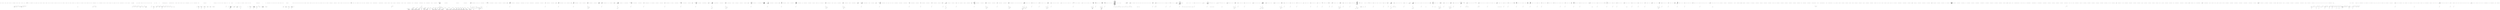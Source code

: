 digraph  {
n4 [label="Hangfire.Server.ServerWatchdogOptions", span=""];
n0 [cluster="Hangfire.Server.ServerWatchdogOptions.ServerWatchdogOptions()", label="Entry Hangfire.Server.ServerWatchdogOptions.ServerWatchdogOptions()", span="23-23"];
n1 [cluster="Hangfire.Server.ServerWatchdogOptions.ServerWatchdogOptions()", label="ServerTimeout = ServerWatchdog.DefaultServerTimeout", span="25-25"];
n2 [cluster="Hangfire.Server.ServerWatchdogOptions.ServerWatchdogOptions()", label="CheckInterval = ServerWatchdog.DefaultCheckInterval", span="26-26"];
n3 [cluster="Hangfire.Server.ServerWatchdogOptions.ServerWatchdogOptions()", label="Exit Hangfire.Server.ServerWatchdogOptions.ServerWatchdogOptions()", span="23-23"];
m0_25 [cluster="Unk.ErrorFormat", file="BackgroundJobServer.cs", label="Entry Unk.ErrorFormat", span=""];
m0_4 [cluster="HangFire.AutomaticRetryAttribute.OnStateElection(HangFire.States.ElectStateContext)", file="BackgroundJobServer.cs", label="Entry HangFire.AutomaticRetryAttribute.OnStateElection(HangFire.States.ElectStateContext)", span="35-35"];
m0_5 [cluster="HangFire.AutomaticRetryAttribute.OnStateElection(HangFire.States.ElectStateContext)", file="BackgroundJobServer.cs", label="var failedState = context.CandidateState as FailedState", span="37-37"];
m0_8 [cluster="HangFire.AutomaticRetryAttribute.OnStateElection(HangFire.States.ElectStateContext)", file="BackgroundJobServer.cs", label="var retryAttempt = context.GetJobParameter<int>(''RetryCount'') + 1", span="44-44"];
m0_11 [cluster="HangFire.AutomaticRetryAttribute.OnStateElection(HangFire.States.ElectStateContext)", file="BackgroundJobServer.cs", label="context.SetJobParameter(''RetryCount'', retryAttempt)", span="50-50"];
m0_12 [cluster="HangFire.AutomaticRetryAttribute.OnStateElection(HangFire.States.ElectStateContext)", file="BackgroundJobServer.cs", label="context.CandidateState = new ScheduledState(delay)\r\n                {\r\n                    Reason = String.Format(''Retry attempt {0} of {1}'', retryAttempt, Attempts)\r\n                }", span="54-57"];
m0_14 [cluster="HangFire.AutomaticRetryAttribute.OnStateElection(HangFire.States.ElectStateContext)", file="BackgroundJobServer.cs", label="Logger.WarnFormat(\r\n                        ''Failed to process the job '{0}': an exception occurred. Retry attempt {1} of {2} will be performed in {3}.'',\r\n                        failedState.Exception,\r\n                        context.JobId,\r\n                        retryAttempt,\r\n                        Attempts,\r\n                        delay)", span="61-67"];
m0_16 [cluster="HangFire.AutomaticRetryAttribute.OnStateElection(HangFire.States.ElectStateContext)", file="BackgroundJobServer.cs", label="Logger.ErrorFormat(\r\n                        ''Failed to process the job '{0}': an exception occurred.'',\r\n                        failedState.Exception,\r\n                        context.JobId)", span="74-77"];
m0_6 [cluster="HangFire.AutomaticRetryAttribute.OnStateElection(HangFire.States.ElectStateContext)", file="BackgroundJobServer.cs", label="failedState == null", span="38-38"];
m0_7 [cluster="HangFire.AutomaticRetryAttribute.OnStateElection(HangFire.States.ElectStateContext)", file="BackgroundJobServer.cs", label="return;", span="41-41"];
m0_9 [cluster="HangFire.AutomaticRetryAttribute.OnStateElection(HangFire.States.ElectStateContext)", file="BackgroundJobServer.cs", label="retryAttempt <= Attempts", span="46-46"];
m0_10 [cluster="HangFire.AutomaticRetryAttribute.OnStateElection(HangFire.States.ElectStateContext)", file="BackgroundJobServer.cs", label="var delay = TimeSpan.FromSeconds(SecondsToDelay(retryAttempt))", span="48-48"];
m0_15 [cluster="HangFire.AutomaticRetryAttribute.OnStateElection(HangFire.States.ElectStateContext)", file="BackgroundJobServer.cs", label=LogEvents, span="72-72"];
m0_13 [cluster="HangFire.AutomaticRetryAttribute.OnStateElection(HangFire.States.ElectStateContext)", file="BackgroundJobServer.cs", label=LogEvents, span="59-59"];
m0_17 [cluster="HangFire.AutomaticRetryAttribute.OnStateElection(HangFire.States.ElectStateContext)", file="BackgroundJobServer.cs", label="Exit HangFire.AutomaticRetryAttribute.OnStateElection(HangFire.States.ElectStateContext)", span="35-35"];
m0_23 [cluster="string.Format(string, object, object)", file="BackgroundJobServer.cs", label="Entry string.Format(string, object, object)", span="0-0"];
m0_0 [cluster="HangFire.AutomaticRetryAttribute.AutomaticRetryAttribute()", file="BackgroundJobServer.cs", label="Entry HangFire.AutomaticRetryAttribute.AutomaticRetryAttribute()", span="14-14"];
m0_1 [cluster="HangFire.AutomaticRetryAttribute.AutomaticRetryAttribute()", file="BackgroundJobServer.cs", label="Attempts = DefaultRetryAttempts", span="16-16"];
m0_2 [cluster="HangFire.AutomaticRetryAttribute.AutomaticRetryAttribute()", file="BackgroundJobServer.cs", label="LogEvents = true", span="17-17"];
m0_3 [cluster="HangFire.AutomaticRetryAttribute.AutomaticRetryAttribute()", file="BackgroundJobServer.cs", label="Exit HangFire.AutomaticRetryAttribute.AutomaticRetryAttribute()", span="14-14"];
m0_22 [cluster="HangFire.States.ScheduledState.ScheduledState(System.TimeSpan)", file="BackgroundJobServer.cs", label="Entry HangFire.States.ScheduledState.ScheduledState(System.TimeSpan)", span="27-27"];
m0_18 [cluster="HangFire.States.ElectStateContext.GetJobParameter<T>(string)", file="BackgroundJobServer.cs", label="Entry HangFire.States.ElectStateContext.GetJobParameter<T>(string)", span="54-54"];
m0_20 [cluster="System.TimeSpan.FromSeconds(double)", file="BackgroundJobServer.cs", label="Entry System.TimeSpan.FromSeconds(double)", span="0-0"];
m0_29 [cluster="System.Random.Random()", file="BackgroundJobServer.cs", label="Entry System.Random.Random()", span="0-0"];
m0_19 [cluster="HangFire.AutomaticRetryAttribute.SecondsToDelay(long)", file="BackgroundJobServer.cs", label="Entry HangFire.AutomaticRetryAttribute.SecondsToDelay(long)", span="83-83"];
m0_26 [cluster="HangFire.AutomaticRetryAttribute.SecondsToDelay(long)", file="BackgroundJobServer.cs", label="var random = new Random()", span="85-85"];
m0_28 [cluster="HangFire.AutomaticRetryAttribute.SecondsToDelay(long)", file="BackgroundJobServer.cs", label="Exit HangFire.AutomaticRetryAttribute.SecondsToDelay(long)", span="83-83"];
m0_24 [cluster="Unk.WarnFormat", file="BackgroundJobServer.cs", label="Entry Unk.WarnFormat", span=""];
m0_31 [cluster="System.Random.Next(int)", file="BackgroundJobServer.cs", label="Entry System.Random.Next(int)", span="0-0"];
m0_32 [cluster="System.Math.Round(double)", file="BackgroundJobServer.cs", label="Entry System.Math.Round(double)", span="0-0"];
m0_30 [cluster="System.Math.Pow(double, double)", file="BackgroundJobServer.cs", label="Entry System.Math.Pow(double, double)", span="0-0"];
m0_21 [cluster="HangFire.States.ElectStateContext.SetJobParameter<T>(string, T)", file="BackgroundJobServer.cs", label="Entry HangFire.States.ElectStateContext.SetJobParameter<T>(string, T)", span="49-49"];
m0_33 [file="BackgroundJobServer.cs", label="HangFire.AutomaticRetryAttribute", span=""];
m1_20 [cluster="HangFire.Common.JobHelper.FromStringTimestamp(string)", file="DashboardContext.cs", label="Entry HangFire.Common.JobHelper.FromStringTimestamp(string)", span="55-55"];
m1_21 [cluster="HangFire.Common.JobHelper.FromStringTimestamp(string)", file="DashboardContext.cs", label="return FromTimestamp(long.Parse(value));", span="57-57"];
m1_22 [cluster="HangFire.Common.JobHelper.FromStringTimestamp(string)", file="DashboardContext.cs", label="Exit HangFire.Common.JobHelper.FromStringTimestamp(string)", span="55-55"];
m1_8 [cluster="HangFire.Common.JobHelper.ToTimestamp(System.DateTime)", file="DashboardContext.cs", label="Entry HangFire.Common.JobHelper.ToTimestamp(System.DateTime)", span="39-39"];
m1_19 [cluster="long.ToString()", file="DashboardContext.cs", label="Entry long.ToString()", span="0-0"];
m1_23 [cluster="long.Parse(string)", file="DashboardContext.cs", label="Entry long.Parse(string)", span="0-0"];
m1_24 [cluster="HangFire.Common.JobHelper.FromNullableStringTimestamp(string)", file="DashboardContext.cs", label="Entry HangFire.Common.JobHelper.FromNullableStringTimestamp(string)", span="60-60"];
m1_27 [cluster="HangFire.Common.JobHelper.FromNullableStringTimestamp(string)", file="DashboardContext.cs", label="return FromStringTimestamp(value);", span="67-67"];
m1_25 [cluster="HangFire.Common.JobHelper.FromNullableStringTimestamp(string)", file="DashboardContext.cs", label="String.IsNullOrEmpty(value)", span="62-62"];
m1_26 [cluster="HangFire.Common.JobHelper.FromNullableStringTimestamp(string)", file="DashboardContext.cs", label="return null;", span="64-64"];
m1_28 [cluster="HangFire.Common.JobHelper.FromNullableStringTimestamp(string)", file="DashboardContext.cs", label="Exit HangFire.Common.JobHelper.FromNullableStringTimestamp(string)", span="60-60"];
m1_9 [cluster="Unk.nameof", color=green, community=0, file="DashboardContext.cs", label="Entry Unk.nameof", prediction=0, span=""];
m1_10 [cluster="HangFire.Common.JobHelper.ToTimestamp(System.DateTime)", color=green, community=0, file="DashboardContext.cs", label="Hangfire.Dashboard.DashboardContext", prediction=1, span=""];
m1_11 [cluster="HangFire.Common.JobHelper.ToTimestamp(System.DateTime)", file="DashboardContext.cs", label="Exit HangFire.Common.JobHelper.ToTimestamp(System.DateTime)", span="39-39"];
m1_29 [cluster="string.IsNullOrEmpty(string)", file="DashboardContext.cs", label="Entry string.IsNullOrEmpty(string)", span="0-0"];
m1_15 [cluster="System.DateTime.AddSeconds(double)", file="DashboardContext.cs", label="Entry System.DateTime.AddSeconds(double)", span="0-0"];
m1_0 [cluster="Hangfire.Dashboard.DashboardContext.DashboardContext(Hangfire.JobStorage, Hangfire.DashboardOptions)", file="DashboardContext.cs", label="Entry Hangfire.Dashboard.DashboardContext.DashboardContext(Hangfire.JobStorage, Hangfire.DashboardOptions)", span="24-24"];
m1_1 [cluster="Hangfire.Dashboard.DashboardContext.DashboardContext(Hangfire.JobStorage, Hangfire.DashboardOptions)", file="DashboardContext.cs", label="storage == null", span="26-26"];
m1_2 [cluster="Hangfire.Dashboard.DashboardContext.DashboardContext(Hangfire.JobStorage, Hangfire.DashboardOptions)", file="DashboardContext.cs", label="throw new ArgumentNullException(nameof(storage));", span="26-26"];
m1_3 [cluster="Hangfire.Dashboard.DashboardContext.DashboardContext(Hangfire.JobStorage, Hangfire.DashboardOptions)", file="DashboardContext.cs", label="options == null", span="27-27"];
m1_4 [cluster="Hangfire.Dashboard.DashboardContext.DashboardContext(Hangfire.JobStorage, Hangfire.DashboardOptions)", file="DashboardContext.cs", label="throw new ArgumentNullException(nameof(options));", span="27-27"];
m1_5 [cluster="Hangfire.Dashboard.DashboardContext.DashboardContext(Hangfire.JobStorage, Hangfire.DashboardOptions)", file="DashboardContext.cs", label="Storage = storage", span="29-29"];
m1_6 [cluster="Hangfire.Dashboard.DashboardContext.DashboardContext(Hangfire.JobStorage, Hangfire.DashboardOptions)", file="DashboardContext.cs", label="Options = options", span="30-30"];
m1_7 [cluster="Hangfire.Dashboard.DashboardContext.DashboardContext(Hangfire.JobStorage, Hangfire.DashboardOptions)", file="DashboardContext.cs", label="Exit Hangfire.Dashboard.DashboardContext.DashboardContext(Hangfire.JobStorage, Hangfire.DashboardOptions)", span="24-24"];
m1_12 [cluster="HangFire.Common.JobHelper.FromTimestamp(long)", file="DashboardContext.cs", label="Entry HangFire.Common.JobHelper.FromTimestamp(long)", span="45-45"];
m1_13 [cluster="HangFire.Common.JobHelper.FromTimestamp(long)", color=green, community=0, file="DashboardContext.cs", label="return Epoch.AddSeconds(value);", prediction=2, span="47-47"];
m1_14 [cluster="HangFire.Common.JobHelper.FromTimestamp(long)", file="DashboardContext.cs", label="Exit HangFire.Common.JobHelper.FromTimestamp(long)", span="45-45"];
m1_16 [cluster="HangFire.Common.JobHelper.ToStringTimestamp(System.DateTime)", file="DashboardContext.cs", label="Entry HangFire.Common.JobHelper.ToStringTimestamp(System.DateTime)", span="50-50"];
m1_17 [cluster="HangFire.Common.JobHelper.ToStringTimestamp(System.DateTime)", file="DashboardContext.cs", label="return ToTimestamp(value).ToString();", span="52-52"];
m1_18 [cluster="HangFire.Common.JobHelper.ToStringTimestamp(System.DateTime)", file="DashboardContext.cs", label="Exit HangFire.Common.JobHelper.ToStringTimestamp(System.DateTime)", span="50-50"];
m2_73 [cluster="int.ToString(System.IFormatProvider)", file="DashboardRoutes.cs", label="Entry int.ToString(System.IFormatProvider)", span="0-0"];
m2_132 [cluster="Unk.FromNullableStringTimestamp", file="DashboardRoutes.cs", label="Entry Unk.FromNullableStringTimestamp", span=""];
m2_20 [cluster="HangFire.Redis.RedisJobFetcher.RedisJobFetcher(IRedisClient, System.Collections.Generic.IEnumerable<string>, System.TimeSpan)", file="DashboardRoutes.cs", label="Entry HangFire.Redis.RedisJobFetcher.RedisJobFetcher(IRedisClient, System.Collections.Generic.IEnumerable<string>, System.TimeSpan)", span="17-17"];
m2_51 [cluster="Unk.SetRangeInHash", file="DashboardRoutes.cs", label="Entry Unk.SetRangeInHash", span=""];
m2_26 [cluster="System.TimeSpan.FromMinutes(double)", file="DashboardRoutes.cs", label="Entry System.TimeSpan.FromMinutes(double)", span="0-0"];
m2_12 [cluster="HangFire.Redis.RedisStorageConnection.CreateWriteTransaction()", file="DashboardRoutes.cs", label="Entry HangFire.Redis.RedisStorageConnection.CreateWriteTransaction()", span="29-29"];
m2_13 [cluster="HangFire.Redis.RedisStorageConnection.CreateWriteTransaction()", file="DashboardRoutes.cs", label="return new RedisWriteOnlyTransaction(_redis.CreateTransaction());", span="31-31"];
m2_14 [cluster="HangFire.Redis.RedisStorageConnection.CreateWriteTransaction()", file="DashboardRoutes.cs", label="Exit HangFire.Redis.RedisStorageConnection.CreateWriteTransaction()", span="29-29"];
m2_6 [cluster="HangFire.Redis.DataTypes.RedisJob.RedisJob(IRedisClient)", file="DashboardRoutes.cs", label="Entry HangFire.Redis.DataTypes.RedisJob.RedisJob(IRedisClient)", span="12-12"];
m2_131 [cluster="Unk.FromStringTimestamp", file="DashboardRoutes.cs", label="Entry Unk.FromStringTimestamp", span=""];
m2_98 [cluster="Unk.SetEntryInHash", file="DashboardRoutes.cs", label="Entry Unk.SetEntryInHash", span=""];
m2_68 [cluster="Unk.AddItemToSet", file="DashboardRoutes.cs", label="Entry Unk.AddItemToSet", span=""];
m2_25 [cluster="string.Format(string, object)", file="DashboardRoutes.cs", label="Entry string.Format(string, object)", span="0-0"];
m2_148 [cluster="Unk.RemoveEntryFromHash", file="DashboardRoutes.cs", label="Entry Unk.RemoveEntryFromHash", span=""];
m2_94 [cluster="Unk.RemoveEntry", file="DashboardRoutes.cs", label="Entry Unk.RemoveEntry", span=""];
m2_28 [cluster="HangFire.Redis.RedisStorageConnection.CreateExpiredJob(HangFire.Storage.InvocationData, string[], System.Collections.Generic.IDictionary<string, string>, System.TimeSpan)", file="DashboardRoutes.cs", label="Entry HangFire.Redis.RedisStorageConnection.CreateExpiredJob(HangFire.Storage.InvocationData, string[], System.Collections.Generic.IDictionary<string, string>, System.TimeSpan)", span="50-50"];
m2_36 [cluster="HangFire.Redis.RedisStorageConnection.CreateExpiredJob(HangFire.Storage.InvocationData, string[], System.Collections.Generic.IDictionary<string, string>, System.TimeSpan)", file="DashboardRoutes.cs", label="transaction.QueueCommand(x => x.SetRangeInHash(\r\n                    String.Format(RedisStorage.Prefix + ''job:{0}'', jobId),\r\n                    parameters))", span="66-68"];
m2_37 [cluster="HangFire.Redis.RedisStorageConnection.CreateExpiredJob(HangFire.Storage.InvocationData, string[], System.Collections.Generic.IDictionary<string, string>, System.TimeSpan)", file="DashboardRoutes.cs", label="transaction.QueueCommand(x => x.ExpireEntryIn(\r\n                    String.Format(RedisStorage.Prefix + ''job:{0}'', jobId),\r\n                    expireIn))", span="70-72"];
m2_35 [cluster="HangFire.Redis.RedisStorageConnection.CreateExpiredJob(HangFire.Storage.InvocationData, string[], System.Collections.Generic.IDictionary<string, string>, System.TimeSpan)", file="DashboardRoutes.cs", label="var transaction = _redis.CreateTransaction()", span="64-64"];
m2_29 [cluster="HangFire.Redis.RedisStorageConnection.CreateExpiredJob(HangFire.Storage.InvocationData, string[], System.Collections.Generic.IDictionary<string, string>, System.TimeSpan)", file="DashboardRoutes.cs", label="var jobId = Guid.NewGuid().ToString()", span="56-56"];
m2_38 [cluster="HangFire.Redis.RedisStorageConnection.CreateExpiredJob(HangFire.Storage.InvocationData, string[], System.Collections.Generic.IDictionary<string, string>, System.TimeSpan)", file="DashboardRoutes.cs", label="transaction.Commit()", span="75-75"];
m2_34 [cluster="HangFire.Redis.RedisStorageConnection.CreateExpiredJob(HangFire.Storage.InvocationData, string[], System.Collections.Generic.IDictionary<string, string>, System.TimeSpan)", file="DashboardRoutes.cs", label="parameters.Add(''CreatedAt'', JobHelper.ToStringTimestamp(DateTime.UtcNow))", span="62-62"];
m2_30 [cluster="HangFire.Redis.RedisStorageConnection.CreateExpiredJob(HangFire.Storage.InvocationData, string[], System.Collections.Generic.IDictionary<string, string>, System.TimeSpan)", file="DashboardRoutes.cs", label="parameters.Add(''Type'', invocationData.Type)", span="58-58"];
m2_31 [cluster="HangFire.Redis.RedisStorageConnection.CreateExpiredJob(HangFire.Storage.InvocationData, string[], System.Collections.Generic.IDictionary<string, string>, System.TimeSpan)", file="DashboardRoutes.cs", label="parameters.Add(''Method'', invocationData.Method)", span="59-59"];
m2_32 [cluster="HangFire.Redis.RedisStorageConnection.CreateExpiredJob(HangFire.Storage.InvocationData, string[], System.Collections.Generic.IDictionary<string, string>, System.TimeSpan)", file="DashboardRoutes.cs", label="parameters.Add(''ParameterTypes'', invocationData.ParameterTypes)", span="60-60"];
m2_33 [cluster="HangFire.Redis.RedisStorageConnection.CreateExpiredJob(HangFire.Storage.InvocationData, string[], System.Collections.Generic.IDictionary<string, string>, System.TimeSpan)", file="DashboardRoutes.cs", label="parameters.Add(''Arguments'', JobHelper.ToJson(arguments))", span="61-61"];
m2_39 [cluster="HangFire.Redis.RedisStorageConnection.CreateExpiredJob(HangFire.Storage.InvocationData, string[], System.Collections.Generic.IDictionary<string, string>, System.TimeSpan)", file="DashboardRoutes.cs", label="return jobId;", span="78-78"];
m2_40 [cluster="HangFire.Redis.RedisStorageConnection.CreateExpiredJob(HangFire.Storage.InvocationData, string[], System.Collections.Generic.IDictionary<string, string>, System.TimeSpan)", file="DashboardRoutes.cs", label="Exit HangFire.Redis.RedisStorageConnection.CreateExpiredJob(HangFire.Storage.InvocationData, string[], System.Collections.Generic.IDictionary<string, string>, System.TimeSpan)", span="50-50"];
m2_95 [cluster="HangFire.Redis.RedisStorageConnection.Heartbeat(string)", file="DashboardRoutes.cs", label="Entry HangFire.Redis.RedisStorageConnection.Heartbeat(string)", span="129-129"];
m2_96 [cluster="HangFire.Redis.RedisStorageConnection.Heartbeat(string)", file="DashboardRoutes.cs", label="_redis.SetEntryInHash(\r\n                String.Format(RedisStorage.Prefix + ''server:{0}'', serverId),\r\n                ''Heartbeat'',\r\n                JobHelper.ToStringTimestamp(DateTime.UtcNow))", span="131-134"];
m2_97 [cluster="HangFire.Redis.RedisStorageConnection.Heartbeat(string)", file="DashboardRoutes.cs", label="Exit HangFire.Redis.RedisStorageConnection.Heartbeat(string)", span="129-129"];
m2_7 [cluster="HangFire.Redis.DataTypes.RedisSet.RedisSet(IRedisClient)", file="DashboardRoutes.cs", label="Entry HangFire.Redis.DataTypes.RedisSet.RedisSet(IRedisClient)", span="11-11"];
m2_21 [cluster="System.TimeSpan.FromSeconds(double)", file="DashboardRoutes.cs", label="Entry System.TimeSpan.FromSeconds(double)", span="0-0"];
m2_55 [cluster="Unk.ExpireEntryIn", file="DashboardRoutes.cs", label="Entry Unk.ExpireEntryIn", span=""];
m2_0 [cluster="HangFire.Redis.RedisStorageConnection.RedisStorageConnection(HangFire.Redis.RedisStorage, IRedisClient)", file="DashboardRoutes.cs", label="Entry HangFire.Redis.RedisStorageConnection.RedisStorageConnection(HangFire.Redis.RedisStorage, IRedisClient)", span="15-15"];
m2_1 [cluster="HangFire.Redis.RedisStorageConnection.RedisStorageConnection(HangFire.Redis.RedisStorage, IRedisClient)", file="DashboardRoutes.cs", label="_redis = redis", span="17-17"];
m2_2 [cluster="HangFire.Redis.RedisStorageConnection.RedisStorageConnection(HangFire.Redis.RedisStorage, IRedisClient)", file="DashboardRoutes.cs", label="Jobs = new RedisJob(redis)", span="19-19"];
m2_3 [cluster="HangFire.Redis.RedisStorageConnection.RedisStorageConnection(HangFire.Redis.RedisStorage, IRedisClient)", file="DashboardRoutes.cs", label="Sets = new RedisSet(redis)", span="20-20"];
m2_4 [cluster="HangFire.Redis.RedisStorageConnection.RedisStorageConnection(HangFire.Redis.RedisStorage, IRedisClient)", file="DashboardRoutes.cs", label="Storage = storage", span="21-21"];
m2_5 [cluster="HangFire.Redis.RedisStorageConnection.RedisStorageConnection(HangFire.Redis.RedisStorage, IRedisClient)", file="DashboardRoutes.cs", label="Exit HangFire.Redis.RedisStorageConnection.RedisStorageConnection(HangFire.Redis.RedisStorage, IRedisClient)", span="15-15"];
m2_134 [cluster="HangFire.Redis.RedisStorageConnection.RemoveFromDequeuedList(IRedisClient, string, string)", file="DashboardRoutes.cs", label="Entry HangFire.Redis.RedisStorageConnection.RemoveFromDequeuedList(IRedisClient, string, string)", span="180-180"];
m2_136 [cluster="HangFire.Redis.RedisStorageConnection.RemoveFromDequeuedList(IRedisClient, string, string)", file="DashboardRoutes.cs", label="transaction.QueueCommand(x => x.RemoveItemFromList(\r\n                    String.Format(RedisStorage.Prefix + ''queue:{0}:dequeued'', queue),\r\n                    jobId,\r\n                    -1))", span="187-190"];
m2_137 [cluster="HangFire.Redis.RedisStorageConnection.RemoveFromDequeuedList(IRedisClient, string, string)", file="DashboardRoutes.cs", label="transaction.QueueCommand(x => x.RemoveEntryFromHash(\r\n                    String.Format(RedisStorage.Prefix + ''job:{0}'', jobId),\r\n                    ''Fetched''))", span="192-194"];
m2_138 [cluster="HangFire.Redis.RedisStorageConnection.RemoveFromDequeuedList(IRedisClient, string, string)", file="DashboardRoutes.cs", label="transaction.QueueCommand(x => x.RemoveEntryFromHash(\r\n                    String.Format(RedisStorage.Prefix + ''job:{0}'', jobId),\r\n                    ''Checked''))", span="195-197"];
m2_135 [cluster="HangFire.Redis.RedisStorageConnection.RemoveFromDequeuedList(IRedisClient, string, string)", file="DashboardRoutes.cs", label="var transaction = redis.CreateTransaction()", span="185-185"];
m2_139 [cluster="HangFire.Redis.RedisStorageConnection.RemoveFromDequeuedList(IRedisClient, string, string)", file="DashboardRoutes.cs", label="transaction.Commit()", span="199-199"];
m2_140 [cluster="HangFire.Redis.RedisStorageConnection.RemoveFromDequeuedList(IRedisClient, string, string)", file="DashboardRoutes.cs", label="Exit HangFire.Redis.RedisStorageConnection.RemoveFromDequeuedList(IRedisClient, string, string)", span="180-180"];
m2_118 [cluster="Unk.Flush", file="DashboardRoutes.cs", label="Entry Unk.Flush", span=""];
m2_42 [cluster="System.Guid.ToString()", file="DashboardRoutes.cs", label="Entry System.Guid.ToString()", span="0-0"];
m2_15 [cluster="RedisWriteOnlyTransaction.cstr", file="DashboardRoutes.cs", label="Entry RedisWriteOnlyTransaction.cstr", span=""];
m2_133 [cluster="Unk.Add", file="DashboardRoutes.cs", label="Entry Unk.Add", span=""];
m2_121 [cluster="System.DateTime.Add(System.TimeSpan)", file="DashboardRoutes.cs", label="Entry System.DateTime.Add(System.TimeSpan)", span="0-0"];
m2_99 [cluster="HangFire.Redis.RedisStorageConnection.RemoveTimedOutServers(System.TimeSpan)", file="DashboardRoutes.cs", label="Entry HangFire.Redis.RedisStorageConnection.RemoveTimedOutServers(System.TimeSpan)", span="137-137"];
m2_106 [cluster="HangFire.Redis.RedisStorageConnection.RemoveTimedOutServers(System.TimeSpan)", color=green, community=0, file="DashboardRoutes.cs", label="pipeline.QueueCommand(\r\n                        x => x.GetValuesFromHash(\r\n                            String.Format(RedisStorage.Prefix + ''server:{0}'', name),\r\n                            ''StartedAt'', ''Heartbeat''),\r\n                        x => heartbeats.Add(\r\n                            name,\r\n                            new Tuple<DateTime, DateTime?>(\r\n                                JobHelper.FromStringTimestamp(x[0]),\r\n                                JobHelper.FromNullableStringTimestamp(x[1]))))", prediction=3, span="150-158"];
m2_101 [cluster="HangFire.Redis.RedisStorageConnection.RemoveTimedOutServers(System.TimeSpan)", file="DashboardRoutes.cs", label="var heartbeats = new Dictionary<string, Tuple<DateTime, DateTime?>>()", span="140-140"];
m2_103 [cluster="HangFire.Redis.RedisStorageConnection.RemoveTimedOutServers(System.TimeSpan)", file="DashboardRoutes.cs", label="var pipeline = _redis.CreatePipeline()", span="144-144"];
m2_105 [cluster="HangFire.Redis.RedisStorageConnection.RemoveTimedOutServers(System.TimeSpan)", file="DashboardRoutes.cs", label="var name = serverName", span="148-148"];
m2_104 [cluster="HangFire.Redis.RedisStorageConnection.RemoveTimedOutServers(System.TimeSpan)", file="DashboardRoutes.cs", label=serverNames, span="146-146"];
m2_100 [cluster="HangFire.Redis.RedisStorageConnection.RemoveTimedOutServers(System.TimeSpan)", file="DashboardRoutes.cs", label="var serverNames = _redis.GetAllItemsFromSet(RedisStorage.Prefix + ''servers'')", span="139-139"];
m2_102 [cluster="HangFire.Redis.RedisStorageConnection.RemoveTimedOutServers(System.TimeSpan)", file="DashboardRoutes.cs", label="var utcNow = DateTime.UtcNow", span="142-142"];
m2_109 [cluster="HangFire.Redis.RedisStorageConnection.RemoveTimedOutServers(System.TimeSpan)", file="DashboardRoutes.cs", label=heartbeats, span="165-165"];
m2_107 [cluster="HangFire.Redis.RedisStorageConnection.RemoveTimedOutServers(System.TimeSpan)", file="DashboardRoutes.cs", label="pipeline.Flush()", span="161-161"];
m2_111 [cluster="HangFire.Redis.RedisStorageConnection.RemoveTimedOutServers(System.TimeSpan)", file="DashboardRoutes.cs", label="utcNow > maxTime.Add(timeOut)", span="170-170"];
m2_108 [cluster="HangFire.Redis.RedisStorageConnection.RemoveTimedOutServers(System.TimeSpan)", file="DashboardRoutes.cs", label="var removedServerCount = 0", span="164-164"];
m2_113 [cluster="HangFire.Redis.RedisStorageConnection.RemoveTimedOutServers(System.TimeSpan)", file="DashboardRoutes.cs", label="removedServerCount++", span="173-173"];
m2_110 [cluster="HangFire.Redis.RedisStorageConnection.RemoveTimedOutServers(System.TimeSpan)", file="DashboardRoutes.cs", label="var maxTime = new DateTime(\r\n                    Math.Max(heartbeat.Value.Item1.Ticks, (heartbeat.Value.Item2 ?? DateTime.MinValue).Ticks))", span="167-168"];
m2_114 [cluster="HangFire.Redis.RedisStorageConnection.RemoveTimedOutServers(System.TimeSpan)", file="DashboardRoutes.cs", label="return removedServerCount;", span="177-177"];
m2_112 [cluster="HangFire.Redis.RedisStorageConnection.RemoveTimedOutServers(System.TimeSpan)", file="DashboardRoutes.cs", label="RemoveServer(_redis, heartbeat.Key)", span="172-172"];
m2_115 [cluster="HangFire.Redis.RedisStorageConnection.RemoveTimedOutServers(System.TimeSpan)", file="DashboardRoutes.cs", label="Exit HangFire.Redis.RedisStorageConnection.RemoveTimedOutServers(System.TimeSpan)", span="137-137"];
m2_72 [cluster="System.Collections.Generic.Dictionary<TKey, TValue>.Dictionary()", file="DashboardRoutes.cs", label="Entry System.Collections.Generic.Dictionary<TKey, TValue>.Dictionary()", span="0-0"];
m2_130 [cluster="System.Tuple<T1, T2>.Tuple(T1, T2)", file="DashboardRoutes.cs", label="Entry System.Tuple<T1, T2>.Tuple(T1, T2)", span="0-0"];
m2_56 [cluster="HangFire.Redis.RedisStorageConnection.AnnounceServer(string, int, System.Collections.Generic.IEnumerable<string>)", file="DashboardRoutes.cs", label="Entry HangFire.Redis.RedisStorageConnection.AnnounceServer(string, int, System.Collections.Generic.IEnumerable<string>)", span="81-81"];
m2_58 [cluster="HangFire.Redis.RedisStorageConnection.AnnounceServer(string, int, System.Collections.Generic.IEnumerable<string>)", file="DashboardRoutes.cs", label="transaction.QueueCommand(x => x.AddItemToSet(\r\n                    RedisStorage.Prefix + ''servers'', serverId))", span="85-86"];
m2_59 [cluster="HangFire.Redis.RedisStorageConnection.AnnounceServer(string, int, System.Collections.Generic.IEnumerable<string>)", file="DashboardRoutes.cs", label="transaction.QueueCommand(x => x.SetRangeInHash(\r\n                    String.Format(RedisStorage.Prefix + ''server:{0}'', serverId),\r\n                    new Dictionary<string, string>\r\n                        {\r\n                            { ''WorkerCount'', workerCount.ToString(CultureInfo.InvariantCulture) },\r\n                            { ''StartedAt'', JobHelper.ToStringTimestamp(DateTime.UtcNow) },\r\n                        }))", span="88-94"];
m2_62 [cluster="HangFire.Redis.RedisStorageConnection.AnnounceServer(string, int, System.Collections.Generic.IEnumerable<string>)", file="DashboardRoutes.cs", label="transaction.QueueCommand(x => x.AddItemToList(\r\n                        String.Format(RedisStorage.Prefix + ''server:{0}:queues'', serverId),\r\n                        queue1))", span="99-101"];
m2_57 [cluster="HangFire.Redis.RedisStorageConnection.AnnounceServer(string, int, System.Collections.Generic.IEnumerable<string>)", file="DashboardRoutes.cs", label="var transaction = _redis.CreateTransaction()", span="83-83"];
m2_60 [cluster="HangFire.Redis.RedisStorageConnection.AnnounceServer(string, int, System.Collections.Generic.IEnumerable<string>)", file="DashboardRoutes.cs", label=queues, span="96-96"];
m2_61 [cluster="HangFire.Redis.RedisStorageConnection.AnnounceServer(string, int, System.Collections.Generic.IEnumerable<string>)", file="DashboardRoutes.cs", label="var queue1 = queue", span="98-98"];
m2_63 [cluster="HangFire.Redis.RedisStorageConnection.AnnounceServer(string, int, System.Collections.Generic.IEnumerable<string>)", file="DashboardRoutes.cs", label="transaction.Commit()", span="104-104"];
m2_64 [cluster="HangFire.Redis.RedisStorageConnection.AnnounceServer(string, int, System.Collections.Generic.IEnumerable<string>)", file="DashboardRoutes.cs", label="Exit HangFire.Redis.RedisStorageConnection.AnnounceServer(string, int, System.Collections.Generic.IEnumerable<string>)", span="81-81"];
m2_77 [cluster="Unk.AddItemToList", file="DashboardRoutes.cs", label="Entry Unk.AddItemToList", span=""];
m2_11 [cluster="Unk.Dispose", file="DashboardRoutes.cs", label="Entry Unk.Dispose", span=""];
m2_119 [cluster="System.DateTime.DateTime(long)", file="DashboardRoutes.cs", label="Entry System.DateTime.DateTime(long)", span="0-0"];
m2_90 [cluster="Unk.RemoveItemFromSet", file="DashboardRoutes.cs", label="Entry Unk.RemoveItemFromSet", span=""];
m2_120 [cluster="System.Math.Max(long, long)", file="DashboardRoutes.cs", label="Entry System.Math.Max(long, long)", span="0-0"];
m2_8 [cluster="HangFire.Redis.RedisStorageConnection.Dispose()", file="DashboardRoutes.cs", label="Entry HangFire.Redis.RedisStorageConnection.Dispose()", span="24-24"];
m2_9 [cluster="HangFire.Redis.RedisStorageConnection.Dispose()", file="DashboardRoutes.cs", label="_redis.Dispose()", span="26-26"];
m2_10 [cluster="HangFire.Redis.RedisStorageConnection.Dispose()", file="DashboardRoutes.cs", label="Exit HangFire.Redis.RedisStorageConnection.Dispose()", span="24-24"];
m2_150 [cluster="lambda expression", file="DashboardRoutes.cs", label="x.RemoveEntryFromHash(\r\n                    String.Format(RedisStorage.Prefix + ''job:{0}'', jobId),\r\n                    ''Checked'')", span="195-197"];
m2_122 [cluster="lambda expression", file="DashboardRoutes.cs", label="Entry lambda expression", span="151-153"];
m2_127 [cluster="lambda expression", file="DashboardRoutes.cs", label="Entry lambda expression", span="154-158"];
m2_128 [cluster="lambda expression", color=green, community=0, file="DashboardRoutes.cs", label="heartbeats.Add(\r\n                            name,\r\n                            new Tuple<DateTime, DateTime?>(\r\n                                JobHelper.FromStringTimestamp(x[0]),\r\n                                JobHelper.FromNullableStringTimestamp(x[1])))", prediction=3, span="154-158"];
m2_129 [cluster="lambda expression", file="DashboardRoutes.cs", label="Exit lambda expression", span="154-158"];
m2_123 [cluster="lambda expression", file="DashboardRoutes.cs", label="x.GetValuesFromHash(\r\n                            String.Format(RedisStorage.Prefix + ''server:{0}'', name),\r\n                            ''StartedAt'', ''Heartbeat'')", span="151-153"];
m2_124 [cluster="lambda expression", file="DashboardRoutes.cs", label="Exit lambda expression", span="151-153"];
m2_70 [cluster="lambda expression", file="DashboardRoutes.cs", label="x.SetRangeInHash(\r\n                    String.Format(RedisStorage.Prefix + ''server:{0}'', serverId),\r\n                    new Dictionary<string, string>\r\n                        {\r\n                            { ''WorkerCount'', workerCount.ToString(CultureInfo.InvariantCulture) },\r\n                            { ''StartedAt'', JobHelper.ToStringTimestamp(DateTime.UtcNow) },\r\n                        })", span="88-94"];
m2_48 [cluster="lambda expression", file="DashboardRoutes.cs", label="Entry lambda expression", span="66-68"];
m2_52 [cluster="lambda expression", file="DashboardRoutes.cs", label="Entry lambda expression", span="70-72"];
m2_65 [cluster="lambda expression", file="DashboardRoutes.cs", label="Entry lambda expression", span="85-86"];
m2_69 [cluster="lambda expression", file="DashboardRoutes.cs", label="Entry lambda expression", span="88-94"];
m2_74 [cluster="lambda expression", file="DashboardRoutes.cs", label="Entry lambda expression", span="99-101"];
m2_87 [cluster="lambda expression", file="DashboardRoutes.cs", label="Entry lambda expression", span="117-119"];
m2_91 [cluster="lambda expression", file="DashboardRoutes.cs", label="Entry lambda expression", span="121-123"];
m2_141 [cluster="lambda expression", file="DashboardRoutes.cs", label="Entry lambda expression", span="187-190"];
m2_145 [cluster="lambda expression", file="DashboardRoutes.cs", label="Entry lambda expression", span="192-194"];
m2_149 [cluster="lambda expression", file="DashboardRoutes.cs", label="Entry lambda expression", span="195-197"];
m2_71 [cluster="lambda expression", file="DashboardRoutes.cs", label="Exit lambda expression", span="88-94"];
m2_49 [cluster="lambda expression", file="DashboardRoutes.cs", label="x.SetRangeInHash(\r\n                    String.Format(RedisStorage.Prefix + ''job:{0}'', jobId),\r\n                    parameters)", span="66-68"];
m2_53 [cluster="lambda expression", file="DashboardRoutes.cs", label="x.ExpireEntryIn(\r\n                    String.Format(RedisStorage.Prefix + ''job:{0}'', jobId),\r\n                    expireIn)", span="70-72"];
m2_50 [cluster="lambda expression", file="DashboardRoutes.cs", label="Exit lambda expression", span="66-68"];
m2_54 [cluster="lambda expression", file="DashboardRoutes.cs", label="Exit lambda expression", span="70-72"];
m2_66 [cluster="lambda expression", file="DashboardRoutes.cs", label="x.AddItemToSet(\r\n                    RedisStorage.Prefix + ''servers'', serverId)", span="85-86"];
m2_75 [cluster="lambda expression", file="DashboardRoutes.cs", label="x.AddItemToList(\r\n                        String.Format(RedisStorage.Prefix + ''server:{0}:queues'', serverId),\r\n                        queue1)", span="99-101"];
m2_67 [cluster="lambda expression", file="DashboardRoutes.cs", label="Exit lambda expression", span="85-86"];
m2_76 [cluster="lambda expression", file="DashboardRoutes.cs", label="Exit lambda expression", span="99-101"];
m2_88 [cluster="lambda expression", file="DashboardRoutes.cs", label="x.RemoveItemFromSet(\r\n                    RedisStorage.Prefix + ''servers'',\r\n                    serverId)", span="117-119"];
m2_92 [cluster="lambda expression", file="DashboardRoutes.cs", label="x.RemoveEntry(\r\n                    String.Format(RedisStorage.Prefix + ''server:{0}'', serverId),\r\n                    String.Format(RedisStorage.Prefix + ''server:{0}:queues'', serverId))", span="121-123"];
m2_89 [cluster="lambda expression", file="DashboardRoutes.cs", label="Exit lambda expression", span="117-119"];
m2_93 [cluster="lambda expression", file="DashboardRoutes.cs", label="Exit lambda expression", span="121-123"];
m2_142 [cluster="lambda expression", file="DashboardRoutes.cs", label="x.RemoveItemFromList(\r\n                    String.Format(RedisStorage.Prefix + ''queue:{0}:dequeued'', queue),\r\n                    jobId,\r\n                    -1)", span="187-190"];
m2_146 [cluster="lambda expression", file="DashboardRoutes.cs", label="x.RemoveEntryFromHash(\r\n                    String.Format(RedisStorage.Prefix + ''job:{0}'', jobId),\r\n                    ''Fetched'')", span="192-194"];
m2_143 [cluster="lambda expression", file="DashboardRoutes.cs", label="Exit lambda expression", span="187-190"];
m2_147 [cluster="lambda expression", file="DashboardRoutes.cs", label="Exit lambda expression", span="192-194"];
m2_151 [cluster="lambda expression", file="DashboardRoutes.cs", label="Exit lambda expression", span="195-197"];
m2_45 [cluster="HangFire.Common.JobHelper.ToStringTimestamp(System.DateTime)", file="DashboardRoutes.cs", label="Entry HangFire.Common.JobHelper.ToStringTimestamp(System.DateTime)", span="46-46"];
m2_78 [cluster="HangFire.Redis.RedisStorageConnection.RemoveServer(string)", file="DashboardRoutes.cs", label="Entry HangFire.Redis.RedisStorageConnection.RemoveServer(string)", span="108-108"];
m2_79 [cluster="HangFire.Redis.RedisStorageConnection.RemoveServer(string)", file="DashboardRoutes.cs", label="RemoveServer(_redis, serverId)", span="110-110"];
m2_80 [cluster="HangFire.Redis.RedisStorageConnection.RemoveServer(string)", file="DashboardRoutes.cs", label="Exit HangFire.Redis.RedisStorageConnection.RemoveServer(string)", span="108-108"];
m2_144 [cluster="Unk.RemoveItemFromList", file="DashboardRoutes.cs", label="Entry Unk.RemoveItemFromList", span=""];
m2_117 [cluster="Unk.CreatePipeline", file="DashboardRoutes.cs", label="Entry Unk.CreatePipeline", span=""];
m2_41 [cluster="System.Guid.NewGuid()", file="DashboardRoutes.cs", label="Entry System.Guid.NewGuid()", span="0-0"];
m2_44 [cluster="HangFire.Common.JobHelper.ToJson(object)", file="DashboardRoutes.cs", label="Entry HangFire.Common.JobHelper.ToJson(object)", span="23-23"];
m2_47 [cluster="Unk.Commit", file="DashboardRoutes.cs", label="Entry Unk.Commit", span=""];
m2_116 [cluster="Unk.GetAllItemsFromSet", file="DashboardRoutes.cs", label="Entry Unk.GetAllItemsFromSet", span=""];
m2_81 [cluster="HangFire.Redis.RedisStorageConnection.RemoveServer(IRedisClient, string)", file="DashboardRoutes.cs", label="Entry HangFire.Redis.RedisStorageConnection.RemoveServer(IRedisClient, string)", span="113-113"];
m2_83 [cluster="HangFire.Redis.RedisStorageConnection.RemoveServer(IRedisClient, string)", file="DashboardRoutes.cs", label="transaction.QueueCommand(x => x.RemoveItemFromSet(\r\n                    RedisStorage.Prefix + ''servers'',\r\n                    serverId))", span="117-119"];
m2_84 [cluster="HangFire.Redis.RedisStorageConnection.RemoveServer(IRedisClient, string)", file="DashboardRoutes.cs", label="transaction.QueueCommand(x => x.RemoveEntry(\r\n                    String.Format(RedisStorage.Prefix + ''server:{0}'', serverId),\r\n                    String.Format(RedisStorage.Prefix + ''server:{0}:queues'', serverId)))", span="121-123"];
m2_82 [cluster="HangFire.Redis.RedisStorageConnection.RemoveServer(IRedisClient, string)", file="DashboardRoutes.cs", label="var transaction = redis.CreateTransaction()", span="115-115"];
m2_85 [cluster="HangFire.Redis.RedisStorageConnection.RemoveServer(IRedisClient, string)", file="DashboardRoutes.cs", label="transaction.Commit()", span="125-125"];
m2_86 [cluster="HangFire.Redis.RedisStorageConnection.RemoveServer(IRedisClient, string)", file="DashboardRoutes.cs", label="Exit HangFire.Redis.RedisStorageConnection.RemoveServer(IRedisClient, string)", span="113-113"];
m2_126 [cluster="Unk.GetValuesFromHash", file="DashboardRoutes.cs", label="Entry Unk.GetValuesFromHash", span=""];
m2_125 [cluster="Unk.Format", file="DashboardRoutes.cs", label="Entry Unk.Format", span=""];
m2_46 [cluster="Unk.QueueCommand", file="DashboardRoutes.cs", label="Entry Unk.QueueCommand", span=""];
m2_43 [cluster="System.Collections.Generic.IDictionary<TKey, TValue>.Add(TKey, TValue)", file="DashboardRoutes.cs", label="Entry System.Collections.Generic.IDictionary<TKey, TValue>.Add(TKey, TValue)", span="0-0"];
m2_17 [cluster="HangFire.Redis.RedisStorageConnection.CreateFetcher(System.Collections.Generic.IEnumerable<string>)", file="DashboardRoutes.cs", label="Entry HangFire.Redis.RedisStorageConnection.CreateFetcher(System.Collections.Generic.IEnumerable<string>)", span="34-34"];
m2_18 [cluster="HangFire.Redis.RedisStorageConnection.CreateFetcher(System.Collections.Generic.IEnumerable<string>)", file="DashboardRoutes.cs", label="return new RedisJobFetcher(_redis, queueNames, TimeSpan.FromSeconds(1));", span="36-36"];
m2_19 [cluster="HangFire.Redis.RedisStorageConnection.CreateFetcher(System.Collections.Generic.IEnumerable<string>)", file="DashboardRoutes.cs", label="Exit HangFire.Redis.RedisStorageConnection.CreateFetcher(System.Collections.Generic.IEnumerable<string>)", span="34-34"];
m2_22 [cluster="HangFire.Redis.RedisStorageConnection.AcquireJobLock(string)", file="DashboardRoutes.cs", label="Entry HangFire.Redis.RedisStorageConnection.AcquireJobLock(string)", span="39-39"];
m2_23 [cluster="HangFire.Redis.RedisStorageConnection.AcquireJobLock(string)", file="DashboardRoutes.cs", label="return _redis.AcquireLock(\r\n                RedisStorage.Prefix + String.Format(''job:{0}:state-lock'', jobId),\r\n                TimeSpan.FromMinutes(1));", span="41-43"];
m2_24 [cluster="HangFire.Redis.RedisStorageConnection.AcquireJobLock(string)", file="DashboardRoutes.cs", label="Exit HangFire.Redis.RedisStorageConnection.AcquireJobLock(string)", span="39-39"];
m2_27 [cluster="Unk.AcquireLock", file="DashboardRoutes.cs", label="Entry Unk.AcquireLock", span=""];
m2_16 [cluster="Unk.CreateTransaction", file="DashboardRoutes.cs", label="Entry Unk.CreateTransaction", span=""];
m2_160 [file="DashboardRoutes.cs", label=name, span=""];
m2_161 [file="DashboardRoutes.cs", label=heartbeats, span=""];
m2_152 [file="DashboardRoutes.cs", label="HangFire.Redis.RedisStorageConnection", span=""];
m2_156 [file="DashboardRoutes.cs", label=string, span=""];
m2_157 [file="DashboardRoutes.cs", label=int, span=""];
m2_153 [file="DashboardRoutes.cs", label="System.Collections.Generic.IDictionary<string, string>", span=""];
m2_154 [file="DashboardRoutes.cs", label=jobId, span=""];
m2_155 [file="DashboardRoutes.cs", label="System.TimeSpan", span=""];
m2_158 [file="DashboardRoutes.cs", label=queue1, span=""];
m2_159 [file="DashboardRoutes.cs", label=string, span=""];
m2_162 [file="DashboardRoutes.cs", label=string, span=""];
m2_163 [file="DashboardRoutes.cs", label=string, span=""];
m3_6 [cluster="HangFire.Server.WorkerPool.WorkerPool(int, string)", file="HangfireApplicationBuilderExtensions.cs", label="Entry HangFire.Server.WorkerPool.WorkerPool(int, string)", span="16-16"];
m3_0 [cluster="MvcSample.HangFireConfig.Start()", file="HangfireApplicationBuilderExtensions.cs", label="Entry MvcSample.HangFireConfig.Start()", span="17-17"];
m3_1 [cluster="MvcSample.HangFireConfig.Start()", file="HangfireApplicationBuilderExtensions.cs", label="RedisFactory.Db = 3", span="21-21"];
m3_2 [cluster="MvcSample.HangFireConfig.Start()", file="HangfireApplicationBuilderExtensions.cs", label="_server = new AspNetBackgroundJobServer(\r\n                new WorkerPool(Environment.ProcessorCount, ''default''))\r\n            {\r\n                MachineName = Environment.MachineName\r\n            }", span="23-27"];
m3_3 [cluster="MvcSample.HangFireConfig.Start()", file="HangfireApplicationBuilderExtensions.cs", label="GlobalJobFilters.Filters.Add(new PreserveCultureFilter())", span="29-29"];
m3_4 [cluster="MvcSample.HangFireConfig.Start()", file="HangfireApplicationBuilderExtensions.cs", label="Exit MvcSample.HangFireConfig.Start()", span="17-17"];
m3_8 [cluster="HangFire.Filters.GlobalJobFilterCollection.Add(HangFire.Filters.IJobFilter)", file="HangfireApplicationBuilderExtensions.cs", label="Entry HangFire.Filters.GlobalJobFilterCollection.Add(HangFire.Filters.IJobFilter)", span="17-17"];
m3_9 [cluster="MvcSample.HangFireConfig.Stop()", file="HangfireApplicationBuilderExtensions.cs", label="Entry MvcSample.HangFireConfig.Stop()", span="34-34"];
m3_10 [cluster="MvcSample.HangFireConfig.Stop()", file="HangfireApplicationBuilderExtensions.cs", label="_server.Stop()", span="36-36"];
m3_11 [cluster="MvcSample.HangFireConfig.Stop()", file="HangfireApplicationBuilderExtensions.cs", label="Exit MvcSample.HangFireConfig.Stop()", span="34-34"];
m3_7 [cluster="HangFire.PreserveCultureFilter.PreserveCultureFilter()", file="HangfireApplicationBuilderExtensions.cs", label="Entry HangFire.PreserveCultureFilter.PreserveCultureFilter()", span="8-8"];
m3_5 [cluster="HangFire.Web.AspNetBackgroundJobServer.AspNetBackgroundJobServer(params HangFire.Server.WorkerPool[])", file="HangfireApplicationBuilderExtensions.cs", label="Entry HangFire.Web.AspNetBackgroundJobServer.AspNetBackgroundJobServer(params HangFire.Server.WorkerPool[])", span="11-11"];
m3_12 [cluster="HangFire.Web.AspNetBackgroundJobServer.Stop()", file="HangfireApplicationBuilderExtensions.cs", label="Entry HangFire.Web.AspNetBackgroundJobServer.Stop()", span="30-30"];
m5_0 [cluster="HangFire.Common.ExpressionUtil.ConstantExpressionFingerprint.ConstantExpressionFingerprint(System.Linq.Expressions.ExpressionType, System.Type)", file="Job.cs", label="Entry HangFire.Common.ExpressionUtil.ConstantExpressionFingerprint.ConstantExpressionFingerprint(System.Linq.Expressions.ExpressionType, System.Type)", span="20-20"];
m5_1 [cluster="HangFire.Common.ExpressionUtil.ConstantExpressionFingerprint.ConstantExpressionFingerprint(System.Linq.Expressions.ExpressionType, System.Type)", file="Job.cs", label="Exit HangFire.Common.ExpressionUtil.ConstantExpressionFingerprint.ConstantExpressionFingerprint(System.Linq.Expressions.ExpressionType, System.Type)", span="20-20"];
m5_2 [cluster="HangFire.Common.ExpressionUtil.ConstantExpressionFingerprint.Equals(object)", file="Job.cs", label="Entry HangFire.Common.ExpressionUtil.ConstantExpressionFingerprint.Equals(object)", span="27-27"];
m5_3 [cluster="HangFire.Common.ExpressionUtil.ConstantExpressionFingerprint.Equals(object)", file="Job.cs", label="ConstantExpressionFingerprint other = obj as ConstantExpressionFingerprint", span="29-29"];
m5_4 [cluster="HangFire.Common.ExpressionUtil.ConstantExpressionFingerprint.Equals(object)", file="Job.cs", label="return (other != null)\r\n                   && this.Equals(other);", span="30-31"];
m5_5 [cluster="HangFire.Common.ExpressionUtil.ConstantExpressionFingerprint.Equals(object)", file="Job.cs", label="Exit HangFire.Common.ExpressionUtil.ConstantExpressionFingerprint.Equals(object)", span="27-27"];
m5_6 [cluster="HangFire.Common.ExpressionUtil.ExpressionFingerprint.Equals(HangFire.Common.ExpressionUtil.ExpressionFingerprint)", file="Job.cs", label="Entry HangFire.Common.ExpressionUtil.ExpressionFingerprint.Equals(HangFire.Common.ExpressionUtil.ExpressionFingerprint)", span="30-30"];
m5_7 [file="Job.cs", label="HangFire.Common.ExpressionUtil.ConstantExpressionFingerprint", span=""];
m8_9 [cluster="HangFire.Storage.IWriteOnlyTransaction.RemoveFromList(string, string)", file="RouteCollectionExtensions.cs", label="Entry HangFire.Storage.IWriteOnlyTransaction.RemoveFromList(string, string)", span="45-45"];
m8_5 [cluster="HangFire.Storage.IWriteOnlyTransaction.TrimList(string, int, int)", file="RouteCollectionExtensions.cs", label="Entry HangFire.Storage.IWriteOnlyTransaction.TrimList(string, int, int)", span="46-46"];
m8_6 [cluster="HangFire.Redis.SucceededStateHandler.Unapply(HangFire.States.ApplyStateContext, HangFire.Storage.IWriteOnlyTransaction)", file="RouteCollectionExtensions.cs", label="Entry HangFire.Redis.SucceededStateHandler.Unapply(HangFire.States.ApplyStateContext, HangFire.Storage.IWriteOnlyTransaction)", span="30-30"];
m8_7 [cluster="HangFire.Redis.SucceededStateHandler.Unapply(HangFire.States.ApplyStateContext, HangFire.Storage.IWriteOnlyTransaction)", file="RouteCollectionExtensions.cs", label="transaction.RemoveFromList(''succeeded'', context.JobId)", span="33-33"];
m8_8 [cluster="HangFire.Redis.SucceededStateHandler.Unapply(HangFire.States.ApplyStateContext, HangFire.Storage.IWriteOnlyTransaction)", file="RouteCollectionExtensions.cs", label="Exit HangFire.Redis.SucceededStateHandler.Unapply(HangFire.States.ApplyStateContext, HangFire.Storage.IWriteOnlyTransaction)", span="30-30"];
m8_0 [cluster="HangFire.Redis.SucceededStateHandler.Apply(HangFire.States.ApplyStateContext, HangFire.Storage.IWriteOnlyTransaction)", file="RouteCollectionExtensions.cs", label="Entry HangFire.Redis.SucceededStateHandler.Apply(HangFire.States.ApplyStateContext, HangFire.Storage.IWriteOnlyTransaction)", span="23-23"];
m8_1 [cluster="HangFire.Redis.SucceededStateHandler.Apply(HangFire.States.ApplyStateContext, HangFire.Storage.IWriteOnlyTransaction)", file="RouteCollectionExtensions.cs", label="transaction.InsertToList(''succeeded'', context.JobId)", span="26-26"];
m8_2 [cluster="HangFire.Redis.SucceededStateHandler.Apply(HangFire.States.ApplyStateContext, HangFire.Storage.IWriteOnlyTransaction)", file="RouteCollectionExtensions.cs", label="transaction.TrimList(''succeeded'', 0, 99)", span="27-27"];
m8_3 [cluster="HangFire.Redis.SucceededStateHandler.Apply(HangFire.States.ApplyStateContext, HangFire.Storage.IWriteOnlyTransaction)", file="RouteCollectionExtensions.cs", label="Exit HangFire.Redis.SucceededStateHandler.Apply(HangFire.States.ApplyStateContext, HangFire.Storage.IWriteOnlyTransaction)", span="23-23"];
m8_4 [cluster="HangFire.Storage.IWriteOnlyTransaction.InsertToList(string, string)", file="RouteCollectionExtensions.cs", label="Entry HangFire.Storage.IWriteOnlyTransaction.InsertToList(string, string)", span="44-44"];
m9_629 [cluster="Hangfire.SqlServer.Tests.SqlServerConnectionFacts.SetRangeInHash_CanCreateFieldsWithNullValues(bool)", file="SqlServerConnectionFacts.cs", label="Entry Hangfire.SqlServer.Tests.SqlServerConnectionFacts.SetRangeInHash_CanCreateFieldsWithNullValues(bool)", span="886-886"];
m9_630 [cluster="Hangfire.SqlServer.Tests.SqlServerConnectionFacts.SetRangeInHash_CanCreateFieldsWithNullValues(bool)", file="SqlServerConnectionFacts.cs", label="UseConnections((sql, connection) =>\r\n            {\r\n                connection.SetRangeInHash(''some-hash'', new Dictionary<string, string>\r\n                {\r\n                    { ''Key1'', null }\r\n                });\r\n\r\n                var result = sql.Query(\r\n                        ''select * from HangFire.Hash where [Key] = @key'',\r\n                        new { key = ''some-hash'' })\r\n                    .ToDictionary(x => (string)x.Field, x => (string)x.Value);\r\n\r\n                Assert.Equal(null, result[''Key1'']);\r\n            }, useBatching)", span="888-901"];
m9_631 [cluster="Hangfire.SqlServer.Tests.SqlServerConnectionFacts.SetRangeInHash_CanCreateFieldsWithNullValues(bool)", file="SqlServerConnectionFacts.cs", label="Exit Hangfire.SqlServer.Tests.SqlServerConnectionFacts.SetRangeInHash_CanCreateFieldsWithNullValues(bool)", span="886-886"];
m9_427 [cluster="Hangfire.SqlServer.SqlServerConnection.GetFirstByLowestScoreFromSet(string, double, double)", file="SqlServerConnectionFacts.cs", label="Entry Hangfire.SqlServer.SqlServerConnection.GetFirstByLowestScoreFromSet(string, double, double)", span="255-255"];
m9_699 [cluster="Hangfire.SqlServer.Tests.SqlServerConnectionFacts.GetRangeFromSet_ThrowsAnException_WhenKeyIsNull()", file="SqlServerConnectionFacts.cs", label="Entry Hangfire.SqlServer.Tests.SqlServerConnectionFacts.GetRangeFromSet_ThrowsAnException_WhenKeyIsNull()", span="992-992"];
m9_700 [cluster="Hangfire.SqlServer.Tests.SqlServerConnectionFacts.GetRangeFromSet_ThrowsAnException_WhenKeyIsNull()", file="SqlServerConnectionFacts.cs", label="UseConnection(connection =>\r\n            {\r\n                Assert.Throws<ArgumentNullException>(() => connection.GetRangeFromSet(null, 0, 1));\r\n            })", span="994-997"];
m9_701 [cluster="Hangfire.SqlServer.Tests.SqlServerConnectionFacts.GetRangeFromSet_ThrowsAnException_WhenKeyIsNull()", file="SqlServerConnectionFacts.cs", label="Exit Hangfire.SqlServer.Tests.SqlServerConnectionFacts.GetRangeFromSet_ThrowsAnException_WhenKeyIsNull()", span="992-992"];
m9_202 [cluster="Hangfire.Storage.InvocationData.Deserialize()", file="SqlServerConnectionFacts.cs", label="Entry Hangfire.Storage.InvocationData.Deserialize()", span="45-45"];
m9_698 [cluster="System.Collections.Generic.List<T>.List()", file="SqlServerConnectionFacts.cs", label="Entry System.Collections.Generic.List<T>.List()", span="0-0"];
m9_95 [cluster="Hangfire.SqlServer.Tests.SqlServerConnectionFacts.AcquireDistributedLock_ThrowsAnException_IfLockCanNotBeGranted()", file="SqlServerConnectionFacts.cs", label="Entry Hangfire.SqlServer.Tests.SqlServerConnectionFacts.AcquireDistributedLock_ThrowsAnException_IfLockCanNotBeGranted()", span="118-118"];
m9_96 [cluster="Hangfire.SqlServer.Tests.SqlServerConnectionFacts.AcquireDistributedLock_ThrowsAnException_IfLockCanNotBeGranted()", file="SqlServerConnectionFacts.cs", label="var releaseLock = new ManualResetEventSlim(false)", span="120-120"];
m9_97 [cluster="Hangfire.SqlServer.Tests.SqlServerConnectionFacts.AcquireDistributedLock_ThrowsAnException_IfLockCanNotBeGranted()", file="SqlServerConnectionFacts.cs", label="var lockAcquired = new ManualResetEventSlim(false)", span="121-121"];
m9_98 [cluster="Hangfire.SqlServer.Tests.SqlServerConnectionFacts.AcquireDistributedLock_ThrowsAnException_IfLockCanNotBeGranted()", file="SqlServerConnectionFacts.cs", label="var thread = new Thread(\r\n                () => UseConnection(connection1 =>\r\n                {\r\n                    using (connection1.AcquireDistributedLock(''exclusive'', TimeSpan.FromSeconds(5)))\r\n                    {\r\n                        lockAcquired.Set();\r\n                        releaseLock.Wait();\r\n                    }\r\n                }))", span="123-131"];
m9_102 [cluster="Hangfire.SqlServer.Tests.SqlServerConnectionFacts.AcquireDistributedLock_ThrowsAnException_IfLockCanNotBeGranted()", file="SqlServerConnectionFacts.cs", label="releaseLock.Set()", span="147-147"];
m9_100 [cluster="Hangfire.SqlServer.Tests.SqlServerConnectionFacts.AcquireDistributedLock_ThrowsAnException_IfLockCanNotBeGranted()", file="SqlServerConnectionFacts.cs", label="lockAcquired.Wait()", span="134-134"];
m9_99 [cluster="Hangfire.SqlServer.Tests.SqlServerConnectionFacts.AcquireDistributedLock_ThrowsAnException_IfLockCanNotBeGranted()", file="SqlServerConnectionFacts.cs", label="thread.Start()", span="132-132"];
m9_103 [cluster="Hangfire.SqlServer.Tests.SqlServerConnectionFacts.AcquireDistributedLock_ThrowsAnException_IfLockCanNotBeGranted()", file="SqlServerConnectionFacts.cs", label="thread.Join()", span="148-148"];
m9_101 [cluster="Hangfire.SqlServer.Tests.SqlServerConnectionFacts.AcquireDistributedLock_ThrowsAnException_IfLockCanNotBeGranted()", file="SqlServerConnectionFacts.cs", label="UseConnection(connection2 =>\r\n            {\r\n                Assert.Throws<DistributedLockTimeoutException>(\r\n                    () =>\r\n                    {\r\n                        using (connection2.AcquireDistributedLock(''exclusive'', TimeSpan.FromSeconds(5)))\r\n                        {\r\n                        }\r\n                    });\r\n            })", span="136-145"];
m9_104 [cluster="Hangfire.SqlServer.Tests.SqlServerConnectionFacts.AcquireDistributedLock_ThrowsAnException_IfLockCanNotBeGranted()", file="SqlServerConnectionFacts.cs", label="Exit Hangfire.SqlServer.Tests.SqlServerConnectionFacts.AcquireDistributedLock_ThrowsAnException_IfLockCanNotBeGranted()", span="118-118"];
m9_465 [cluster="Hangfire.SqlServer.SqlServerConnection.AnnounceServer(string, Hangfire.Server.ServerContext)", file="SqlServerConnectionFacts.cs", label="Entry Hangfire.SqlServer.SqlServerConnection.AnnounceServer(string, Hangfire.Server.ServerContext)", span="315-315"];
m9_36 [cluster="Hangfire.SqlServer.SqlServerConnection.FetchNextJob(string[], System.Threading.CancellationToken)", file="SqlServerConnectionFacts.cs", label="Entry Hangfire.SqlServer.SqlServerConnection.FetchNextJob(string[], System.Threading.CancellationToken)", span="65-65"];
m9_887 [cluster="Hangfire.SqlServer.Tests.SqlServerConnectionFacts.GetValueFromHash_ReturnsValue_OfAGivenField()", file="SqlServerConnectionFacts.cs", label="Entry Hangfire.SqlServer.Tests.SqlServerConnectionFacts.GetValueFromHash_ReturnsValue_OfAGivenField()", span="1307-1307"];
m9_888 [cluster="Hangfire.SqlServer.Tests.SqlServerConnectionFacts.GetValueFromHash_ReturnsValue_OfAGivenField()", file="SqlServerConnectionFacts.cs", label="string arrangeSql = @''\r\ninsert into HangFire.Hash ([Key], [Field], [Value])\r\nvalues (@key, @field, @value)''", span="1309-1311"];
m9_889 [cluster="Hangfire.SqlServer.Tests.SqlServerConnectionFacts.GetValueFromHash_ReturnsValue_OfAGivenField()", file="SqlServerConnectionFacts.cs", label="UseConnections((sql, connection) =>\r\n            {\r\n                // Arrange\r\n                sql.Execute(arrangeSql, new[]\r\n                {\r\n                    new { key = ''hash-1'', field = ''field-1'', value = ''1'' },\r\n                    new { key = ''hash-1'', field = ''field-2'', value = ''2'' },\r\n                    new { key = ''hash-2'', field = ''field-1'', value = ''3'' }\r\n                });\r\n\r\n                // Act\r\n                var result = connection.GetValueFromHash(''hash-1'', ''field-1'');\r\n\r\n                // Assert\r\n                Assert.Equal(''1'', result);\r\n            })", span="1313-1328"];
m9_890 [cluster="Hangfire.SqlServer.Tests.SqlServerConnectionFacts.GetValueFromHash_ReturnsValue_OfAGivenField()", file="SqlServerConnectionFacts.cs", label="Exit Hangfire.SqlServer.Tests.SqlServerConnectionFacts.GetValueFromHash_ReturnsValue_OfAGivenField()", span="1307-1307"];
m9_542 [cluster="Hangfire.SqlServer.Tests.SqlServerConnectionFacts.RemoveTimedOutServers_ThrowsAnException_WhenTimeOutIsNegative()", file="SqlServerConnectionFacts.cs", label="Entry Hangfire.SqlServer.Tests.SqlServerConnectionFacts.RemoveTimedOutServers_ThrowsAnException_WhenTimeOutIsNegative()", span="760-760"];
m9_543 [cluster="Hangfire.SqlServer.Tests.SqlServerConnectionFacts.RemoveTimedOutServers_ThrowsAnException_WhenTimeOutIsNegative()", file="SqlServerConnectionFacts.cs", label="UseConnection(connection => Assert.Throws<ArgumentException>(\r\n                () => connection.RemoveTimedOutServers(TimeSpan.FromMinutes(-5))))", span="762-763"];
m9_544 [cluster="Hangfire.SqlServer.Tests.SqlServerConnectionFacts.RemoveTimedOutServers_ThrowsAnException_WhenTimeOutIsNegative()", file="SqlServerConnectionFacts.cs", label="Exit Hangfire.SqlServer.Tests.SqlServerConnectionFacts.RemoveTimedOutServers_ThrowsAnException_WhenTimeOutIsNegative()", span="760-760"];
m9_107 [cluster="System.Threading.Thread.Start()", file="SqlServerConnectionFacts.cs", label="Entry System.Threading.Thread.Start()", span="0-0"];
m9_524 [cluster="Hangfire.SqlServer.SqlServerConnection.Heartbeat(string)", file="SqlServerConnectionFacts.cs", label="Entry Hangfire.SqlServer.SqlServerConnection.Heartbeat(string)", span="353-353"];
m9_428 [cluster="Hangfire.SqlServer.Tests.SqlServerConnectionFacts.GetFirstByLowestScoreFromSet_ThrowsAnException_ToScoreIsLowerThanFromScore()", file="SqlServerConnectionFacts.cs", label="Entry Hangfire.SqlServer.Tests.SqlServerConnectionFacts.GetFirstByLowestScoreFromSet_ThrowsAnException_ToScoreIsLowerThanFromScore()", span="608-608"];
m9_429 [cluster="Hangfire.SqlServer.Tests.SqlServerConnectionFacts.GetFirstByLowestScoreFromSet_ThrowsAnException_ToScoreIsLowerThanFromScore()", file="SqlServerConnectionFacts.cs", label="UseConnection(connection => Assert.Throws<ArgumentException>(\r\n                () => connection.GetFirstByLowestScoreFromSet(''key'', 0, -1)))", span="610-611"];
m9_430 [cluster="Hangfire.SqlServer.Tests.SqlServerConnectionFacts.GetFirstByLowestScoreFromSet_ThrowsAnException_ToScoreIsLowerThanFromScore()", file="SqlServerConnectionFacts.cs", label="Exit Hangfire.SqlServer.Tests.SqlServerConnectionFacts.GetFirstByLowestScoreFromSet_ThrowsAnException_ToScoreIsLowerThanFromScore()", span="608-608"];
m9_816 [cluster="Hangfire.SqlServer.Tests.SqlServerConnectionFacts.GetListCount_ReturnsZero_WhenListDoesNotExist()", file="SqlServerConnectionFacts.cs", label="Entry Hangfire.SqlServer.Tests.SqlServerConnectionFacts.GetListCount_ReturnsZero_WhenListDoesNotExist()", span="1193-1193"];
m9_817 [cluster="Hangfire.SqlServer.Tests.SqlServerConnectionFacts.GetListCount_ReturnsZero_WhenListDoesNotExist()", file="SqlServerConnectionFacts.cs", label="UseConnection(connection =>\r\n            {\r\n                var result = connection.GetListCount(''my-list'');\r\n                Assert.Equal(0, result);\r\n            })", span="1195-1199"];
m9_818 [cluster="Hangfire.SqlServer.Tests.SqlServerConnectionFacts.GetListCount_ReturnsZero_WhenListDoesNotExist()", file="SqlServerConnectionFacts.cs", label="Exit Hangfire.SqlServer.Tests.SqlServerConnectionFacts.GetListCount_ReturnsZero_WhenListDoesNotExist()", span="1193-1193"];
m9_744 [cluster="Hangfire.SqlServer.Tests.SqlServerConnectionFacts.GetCounter_IncludesValues_FromCounterAggregateTable()", file="SqlServerConnectionFacts.cs", label="Entry Hangfire.SqlServer.Tests.SqlServerConnectionFacts.GetCounter_IncludesValues_FromCounterAggregateTable()", span="1071-1071"];
m9_745 [cluster="Hangfire.SqlServer.Tests.SqlServerConnectionFacts.GetCounter_IncludesValues_FromCounterAggregateTable()", file="SqlServerConnectionFacts.cs", label="string arrangeSql = @''\r\ninsert into HangFire.AggregatedCounter ([Key], [Value])\r\nvalues (@key, @value)''", span="1073-1075"];
m9_746 [cluster="Hangfire.SqlServer.Tests.SqlServerConnectionFacts.GetCounter_IncludesValues_FromCounterAggregateTable()", file="SqlServerConnectionFacts.cs", label="UseConnections((sql, connection) =>\r\n            {\r\n                // Arrange\r\n                sql.Execute(arrangeSql, new[]\r\n                {\r\n                    new { key = ''counter-1'', value = 12 },\r\n                    new { key = ''counter-2'', value = 15 }\r\n                });\r\n\r\n                // Act\r\n                var result = connection.GetCounter(''counter-1'');\r\n\r\n                Assert.Equal(12, result);\r\n            })", span="1077-1090"];
m9_747 [cluster="Hangfire.SqlServer.Tests.SqlServerConnectionFacts.GetCounter_IncludesValues_FromCounterAggregateTable()", file="SqlServerConnectionFacts.cs", label="Exit Hangfire.SqlServer.Tests.SqlServerConnectionFacts.GetCounter_IncludesValues_FromCounterAggregateTable()", span="1071-1071"];
m9_109 [cluster="System.Threading.ManualResetEventSlim.Set()", file="SqlServerConnectionFacts.cs", label="Entry System.Threading.ManualResetEventSlim.Set()", span="0-0"];
m9_941 [cluster="Hangfire.SqlServer.Tests.SqlServerConnectionFacts.GetAllItemsFromList_ReturnsAllItems_FromAGivenList()", file="SqlServerConnectionFacts.cs", label="Entry Hangfire.SqlServer.Tests.SqlServerConnectionFacts.GetAllItemsFromList_ReturnsAllItems_FromAGivenList()", span="1401-1401"];
m9_942 [cluster="Hangfire.SqlServer.Tests.SqlServerConnectionFacts.GetAllItemsFromList_ReturnsAllItems_FromAGivenList()", file="SqlServerConnectionFacts.cs", label="string arrangeSql = @''\r\ninsert into HangFire.List ([Key], Value)\r\nvalues (@key, @value)''", span="1403-1405"];
m9_943 [cluster="Hangfire.SqlServer.Tests.SqlServerConnectionFacts.GetAllItemsFromList_ReturnsAllItems_FromAGivenList()", file="SqlServerConnectionFacts.cs", label="UseConnections((sql, connection) =>\r\n            {\r\n                // Arrange\r\n                sql.Execute(arrangeSql, new[]\r\n                {\r\n                    new { key = ''list-1'', value = ''1'' },\r\n                    new { key = ''list-2'', value = ''2'' },\r\n                    new { key = ''list-1'', value = ''3'' }\r\n                });\r\n\r\n                // Act\r\n                var result = connection.GetAllItemsFromList(''list-1'');\r\n\r\n                // Assert\r\n                Assert.Equal(new [] { ''3'', ''1'' }, result);\r\n            })", span="1407-1422"];
m9_944 [cluster="Hangfire.SqlServer.Tests.SqlServerConnectionFacts.GetAllItemsFromList_ReturnsAllItems_FromAGivenList()", file="SqlServerConnectionFacts.cs", label="Exit Hangfire.SqlServer.Tests.SqlServerConnectionFacts.GetAllItemsFromList_ReturnsAllItems_FromAGivenList()", span="1401-1401"];
m9_652 [cluster="Hangfire.SqlServer.SqlServerConnection.GetAllEntriesFromHash(string)", file="SqlServerConnectionFacts.cs", label="Entry Hangfire.SqlServer.SqlServerConnection.GetAllEntriesFromHash(string)", span="299-299"];
m9_335 [cluster="Hangfire.SqlServer.Tests.SqlServerConnectionFacts.SetParameter_ThrowsAnException_WhenNameIsNull()", file="SqlServerConnectionFacts.cs", label="Entry Hangfire.SqlServer.Tests.SqlServerConnectionFacts.SetParameter_ThrowsAnException_WhenNameIsNull()", span="456-456"];
m9_336 [cluster="Hangfire.SqlServer.Tests.SqlServerConnectionFacts.SetParameter_ThrowsAnException_WhenNameIsNull()", file="SqlServerConnectionFacts.cs", label="UseConnection(connection =>\r\n            {\r\n                var exception = Assert.Throws<ArgumentNullException>(\r\n                    () => connection.SetJobParameter(''1'', null, ''value''));\r\n\r\n                Assert.Equal(''name'', exception.ParamName);\r\n            })", span="458-464"];
m9_337 [cluster="Hangfire.SqlServer.Tests.SqlServerConnectionFacts.SetParameter_ThrowsAnException_WhenNameIsNull()", file="SqlServerConnectionFacts.cs", label="Exit Hangfire.SqlServer.Tests.SqlServerConnectionFacts.SetParameter_ThrowsAnException_WhenNameIsNull()", span="456-456"];
m9_407 [cluster="Hangfire.SqlServer.Tests.SqlServerConnectionFacts.GetParameter_ReturnsParameterValue_WhenJobExists()", file="SqlServerConnectionFacts.cs", label="Entry Hangfire.SqlServer.Tests.SqlServerConnectionFacts.GetParameter_ReturnsParameterValue_WhenJobExists()", span="572-572"];
m9_408 [cluster="Hangfire.SqlServer.Tests.SqlServerConnectionFacts.GetParameter_ReturnsParameterValue_WhenJobExists()", file="SqlServerConnectionFacts.cs", label="string arrangeSql = @''\r\ndeclare @id int\r\ninsert into HangFire.Job (InvocationData, Arguments, CreatedAt)\r\nvalues ('', '', getutcdate())\r\nset @id = scope_identity()\r\ninsert into HangFire.JobParameter (JobId, Name, Value)\r\nvalues (@id, @name, @value)\r\nselect @id''", span="574-581"];
m9_409 [cluster="Hangfire.SqlServer.Tests.SqlServerConnectionFacts.GetParameter_ReturnsParameterValue_WhenJobExists()", file="SqlServerConnectionFacts.cs", label="UseConnections((sql, connection) =>\r\n            {\r\n                var id = sql.Query<int>(\r\n                    arrangeSql,\r\n                    new { name = ''name'', value = ''value'' }).Single();\r\n\r\n                var value = connection.GetJobParameter(id.ToString(), ''name'');\r\n\r\n                Assert.Equal(''value'', value);\r\n            })", span="583-592"];
m9_410 [cluster="Hangfire.SqlServer.Tests.SqlServerConnectionFacts.GetParameter_ReturnsParameterValue_WhenJobExists()", file="SqlServerConnectionFacts.cs", label="Exit Hangfire.SqlServer.Tests.SqlServerConnectionFacts.GetParameter_ReturnsParameterValue_WhenJobExists()", span="572-572"];
m9_986 [cluster="System.Action<T1, T2>.Invoke(T1, T2)", file="SqlServerConnectionFacts.cs", label="Entry System.Action<T1, T2>.Invoke(T1, T2)", span="0-0"];
m9_368 [cluster="Hangfire.SqlServer.Tests.SqlServerConnectionFacts.SetParameter_CanAcceptNulls_AsValues()", file="SqlServerConnectionFacts.cs", label="Entry Hangfire.SqlServer.Tests.SqlServerConnectionFacts.SetParameter_CanAcceptNulls_AsValues()", span="515-515"];
m9_369 [cluster="Hangfire.SqlServer.Tests.SqlServerConnectionFacts.SetParameter_CanAcceptNulls_AsValues()", file="SqlServerConnectionFacts.cs", label="string arrangeSql = @''\r\ninsert into HangFire.Job (InvocationData, Arguments, CreatedAt)\r\nvalues ('', '', getutcdate())\r\nselect scope_identity() as Id''", span="517-520"];
m9_370 [cluster="Hangfire.SqlServer.Tests.SqlServerConnectionFacts.SetParameter_CanAcceptNulls_AsValues()", file="SqlServerConnectionFacts.cs", label="UseConnections((sql, connection) =>\r\n            {\r\n                var job = sql.Query(arrangeSql).Single();\r\n                string jobId = job.Id.ToString();\r\n\r\n                connection.SetJobParameter(jobId, ''Name'', null);\r\n\r\n                var parameter = sql.Query(\r\n                    ''select * from HangFire.JobParameter where JobId = @id and Name = @name'',\r\n                    new { id = jobId, name = ''Name'' }).Single();\r\n\r\n                Assert.Equal((string) null, parameter.Value);\r\n            })", span="522-534"];
m9_371 [cluster="Hangfire.SqlServer.Tests.SqlServerConnectionFacts.SetParameter_CanAcceptNulls_AsValues()", file="SqlServerConnectionFacts.cs", label="Exit Hangfire.SqlServer.Tests.SqlServerConnectionFacts.SetParameter_CanAcceptNulls_AsValues()", span="515-515"];
m9_200 [cluster="Unk.ToString", file="SqlServerConnectionFacts.cs", label="Entry Unk.ToString", span=""];
m9_125 [cluster="Hangfire.SqlServer.Tests.SqlServerConnectionFacts.AcquireDistributedLock_Dispose_ReleasesExclusiveApplicationLock()", file="SqlServerConnectionFacts.cs", label="Entry Hangfire.SqlServer.Tests.SqlServerConnectionFacts.AcquireDistributedLock_Dispose_ReleasesExclusiveApplicationLock()", span="152-152"];
m9_126 [cluster="Hangfire.SqlServer.Tests.SqlServerConnectionFacts.AcquireDistributedLock_Dispose_ReleasesExclusiveApplicationLock()", file="SqlServerConnectionFacts.cs", label="UseConnections((sql, connection) =>\r\n            {\r\n                var distributedLock = connection.AcquireDistributedLock(''hello'', TimeSpan.FromMinutes(5));\r\n                distributedLock.Dispose();\r\n\r\n                var lockMode = sql.Query<string>(\r\n                    ''select applock_mode('public', 'hello', 'session')'').Single();\r\n\r\n                Assert.Equal(''NoLock'', lockMode);\r\n            })", span="154-163"];
m9_127 [cluster="Hangfire.SqlServer.Tests.SqlServerConnectionFacts.AcquireDistributedLock_Dispose_ReleasesExclusiveApplicationLock()", file="SqlServerConnectionFacts.cs", label="Exit Hangfire.SqlServer.Tests.SqlServerConnectionFacts.AcquireDistributedLock_Dispose_ReleasesExclusiveApplicationLock()", span="152-152"];
m9_934 [cluster="Hangfire.SqlServer.Tests.SqlServerConnectionFacts.GetAllItemsFromList_ReturnsAnEmptyList_WhenListDoesNotExist()", file="SqlServerConnectionFacts.cs", label="Entry Hangfire.SqlServer.Tests.SqlServerConnectionFacts.GetAllItemsFromList_ReturnsAnEmptyList_WhenListDoesNotExist()", span="1391-1391"];
m9_935 [cluster="Hangfire.SqlServer.Tests.SqlServerConnectionFacts.GetAllItemsFromList_ReturnsAnEmptyList_WhenListDoesNotExist()", file="SqlServerConnectionFacts.cs", label="UseConnection(connection =>\r\n            {\r\n                var result = connection.GetAllItemsFromList(''my-list'');\r\n                Assert.Empty(result);\r\n            })", span="1393-1397"];
m9_936 [cluster="Hangfire.SqlServer.Tests.SqlServerConnectionFacts.GetAllItemsFromList_ReturnsAnEmptyList_WhenListDoesNotExist()", file="SqlServerConnectionFacts.cs", label="Exit Hangfire.SqlServer.Tests.SqlServerConnectionFacts.GetAllItemsFromList_ReturnsAnEmptyList_WhenListDoesNotExist()", span="1391-1391"];
m9_994 [cluster="SqlServerConnection.cstr", file="SqlServerConnectionFacts.cs", label="Entry SqlServerConnection.cstr", span=""];
m9_273 [cluster="Hangfire.SqlServer.Tests.SqlServerConnectionFacts.GetStateData_ThrowsAnException_WhenJobIdIsNull()", file="SqlServerConnectionFacts.cs", label="Entry Hangfire.SqlServer.Tests.SqlServerConnectionFacts.GetStateData_ThrowsAnException_WhenJobIdIsNull()", span="329-329"];
m9_274 [cluster="Hangfire.SqlServer.Tests.SqlServerConnectionFacts.GetStateData_ThrowsAnException_WhenJobIdIsNull()", file="SqlServerConnectionFacts.cs", label="UseConnection(\r\n                connection => Assert.Throws<ArgumentNullException>(\r\n                    () => connection.GetStateData(null)))", span="331-333"];
m9_275 [cluster="Hangfire.SqlServer.Tests.SqlServerConnectionFacts.GetStateData_ThrowsAnException_WhenJobIdIsNull()", file="SqlServerConnectionFacts.cs", label="Exit Hangfire.SqlServer.Tests.SqlServerConnectionFacts.GetStateData_ThrowsAnException_WhenJobIdIsNull()", span="329-329"];
m9_960 [cluster="Hangfire.SqlServer.Tests.SqlServerConnectionFacts.GetSetTtl_ReturnsNegativeValue_WhenSetDoesNotExist()", file="SqlServerConnectionFacts.cs", label="Entry Hangfire.SqlServer.Tests.SqlServerConnectionFacts.GetSetTtl_ReturnsNegativeValue_WhenSetDoesNotExist()", span="1435-1435"];
m9_961 [cluster="Hangfire.SqlServer.Tests.SqlServerConnectionFacts.GetSetTtl_ReturnsNegativeValue_WhenSetDoesNotExist()", file="SqlServerConnectionFacts.cs", label="UseConnection(connection =>\r\n            {\r\n                var result = connection.GetSetTtl(''my-set'');\r\n                Assert.True(result < TimeSpan.Zero);\r\n            })", span="1437-1441"];
m9_962 [cluster="Hangfire.SqlServer.Tests.SqlServerConnectionFacts.GetSetTtl_ReturnsNegativeValue_WhenSetDoesNotExist()", file="SqlServerConnectionFacts.cs", label="Exit Hangfire.SqlServer.Tests.SqlServerConnectionFacts.GetSetTtl_ReturnsNegativeValue_WhenSetDoesNotExist()", span="1435-1435"];
m9_514 [cluster="Unk.NotEqual", file="SqlServerConnectionFacts.cs", label="Entry Unk.NotEqual", span=""];
m9_906 [cluster="Hangfire.SqlServer.SqlServerConnection.GetRangeFromList(string, int, int)", file="SqlServerConnectionFacts.cs", label="Entry Hangfire.SqlServer.SqlServerConnection.GetRangeFromList(string, int, int)", span="502-502"];
m9_85 [cluster="Hangfire.SqlServer.Tests.SqlServerConnectionFacts.AcquireDistributedLock_AcquiresExclusiveApplicationLock_OnSession()", file="SqlServerConnectionFacts.cs", label="Entry Hangfire.SqlServer.Tests.SqlServerConnectionFacts.AcquireDistributedLock_AcquiresExclusiveApplicationLock_OnSession()", span="103-103"];
m9_86 [cluster="Hangfire.SqlServer.Tests.SqlServerConnectionFacts.AcquireDistributedLock_AcquiresExclusiveApplicationLock_OnSession()", file="SqlServerConnectionFacts.cs", label="UseConnections((sql, connection) =>\r\n            {\r\n                using (connection.AcquireDistributedLock(''hello'', TimeSpan.FromMinutes(5)))\r\n                {\r\n                    var lockMode = sql.Query<string>(\r\n                        ''select applock_mode('public', 'HangFire:hello', 'session')'').Single();\r\n\r\n                    Assert.Equal(''Exclusive'', lockMode);\r\n                }\r\n            })", span="105-114"];
m9_87 [cluster="Hangfire.SqlServer.Tests.SqlServerConnectionFacts.AcquireDistributedLock_AcquiresExclusiveApplicationLock_OnSession()", file="SqlServerConnectionFacts.cs", label="Exit Hangfire.SqlServer.Tests.SqlServerConnectionFacts.AcquireDistributedLock_AcquiresExclusiveApplicationLock_OnSession()", span="103-103"];
m9_796 [cluster="Hangfire.SqlServer.Tests.SqlServerConnectionFacts.GetHashTtl_ReturnsExpirationTimeForHash()", file="SqlServerConnectionFacts.cs", label="Entry Hangfire.SqlServer.Tests.SqlServerConnectionFacts.GetHashTtl_ReturnsExpirationTimeForHash()", span="1158-1158"];
m9_797 [cluster="Hangfire.SqlServer.Tests.SqlServerConnectionFacts.GetHashTtl_ReturnsExpirationTimeForHash()", file="SqlServerConnectionFacts.cs", label="string arrangeSql = @''\r\ninsert into HangFire.Hash ([Key], [Field], [ExpireAt])\r\nvalues (@key, @field, @expireAt)''", span="1160-1162"];
m9_798 [cluster="Hangfire.SqlServer.Tests.SqlServerConnectionFacts.GetHashTtl_ReturnsExpirationTimeForHash()", file="SqlServerConnectionFacts.cs", label="UseConnections((sql, connection) =>\r\n            {\r\n                // Arrange\r\n                sql.Execute(arrangeSql, new[]\r\n                {\r\n                    new { key = ''hash-1'', field = ''field'', expireAt = (DateTime?)DateTime.UtcNow.AddHours(1) },\r\n                    new { key = ''hash-2'', field = ''field'', expireAt = (DateTime?) null }\r\n                });\r\n\r\n                // Act\r\n                var result = connection.GetHashTtl(''hash-1'');\r\n\r\n                // Assert\r\n                Assert.True(TimeSpan.FromMinutes(59) < result);\r\n                Assert.True(result < TimeSpan.FromMinutes(61));\r\n            })", span="1164-1179"];
m9_799 [cluster="Hangfire.SqlServer.Tests.SqlServerConnectionFacts.GetHashTtl_ReturnsExpirationTimeForHash()", file="SqlServerConnectionFacts.cs", label="Exit Hangfire.SqlServer.Tests.SqlServerConnectionFacts.GetHashTtl_ReturnsExpirationTimeForHash()", span="1158-1158"];
m9_345 [cluster="Hangfire.SqlServer.Tests.SqlServerConnectionFacts.SetParameters_CreatesNewParameter_WhenParameterWithTheGivenNameDoesNotExists()", file="SqlServerConnectionFacts.cs", label="Entry Hangfire.SqlServer.Tests.SqlServerConnectionFacts.SetParameters_CreatesNewParameter_WhenParameterWithTheGivenNameDoesNotExists()", span="468-468"];
m9_346 [cluster="Hangfire.SqlServer.Tests.SqlServerConnectionFacts.SetParameters_CreatesNewParameter_WhenParameterWithTheGivenNameDoesNotExists()", file="SqlServerConnectionFacts.cs", label="string arrangeSql = @''\r\ninsert into HangFire.Job (InvocationData, Arguments, CreatedAt)\r\nvalues ('', '', getutcdate())\r\nselect scope_identity() as Id''", span="470-473"];
m9_347 [cluster="Hangfire.SqlServer.Tests.SqlServerConnectionFacts.SetParameters_CreatesNewParameter_WhenParameterWithTheGivenNameDoesNotExists()", file="SqlServerConnectionFacts.cs", label="UseConnections((sql, connection) =>\r\n            {\r\n                var job = sql.Query(arrangeSql).Single();\r\n                string jobId = job.Id.ToString();\r\n\r\n                connection.SetJobParameter(jobId, ''Name'', ''Value'');\r\n\r\n                var parameter = sql.Query(\r\n                    ''select * from HangFire.JobParameter where JobId = @id and Name = @name'',\r\n                    new { id = jobId, name = ''Name'' }).Single();\r\n\r\n                Assert.Equal(''Value'', parameter.Value);\r\n            })", span="475-487"];
m9_348 [cluster="Hangfire.SqlServer.Tests.SqlServerConnectionFacts.SetParameters_CreatesNewParameter_WhenParameterWithTheGivenNameDoesNotExists()", file="SqlServerConnectionFacts.cs", label="Exit Hangfire.SqlServer.Tests.SqlServerConnectionFacts.SetParameters_CreatesNewParameter_WhenParameterWithTheGivenNameDoesNotExists()", span="468-468"];
m9_417 [cluster="Hangfire.SqlServer.Tests.SqlServerConnectionFacts.GetFirstByLowestScoreFromSet_ThrowsAnException_WhenKeyIsNull()", file="SqlServerConnectionFacts.cs", label="Entry Hangfire.SqlServer.Tests.SqlServerConnectionFacts.GetFirstByLowestScoreFromSet_ThrowsAnException_WhenKeyIsNull()", span="596-596"];
m9_418 [cluster="Hangfire.SqlServer.Tests.SqlServerConnectionFacts.GetFirstByLowestScoreFromSet_ThrowsAnException_WhenKeyIsNull()", file="SqlServerConnectionFacts.cs", label="UseConnection(connection =>\r\n            {\r\n                var exception = Assert.Throws<ArgumentNullException>(\r\n                    () => connection.GetFirstByLowestScoreFromSet(null, 0, 1));\r\n\r\n                Assert.Equal(''key'', exception.ParamName);\r\n            })", span="598-604"];
m9_419 [cluster="Hangfire.SqlServer.Tests.SqlServerConnectionFacts.GetFirstByLowestScoreFromSet_ThrowsAnException_WhenKeyIsNull()", file="SqlServerConnectionFacts.cs", label="Exit Hangfire.SqlServer.Tests.SqlServerConnectionFacts.GetFirstByLowestScoreFromSet_ThrowsAnException_WhenKeyIsNull()", span="596-596"];
m9_869 [cluster="Hangfire.SqlServer.SqlServerConnection.GetValueFromHash(string, string)", file="SqlServerConnectionFacts.cs", label="Entry Hangfire.SqlServer.SqlServerConnection.GetValueFromHash(string, string)", span="460-460"];
m9_494 [cluster="Hangfire.SqlServer.Tests.SqlServerConnectionFacts.RemoveServer_ThrowsAnException_WhenServerIdIsNull()", file="SqlServerConnectionFacts.cs", label="Entry Hangfire.SqlServer.Tests.SqlServerConnectionFacts.RemoveServer_ThrowsAnException_WhenServerIdIsNull()", span="703-703"];
m9_495 [cluster="Hangfire.SqlServer.Tests.SqlServerConnectionFacts.RemoveServer_ThrowsAnException_WhenServerIdIsNull()", file="SqlServerConnectionFacts.cs", label="UseConnection(connection => Assert.Throws<ArgumentNullException>(\r\n                () => connection.RemoveServer(null)))", span="705-706"];
m9_496 [cluster="Hangfire.SqlServer.Tests.SqlServerConnectionFacts.RemoveServer_ThrowsAnException_WhenServerIdIsNull()", file="SqlServerConnectionFacts.cs", label="Exit Hangfire.SqlServer.Tests.SqlServerConnectionFacts.RemoveServer_ThrowsAnException_WhenServerIdIsNull()", span="703-703"];
m9_849 [cluster="Hangfire.SqlServer.Tests.SqlServerConnectionFacts.GetListTtl_ReturnsExpirationTimeForList()", file="SqlServerConnectionFacts.cs", label="Entry Hangfire.SqlServer.Tests.SqlServerConnectionFacts.GetListTtl_ReturnsExpirationTimeForList()", span="1248-1248"];
m9_850 [cluster="Hangfire.SqlServer.Tests.SqlServerConnectionFacts.GetListTtl_ReturnsExpirationTimeForList()", file="SqlServerConnectionFacts.cs", label="string arrangeSql = @''\r\ninsert into HangFire.List ([Key], [ExpireAt])\r\nvalues (@key, @expireAt)''", span="1250-1252"];
m9_851 [cluster="Hangfire.SqlServer.Tests.SqlServerConnectionFacts.GetListTtl_ReturnsExpirationTimeForList()", file="SqlServerConnectionFacts.cs", label="UseConnections((sql, connection) =>\r\n            {\r\n                // Arrange\r\n                sql.Execute(arrangeSql, new[]\r\n                {\r\n                    new { key = ''list-1'', expireAt = (DateTime?) DateTime.UtcNow.AddHours(1) },\r\n                    new { key = ''list-2'', expireAt = (DateTime?) null }\r\n                });\r\n\r\n                // Act\r\n                var result = connection.GetListTtl(''list-1'');\r\n\r\n                // Assert\r\n                Assert.True(TimeSpan.FromMinutes(59) < result);\r\n                Assert.True(result < TimeSpan.FromMinutes(61));\r\n            })", span="1254-1269"];
m9_852 [cluster="Hangfire.SqlServer.Tests.SqlServerConnectionFacts.GetListTtl_ReturnsExpirationTimeForList()", file="SqlServerConnectionFacts.cs", label="Exit Hangfire.SqlServer.Tests.SqlServerConnectionFacts.GetListTtl_ReturnsExpirationTimeForList()", span="1248-1248"];
m9_453 [cluster="Unk.Execute", file="SqlServerConnectionFacts.cs", label="Entry Unk.Execute", span=""];
m9_303 [cluster="Hangfire.SqlServer.Tests.SqlServerConnectionFacts.GetStateData_ReturnsCorrectData_WhenPropertiesAreCamelcased()", file="SqlServerConnectionFacts.cs", label="Entry Hangfire.SqlServer.Tests.SqlServerConnectionFacts.GetStateData_ReturnsCorrectData_WhenPropertiesAreCamelcased()", span="384-384"];
m9_304 [cluster="Hangfire.SqlServer.Tests.SqlServerConnectionFacts.GetStateData_ReturnsCorrectData_WhenPropertiesAreCamelcased()", file="SqlServerConnectionFacts.cs", label="string arrangeSql = @''\r\ninsert into HangFire.Job (InvocationData, Arguments, StateName, CreatedAt)\r\nvalues ('', '', '', getutcdate());\r\ndeclare @JobId int;\r\nset @JobId = scope_identity();\r\ninsert into HangFire.State (JobId, Name, CreatedAt)\r\nvalues (@JobId, 'old-state', getutcdate());\r\ninsert into HangFire.State (JobId, Name, Reason, Data, CreatedAt)\r\nvalues (@JobId, @name, @reason, @data, getutcdate());\r\ndeclare @StateId int;\r\nset @StateId = scope_identity();\r\nupdate HangFire.Job set StateId = @StateId;\r\nselect @JobId as Id;''", span="386-398"];
m9_305 [cluster="Hangfire.SqlServer.Tests.SqlServerConnectionFacts.GetStateData_ReturnsCorrectData_WhenPropertiesAreCamelcased()", file="SqlServerConnectionFacts.cs", label="UseConnections((sql, connection) =>\r\n            {\r\n                var data = new Dictionary<string, string>\r\n                {\r\n                    { ''key'', ''Value'' }\r\n                };\r\n\r\n                var jobId = (int)sql.Query(\r\n                    arrangeSql,\r\n                    new { name = ''Name'', reason = ''Reason'', @data = JobHelper.ToJson(data) }).Single().Id;\r\n\r\n                var result = connection.GetStateData(jobId.ToString());\r\n                Assert.NotNull(result);\r\n\r\n                Assert.Equal(''Value'', result.Data[''Key'']);\r\n            })", span="400-415"];
m9_306 [cluster="Hangfire.SqlServer.Tests.SqlServerConnectionFacts.GetStateData_ReturnsCorrectData_WhenPropertiesAreCamelcased()", file="SqlServerConnectionFacts.cs", label="Exit Hangfire.SqlServer.Tests.SqlServerConnectionFacts.GetStateData_ReturnsCorrectData_WhenPropertiesAreCamelcased()", span="384-384"];
m9_735 [cluster="Hangfire.SqlServer.Tests.SqlServerConnectionFacts.GetCounter_ReturnsSumOfValues_InCounterTable()", file="SqlServerConnectionFacts.cs", label="Entry Hangfire.SqlServer.Tests.SqlServerConnectionFacts.GetCounter_ReturnsSumOfValues_InCounterTable()", span="1046-1046"];
m9_736 [cluster="Hangfire.SqlServer.Tests.SqlServerConnectionFacts.GetCounter_ReturnsSumOfValues_InCounterTable()", file="SqlServerConnectionFacts.cs", label="string arrangeSql = @''\r\ninsert into HangFire.Counter ([Key], [Value])\r\nvalues (@key, @value)''", span="1048-1050"];
m9_737 [cluster="Hangfire.SqlServer.Tests.SqlServerConnectionFacts.GetCounter_ReturnsSumOfValues_InCounterTable()", file="SqlServerConnectionFacts.cs", label="UseConnections((sql, connection) =>\r\n            {\r\n                // Arrange\r\n                sql.Execute(arrangeSql, new[]\r\n                {\r\n                    new { key = ''counter-1'', value = 1 },\r\n                    new { key = ''counter-2'', value = 1 },\r\n                    new { key = ''counter-1'', value = 1 }\r\n                });\r\n\r\n                // Act\r\n                var result = connection.GetCounter(''counter-1'');\r\n\r\n                // Assert\r\n                Assert.Equal(2, result);\r\n            })", span="1052-1067"];
m9_738 [cluster="Hangfire.SqlServer.Tests.SqlServerConnectionFacts.GetCounter_ReturnsSumOfValues_InCounterTable()", file="SqlServerConnectionFacts.cs", label="Exit Hangfire.SqlServer.Tests.SqlServerConnectionFacts.GetCounter_ReturnsSumOfValues_InCounterTable()", span="1046-1046"];
m9_323 [cluster="Hangfire.Storage.InvocationData.InvocationData(string, string, string, string)", file="SqlServerConnectionFacts.cs", label="Entry Hangfire.Storage.InvocationData.InvocationData(string, string, string, string)", span="31-31"];
m9_215 [cluster="Hangfire.SqlServer.Tests.SqlServerConnectionFacts.CreateExpiredJob_CanCreateParametersWithNullValues(bool)", file="SqlServerConnectionFacts.cs", label="Entry Hangfire.SqlServer.Tests.SqlServerConnectionFacts.CreateExpiredJob_CanCreateParametersWithNullValues(bool)", span="258-258"];
m9_216 [cluster="Hangfire.SqlServer.Tests.SqlServerConnectionFacts.CreateExpiredJob_CanCreateParametersWithNullValues(bool)", file="SqlServerConnectionFacts.cs", label="UseConnections((sql, connection) =>\r\n            {\r\n                var createdAt = new DateTime(2012, 12, 12);\r\n                var jobId = connection.CreateExpiredJob(\r\n                    Job.FromExpression(() => SampleMethod(''Hello'')),\r\n                    new Dictionary<string, string> { { ''Key1'', null } },\r\n                    createdAt,\r\n                    TimeSpan.FromDays(1));\r\n\r\n                var parameters = sql.Query(\r\n                        ''select * from HangFire.JobParameter where JobId = @id'',\r\n                        new { id = jobId })\r\n                    .ToDictionary(x => (string)x.Name, x => (string)x.Value);\r\n\r\n                Assert.Equal(null, parameters[''Key1'']);\r\n            }, useBatching)", span="260-275"];
m9_217 [cluster="Hangfire.SqlServer.Tests.SqlServerConnectionFacts.CreateExpiredJob_CanCreateParametersWithNullValues(bool)", file="SqlServerConnectionFacts.cs", label="Exit Hangfire.SqlServer.Tests.SqlServerConnectionFacts.CreateExpiredJob_CanCreateParametersWithNullValues(bool)", span="258-258"];
m9_134 [cluster="System.IDisposable.Dispose()", file="SqlServerConnectionFacts.cs", label="Entry System.IDisposable.Dispose()", span="0-0"];
m9_924 [cluster="Hangfire.SqlServer.Tests.SqlServerConnectionFacts.GetAllItemsFromList_ThrowsAnException_WhenKeyIsNull()", file="SqlServerConnectionFacts.cs", label="Entry Hangfire.SqlServer.Tests.SqlServerConnectionFacts.GetAllItemsFromList_ThrowsAnException_WhenKeyIsNull()", span="1381-1381"];
m9_925 [cluster="Hangfire.SqlServer.Tests.SqlServerConnectionFacts.GetAllItemsFromList_ThrowsAnException_WhenKeyIsNull()", file="SqlServerConnectionFacts.cs", label="UseConnection(connection =>\r\n            {\r\n                Assert.Throws<ArgumentNullException>(\r\n                    () => connection.GetAllItemsFromList(null));\r\n            })", span="1383-1387"];
m9_926 [cluster="Hangfire.SqlServer.Tests.SqlServerConnectionFacts.GetAllItemsFromList_ThrowsAnException_WhenKeyIsNull()", file="SqlServerConnectionFacts.cs", label="Exit Hangfire.SqlServer.Tests.SqlServerConnectionFacts.GetAllItemsFromList_ThrowsAnException_WhenKeyIsNull()", span="1381-1381"];
m9_551 [cluster="Hangfire.SqlServer.SqlServerConnection.RemoveTimedOutServers(System.TimeSpan)", file="SqlServerConnectionFacts.cs", label="Entry Hangfire.SqlServer.SqlServerConnection.RemoveTimedOutServers(System.TimeSpan)", span="366-366"];
m9_106 [cluster="System.Threading.Thread.Thread(System.Threading.ThreadStart)", file="SqlServerConnectionFacts.cs", label="Entry System.Threading.Thread.Thread(System.Threading.ThreadStart)", span="0-0"];
m9_6 [cluster="Mock<IPersistentJobQueue>.cstr", file="SqlServerConnectionFacts.cs", label="Entry Mock<IPersistentJobQueue>.cstr", span=""];
m9_466 [cluster="Hangfire.SqlServer.Tests.SqlServerConnectionFacts.AnnounceServer_ThrowsAnException_WhenContextIsNull()", file="SqlServerConnectionFacts.cs", label="Entry Hangfire.SqlServer.Tests.SqlServerConnectionFacts.AnnounceServer_ThrowsAnException_WhenContextIsNull()", span="660-660"];
m9_467 [cluster="Hangfire.SqlServer.Tests.SqlServerConnectionFacts.AnnounceServer_ThrowsAnException_WhenContextIsNull()", file="SqlServerConnectionFacts.cs", label="UseConnection(connection =>\r\n            {\r\n                var exception = Assert.Throws<ArgumentNullException>(\r\n                    () => connection.AnnounceServer(''server'', null));\r\n\r\n                Assert.Equal(''context'', exception.ParamName);\r\n            })", span="662-668"];
m9_468 [cluster="Hangfire.SqlServer.Tests.SqlServerConnectionFacts.AnnounceServer_ThrowsAnException_WhenContextIsNull()", file="SqlServerConnectionFacts.cs", label="Exit Hangfire.SqlServer.Tests.SqlServerConnectionFacts.AnnounceServer_ThrowsAnException_WhenContextIsNull()", span="660-660"];
m9_841 [cluster="Hangfire.SqlServer.SqlServerConnection.GetListTtl(string)", file="SqlServerConnectionFacts.cs", label="Entry Hangfire.SqlServer.SqlServerConnection.GetListTtl(string)", span="485-485"];
m9_762 [cluster="Hangfire.SqlServer.SqlServerConnection.GetHashCount(string)", file="SqlServerConnectionFacts.cs", label="Entry Hangfire.SqlServer.SqlServerConnection.GetHashCount(string)", span="435-435"];
m9_269 [cluster="int.ToString()", file="SqlServerConnectionFacts.cs", label="Entry int.ToString()", span="0-0"];
m9_390 [cluster="Hangfire.SqlServer.Tests.SqlServerConnectionFacts.GetParameter_ThrowsAnException_WhenNameIsNull()", file="SqlServerConnectionFacts.cs", label="Entry Hangfire.SqlServer.Tests.SqlServerConnectionFacts.GetParameter_ThrowsAnException_WhenNameIsNull()", span="550-550"];
m9_391 [cluster="Hangfire.SqlServer.Tests.SqlServerConnectionFacts.GetParameter_ThrowsAnException_WhenNameIsNull()", file="SqlServerConnectionFacts.cs", label="UseConnection(connection =>\r\n            {\r\n                var exception = Assert.Throws<ArgumentNullException>(\r\n                    () => connection.GetJobParameter(''1'', null));\r\n\r\n                Assert.Equal(''name'', exception.ParamName);\r\n            })", span="552-558"];
m9_392 [cluster="Hangfire.SqlServer.Tests.SqlServerConnectionFacts.GetParameter_ThrowsAnException_WhenNameIsNull()", file="SqlServerConnectionFacts.cs", label="Exit Hangfire.SqlServer.Tests.SqlServerConnectionFacts.GetParameter_ThrowsAnException_WhenNameIsNull()", span="550-550"];
m9_267 [cluster="Hangfire.Storage.InvocationData.Serialize(Hangfire.Common.Job)", file="SqlServerConnectionFacts.cs", label="Entry Hangfire.Storage.InvocationData.Serialize(Hangfire.Common.Job)", span="70-70"];
m9_314 [cluster="Hangfire.SqlServer.Tests.SqlServerConnectionFacts.GetJobData_ReturnsJobLoadException_IfThereWasADeserializationException()", file="SqlServerConnectionFacts.cs", label="Entry Hangfire.SqlServer.Tests.SqlServerConnectionFacts.GetJobData_ReturnsJobLoadException_IfThereWasADeserializationException()", span="419-419"];
m9_315 [cluster="Hangfire.SqlServer.Tests.SqlServerConnectionFacts.GetJobData_ReturnsJobLoadException_IfThereWasADeserializationException()", file="SqlServerConnectionFacts.cs", label="string arrangeSql = @''\r\ninsert into HangFire.Job (InvocationData, Arguments, StateName, CreatedAt)\r\nvalues (@invocationData, @arguments, @stateName, getutcdate())\r\nselect scope_identity() as Id''", span="421-424"];
m9_316 [cluster="Hangfire.SqlServer.Tests.SqlServerConnectionFacts.GetJobData_ReturnsJobLoadException_IfThereWasADeserializationException()", file="SqlServerConnectionFacts.cs", label="UseConnections((sql, connection) =>\r\n            {\r\n                var jobId = sql.Query(\r\n                    arrangeSql,\r\n                    new\r\n                    {\r\n                        invocationData = JobHelper.ToJson(new InvocationData(null, null, null, null)),\r\n                        stateName = ''Succeeded'',\r\n                        arguments = ''['Arguments']''\r\n                    }).Single();\r\n\r\n                var result = connection.GetJobData(((int)jobId.Id).ToString());\r\n\r\n                Assert.NotNull(result.LoadException);\r\n            })", span="426-440"];
m9_317 [cluster="Hangfire.SqlServer.Tests.SqlServerConnectionFacts.GetJobData_ReturnsJobLoadException_IfThereWasADeserializationException()", file="SqlServerConnectionFacts.cs", label="Exit Hangfire.SqlServer.Tests.SqlServerConnectionFacts.GetJobData_ReturnsJobLoadException_IfThereWasADeserializationException()", span="419-419"];
m9_727 [cluster="Hangfire.SqlServer.SqlServerConnection.GetCounter(string)", file="SqlServerConnectionFacts.cs", label="Entry Hangfire.SqlServer.SqlServerConnection.GetCounter(string)", span="420-420"];
m9_967 [cluster="Hangfire.SqlServer.Tests.SqlServerConnectionFacts.GetSetTtl_ReturnsExpirationTime_OfAGivenSet()", file="SqlServerConnectionFacts.cs", label="Entry Hangfire.SqlServer.Tests.SqlServerConnectionFacts.GetSetTtl_ReturnsExpirationTime_OfAGivenSet()", span="1445-1445"];
m9_968 [cluster="Hangfire.SqlServer.Tests.SqlServerConnectionFacts.GetSetTtl_ReturnsExpirationTime_OfAGivenSet()", file="SqlServerConnectionFacts.cs", label="string arrangeSql = @''\r\ninsert into HangFire.[Set] ([Key], [Value], [ExpireAt], [Score])\r\nvalues (@key, @value, @expireAt, 0.0)''", span="1447-1449"];
m9_969 [cluster="Hangfire.SqlServer.Tests.SqlServerConnectionFacts.GetSetTtl_ReturnsExpirationTime_OfAGivenSet()", file="SqlServerConnectionFacts.cs", label="UseConnections((sql, connection) =>\r\n            {\r\n                // Arrange\r\n                sql.Execute(arrangeSql, new[]\r\n                {\r\n                    new { key = ''set-1'', value = ''1'', expireAt = (DateTime?) DateTime.UtcNow.AddMinutes(60) },\r\n                    new { key = ''set-2'', value = ''2'', expireAt = (DateTime?) null }\r\n                });\r\n\r\n                // Act\r\n                var result = connection.GetSetTtl(''set-1'');\r\n\r\n                // Assert\r\n                Assert.True(TimeSpan.FromMinutes(59) < result);\r\n                Assert.True(result < TimeSpan.FromMinutes(61));\r\n            })", span="1451-1466"];
m9_970 [cluster="Hangfire.SqlServer.Tests.SqlServerConnectionFacts.GetSetTtl_ReturnsExpirationTime_OfAGivenSet()", file="SqlServerConnectionFacts.cs", label="Exit Hangfire.SqlServer.Tests.SqlServerConnectionFacts.GetSetTtl_ReturnsExpirationTime_OfAGivenSet()", span="1445-1445"];
m9_203 [cluster="System.DateTime.AddDays(double)", file="SqlServerConnectionFacts.cs", label="Entry System.DateTime.AddDays(double)", span="0-0"];
m9_503 [cluster="Hangfire.SqlServer.SqlServerConnection.RemoveServer(string)", file="SqlServerConnectionFacts.cs", label="Entry Hangfire.SqlServer.SqlServerConnection.RemoveServer(string)", span="340-340"];
m9_7 [cluster="Mock<IPersistentJobQueueProvider>.cstr", file="SqlServerConnectionFacts.cs", label="Entry Mock<IPersistentJobQueueProvider>.cstr", span=""];
m9_201 [cluster="Hangfire.Common.JobHelper.FromJson<T>(string)", file="SqlServerConnectionFacts.cs", label="Entry Hangfire.Common.JobHelper.FromJson<T>(string)", span="39-39"];
m9_643 [cluster="Hangfire.SqlServer.Tests.SqlServerConnectionFacts.GetAllEntriesFromHash_ThrowsAnException_WhenKeyIsNull()", file="SqlServerConnectionFacts.cs", label="Entry Hangfire.SqlServer.Tests.SqlServerConnectionFacts.GetAllEntriesFromHash_ThrowsAnException_WhenKeyIsNull()", span="905-905"];
m9_644 [cluster="Hangfire.SqlServer.Tests.SqlServerConnectionFacts.GetAllEntriesFromHash_ThrowsAnException_WhenKeyIsNull()", file="SqlServerConnectionFacts.cs", label="UseConnection(connection =>\r\n                Assert.Throws<ArgumentNullException>(() => connection.GetAllEntriesFromHash(null)))", span="907-908"];
m9_645 [cluster="Hangfire.SqlServer.Tests.SqlServerConnectionFacts.GetAllEntriesFromHash_ThrowsAnException_WhenKeyIsNull()", file="SqlServerConnectionFacts.cs", label="Exit Hangfire.SqlServer.Tests.SqlServerConnectionFacts.GetAllEntriesFromHash_ThrowsAnException_WhenKeyIsNull()", span="905-905"];
m9_574 [cluster="Hangfire.SqlServer.Tests.SqlServerConnectionFacts.GetAllItemsFromSet_ReturnsEmptyCollection_WhenKeyDoesNotExist()", file="SqlServerConnectionFacts.cs", label="Entry Hangfire.SqlServer.Tests.SqlServerConnectionFacts.GetAllItemsFromSet_ReturnsEmptyCollection_WhenKeyDoesNotExist()", span="798-798"];
m9_575 [cluster="Hangfire.SqlServer.Tests.SqlServerConnectionFacts.GetAllItemsFromSet_ReturnsEmptyCollection_WhenKeyDoesNotExist()", file="SqlServerConnectionFacts.cs", label="UseConnection(connection =>\r\n            {\r\n                var result = connection.GetAllItemsFromSet(''some-set'');\r\n\r\n                Assert.NotNull(result);\r\n                Assert.Equal(0, result.Count);\r\n            })", span="800-806"];
m9_576 [cluster="Hangfire.SqlServer.Tests.SqlServerConnectionFacts.GetAllItemsFromSet_ReturnsEmptyCollection_WhenKeyDoesNotExist()", file="SqlServerConnectionFacts.cs", label="Exit Hangfire.SqlServer.Tests.SqlServerConnectionFacts.GetAllItemsFromSet_ReturnsEmptyCollection_WhenKeyDoesNotExist()", span="798-798"];
m9_283 [cluster="Hangfire.SqlServer.Tests.SqlServerConnectionFacts.GetStateData_ReturnsNull_IfThereIsNoSuchState()", file="SqlServerConnectionFacts.cs", label="Entry Hangfire.SqlServer.Tests.SqlServerConnectionFacts.GetStateData_ReturnsNull_IfThereIsNoSuchState()", span="337-337"];
m9_284 [cluster="Hangfire.SqlServer.Tests.SqlServerConnectionFacts.GetStateData_ReturnsNull_IfThereIsNoSuchState()", file="SqlServerConnectionFacts.cs", label="UseConnection(connection =>\r\n            {\r\n                var result = connection.GetStateData(''1'');\r\n                Assert.Null(result);\r\n            })", span="339-343"];
m9_285 [cluster="Hangfire.SqlServer.Tests.SqlServerConnectionFacts.GetStateData_ReturnsNull_IfThereIsNoSuchState()", file="SqlServerConnectionFacts.cs", label="Exit Hangfire.SqlServer.Tests.SqlServerConnectionFacts.GetStateData_ReturnsNull_IfThereIsNoSuchState()", span="337-337"];
m9_653 [cluster="Hangfire.SqlServer.Tests.SqlServerConnectionFacts.GetAllEntriesFromHash_ReturnsNull_IfHashDoesNotExist()", file="SqlServerConnectionFacts.cs", label="Entry Hangfire.SqlServer.Tests.SqlServerConnectionFacts.GetAllEntriesFromHash_ReturnsNull_IfHashDoesNotExist()", span="912-912"];
m9_654 [cluster="Hangfire.SqlServer.Tests.SqlServerConnectionFacts.GetAllEntriesFromHash_ReturnsNull_IfHashDoesNotExist()", file="SqlServerConnectionFacts.cs", label="UseConnection(connection =>\r\n            {\r\n                var result = connection.GetAllEntriesFromHash(''some-hash'');\r\n                Assert.Null(result);\r\n            })", span="914-918"];
m9_655 [cluster="Hangfire.SqlServer.Tests.SqlServerConnectionFacts.GetAllEntriesFromHash_ReturnsNull_IfHashDoesNotExist()", file="SqlServerConnectionFacts.cs", label="Exit Hangfire.SqlServer.Tests.SqlServerConnectionFacts.GetAllEntriesFromHash_ReturnsNull_IfHashDoesNotExist()", span="912-912"];
m9_504 [cluster="Hangfire.SqlServer.Tests.SqlServerConnectionFacts.RemoveServer_RemovesAServerRecord()", file="SqlServerConnectionFacts.cs", label="Entry Hangfire.SqlServer.Tests.SqlServerConnectionFacts.RemoveServer_RemovesAServerRecord()", span="710-710"];
m9_505 [cluster="Hangfire.SqlServer.Tests.SqlServerConnectionFacts.RemoveServer_RemovesAServerRecord()", file="SqlServerConnectionFacts.cs", label="string arrangeSql = @''\r\ninsert into HangFire.Server (Id, Data, LastHeartbeat)\r\nvalues \r\n('Server1', '', getutcdate()),\r\n('Server2', '', getutcdate())''", span="712-716"];
m9_506 [cluster="Hangfire.SqlServer.Tests.SqlServerConnectionFacts.RemoveServer_RemovesAServerRecord()", file="SqlServerConnectionFacts.cs", label="UseConnections((sql, connection) =>\r\n            {\r\n                sql.Execute(arrangeSql);\r\n\r\n                connection.RemoveServer(''Server1'');\r\n\r\n                var server = sql.Query(''select * from HangFire.Server'').Single();\r\n                Assert.NotEqual(''Server1'', server.Id, StringComparer.OrdinalIgnoreCase);\r\n            })", span="718-726"];
m9_507 [cluster="Hangfire.SqlServer.Tests.SqlServerConnectionFacts.RemoveServer_RemovesAServerRecord()", file="SqlServerConnectionFacts.cs", label="Exit Hangfire.SqlServer.Tests.SqlServerConnectionFacts.RemoveServer_RemovesAServerRecord()", span="710-710"];
m9_15 [cluster="Hangfire.SqlServer.Tests.SqlServerConnectionFacts.Ctor_ThrowsAnException_WhenStorageIsNull()", file="SqlServerConnectionFacts.cs", label="Entry Hangfire.SqlServer.Tests.SqlServerConnectionFacts.Ctor_ThrowsAnException_WhenStorageIsNull()", span="34-34"];
m9_16 [cluster="Hangfire.SqlServer.Tests.SqlServerConnectionFacts.Ctor_ThrowsAnException_WhenStorageIsNull()", file="SqlServerConnectionFacts.cs", label="var exception = Assert.Throws<ArgumentNullException>(\r\n                () => new SqlServerConnection(null))", span="36-37"];
m9_17 [cluster="Hangfire.SqlServer.Tests.SqlServerConnectionFacts.Ctor_ThrowsAnException_WhenStorageIsNull()", file="SqlServerConnectionFacts.cs", label="Assert.Equal(''storage'', exception.ParamName)", span="39-39"];
m9_18 [cluster="Hangfire.SqlServer.Tests.SqlServerConnectionFacts.Ctor_ThrowsAnException_WhenStorageIsNull()", file="SqlServerConnectionFacts.cs", label="Exit Hangfire.SqlServer.Tests.SqlServerConnectionFacts.Ctor_ThrowsAnException_WhenStorageIsNull()", span="34-34"];
m9_105 [cluster="System.Threading.ManualResetEventSlim.ManualResetEventSlim(bool)", file="SqlServerConnectionFacts.cs", label="Entry System.Threading.ManualResetEventSlim.ManualResetEventSlim(bool)", span="0-0"];
m9_660 [cluster="Hangfire.SqlServer.Tests.SqlServerConnectionFacts.GetAllEntriesFromHash_ReturnsAllKeysAndTheirValues()", file="SqlServerConnectionFacts.cs", label="Entry Hangfire.SqlServer.Tests.SqlServerConnectionFacts.GetAllEntriesFromHash_ReturnsAllKeysAndTheirValues()", span="922-922"];
m9_661 [cluster="Hangfire.SqlServer.Tests.SqlServerConnectionFacts.GetAllEntriesFromHash_ReturnsAllKeysAndTheirValues()", file="SqlServerConnectionFacts.cs", label="string arrangeSql = @''\r\ninsert into HangFire.Hash ([Key], [Field], [Value])\r\nvalues (@key, @field, @value)''", span="924-926"];
m9_662 [cluster="Hangfire.SqlServer.Tests.SqlServerConnectionFacts.GetAllEntriesFromHash_ReturnsAllKeysAndTheirValues()", file="SqlServerConnectionFacts.cs", label="UseConnections((sql, connection) =>\r\n            {\r\n                // Arrange\r\n                sql.Execute(arrangeSql, new[]\r\n                {\r\n                    new { key = ''some-hash'', field = ''Key1'', value = ''Value1'' },\r\n                    new { key = ''some-hash'', field = ''Key2'', value = ''Value2'' },\r\n                    new { key = ''another-hash'', field = ''Key3'', value = ''Value3'' }\r\n                });\r\n\r\n                // Act\r\n                var result = connection.GetAllEntriesFromHash(''some-hash'');\r\n\r\n                // Assert\r\n                Assert.NotNull(result);\r\n                Assert.Equal(2, result.Count);\r\n                Assert.Equal(''Value1'', result[''Key1'']);\r\n                Assert.Equal(''Value2'', result[''Key2'']);\r\n            })", span="928-946"];
m9_663 [cluster="Hangfire.SqlServer.Tests.SqlServerConnectionFacts.GetAllEntriesFromHash_ReturnsAllKeysAndTheirValues()", file="SqlServerConnectionFacts.cs", label="Exit Hangfire.SqlServer.Tests.SqlServerConnectionFacts.GetAllEntriesFromHash_ReturnsAllKeysAndTheirValues()", span="922-922"];
m9_859 [cluster="Hangfire.SqlServer.Tests.SqlServerConnectionFacts.GetValueFromHash_ThrowsAnException_WhenKeyIsNull()", file="SqlServerConnectionFacts.cs", label="Entry Hangfire.SqlServer.Tests.SqlServerConnectionFacts.GetValueFromHash_ThrowsAnException_WhenKeyIsNull()", span="1273-1273"];
m9_860 [cluster="Hangfire.SqlServer.Tests.SqlServerConnectionFacts.GetValueFromHash_ThrowsAnException_WhenKeyIsNull()", file="SqlServerConnectionFacts.cs", label="UseConnection(connection =>\r\n            {\r\n                var exception = Assert.Throws<ArgumentNullException>(\r\n                    () => connection.GetValueFromHash(null, ''name''));\r\n\r\n                Assert.Equal(''key'', exception.ParamName);\r\n            })", span="1275-1281"];
m9_861 [cluster="Hangfire.SqlServer.Tests.SqlServerConnectionFacts.GetValueFromHash_ThrowsAnException_WhenKeyIsNull()", file="SqlServerConnectionFacts.cs", label="Exit Hangfire.SqlServer.Tests.SqlServerConnectionFacts.GetValueFromHash_ThrowsAnException_WhenKeyIsNull()", span="1273-1273"];
m9_789 [cluster="Hangfire.SqlServer.Tests.SqlServerConnectionFacts.GetHashTtl_ReturnsNegativeValue_WhenHashDoesNotExist()", file="SqlServerConnectionFacts.cs", label="Entry Hangfire.SqlServer.Tests.SqlServerConnectionFacts.GetHashTtl_ReturnsNegativeValue_WhenHashDoesNotExist()", span="1148-1148"];
m9_790 [cluster="Hangfire.SqlServer.Tests.SqlServerConnectionFacts.GetHashTtl_ReturnsNegativeValue_WhenHashDoesNotExist()", file="SqlServerConnectionFacts.cs", label="UseConnection(connection =>\r\n            {\r\n                var result = connection.GetHashTtl(''my-hash'');\r\n                Assert.True(result < TimeSpan.Zero);\r\n            })", span="1150-1154"];
m9_791 [cluster="Hangfire.SqlServer.Tests.SqlServerConnectionFacts.GetHashTtl_ReturnsNegativeValue_WhenHashDoesNotExist()", file="SqlServerConnectionFacts.cs", label="Exit Hangfire.SqlServer.Tests.SqlServerConnectionFacts.GetHashTtl_ReturnsNegativeValue_WhenHashDoesNotExist()", span="1148-1148"];
m9_870 [cluster="Hangfire.SqlServer.Tests.SqlServerConnectionFacts.GetValueFromHash_ThrowsAnException_WhenNameIsNull()", file="SqlServerConnectionFacts.cs", label="Entry Hangfire.SqlServer.Tests.SqlServerConnectionFacts.GetValueFromHash_ThrowsAnException_WhenNameIsNull()", span="1285-1285"];
m9_871 [cluster="Hangfire.SqlServer.Tests.SqlServerConnectionFacts.GetValueFromHash_ThrowsAnException_WhenNameIsNull()", file="SqlServerConnectionFacts.cs", label="UseConnection(connection =>\r\n            {\r\n                var exception = Assert.Throws<ArgumentNullException>(\r\n                    () => connection.GetValueFromHash(''key'', null));\r\n\r\n                Assert.Equal(''name'', exception.ParamName);\r\n            })", span="1287-1293"];
m9_872 [cluster="Hangfire.SqlServer.Tests.SqlServerConnectionFacts.GetValueFromHash_ThrowsAnException_WhenNameIsNull()", file="SqlServerConnectionFacts.cs", label="Exit Hangfire.SqlServer.Tests.SqlServerConnectionFacts.GetValueFromHash_ThrowsAnException_WhenNameIsNull()", span="1285-1285"];
m9_984 [cluster="SqlServerStorage.cstr", file="SqlServerConnectionFacts.cs", label="Entry SqlServerStorage.cstr", span=""];
m9_41 [cluster="Unk.Dequeue", file="SqlServerConnectionFacts.cs", label="Entry Unk.Dequeue", span=""];
m9_996 [cluster="lambda expression", file="SqlServerConnectionFacts.cs", label="Entry lambda expression", span="1486-1486"];
m9_11 [cluster="lambda expression", file="SqlServerConnectionFacts.cs", label="Entry lambda expression", span="27-27"];
m9_12 [cluster="lambda expression", file="SqlServerConnectionFacts.cs", label="x.GetJobQueue()", span="27-27"];
m9_13 [cluster="lambda expression", file="SqlServerConnectionFacts.cs", label="Exit lambda expression", span="27-27"];
m9_21 [cluster="lambda expression", file="SqlServerConnectionFacts.cs", label="Entry lambda expression", span="37-37"];
m9_22 [cluster="lambda expression", file="SqlServerConnectionFacts.cs", label="new SqlServerConnection(null)", span="37-37"];
m9_23 [cluster="lambda expression", file="SqlServerConnectionFacts.cs", label="Exit lambda expression", span="37-37"];
m9_29 [cluster="lambda expression", file="SqlServerConnectionFacts.cs", label="Entry lambda expression", span="45-53"];
m9_30 [cluster="lambda expression", file="SqlServerConnectionFacts.cs", label="var token = new CancellationToken()", span="47-47"];
m9_32 [cluster="lambda expression", file="SqlServerConnectionFacts.cs", label="connection.FetchNextJob(queues, token)", span="50-50"];
m9_31 [cluster="lambda expression", file="SqlServerConnectionFacts.cs", label="var queues = new[] { ''default'' }", span="48-48"];
m9_33 [cluster="lambda expression", file="SqlServerConnectionFacts.cs", label="_queue.Verify(x => x.Dequeue(queues, token))", span="52-52"];
m9_39 [cluster="lambda expression", file="SqlServerConnectionFacts.cs", label="x.Dequeue(queues, token)", span="52-52"];
m9_34 [cluster="lambda expression", file="SqlServerConnectionFacts.cs", label="Exit lambda expression", span="45-53"];
m9_38 [cluster="lambda expression", file="SqlServerConnectionFacts.cs", label="Entry lambda expression", span="52-52"];
m9_40 [cluster="lambda expression", file="SqlServerConnectionFacts.cs", label="Exit lambda expression", span="52-52"];
m9_46 [cluster="lambda expression", file="SqlServerConnectionFacts.cs", label="Entry lambda expression", span="59-67"];
m9_47 [cluster="lambda expression", file="SqlServerConnectionFacts.cs", label="var token = new CancellationToken()", span="61-61"];
m9_50 [cluster="lambda expression", file="SqlServerConnectionFacts.cs", label="Assert.Throws<InvalidOperationException>(\r\n                    () => connection.FetchNextJob(new[] { ''critical'', ''default'' }, token))", span="65-66"];
m9_54 [cluster="lambda expression", file="SqlServerConnectionFacts.cs", label="connection.FetchNextJob(new[] { ''critical'', ''default'' }, token)", span="66-66"];
m9_48 [cluster="lambda expression", file="SqlServerConnectionFacts.cs", label="var anotherProvider = new Mock<IPersistentJobQueueProvider>()", span="62-62"];
m9_49 [cluster="lambda expression", file="SqlServerConnectionFacts.cs", label="_providers.Add(anotherProvider.Object, new [] { ''critical'' })", span="63-63"];
m9_51 [cluster="lambda expression", file="SqlServerConnectionFacts.cs", label="Exit lambda expression", span="59-67"];
m9_53 [cluster="lambda expression", file="SqlServerConnectionFacts.cs", label="Entry lambda expression", span="66-66"];
m9_55 [cluster="lambda expression", file="SqlServerConnectionFacts.cs", label="Exit lambda expression", span="66-66"];
m9_59 [cluster="lambda expression", file="SqlServerConnectionFacts.cs", label="Entry lambda expression", span="73-77"];
m9_60 [cluster="lambda expression", file="SqlServerConnectionFacts.cs", label="var transaction = connection.CreateWriteTransaction()", span="75-75"];
m9_61 [cluster="lambda expression", file="SqlServerConnectionFacts.cs", label="Assert.NotNull(transaction)", span="76-76"];
m9_62 [cluster="lambda expression", file="SqlServerConnectionFacts.cs", label="Exit lambda expression", span="73-77"];
m9_68 [cluster="lambda expression", file="SqlServerConnectionFacts.cs", label="Entry lambda expression", span="83-87"];
m9_69 [cluster="lambda expression", file="SqlServerConnectionFacts.cs", label="var @lock = connection.AcquireDistributedLock(''1'', TimeSpan.FromSeconds(1))", span="85-85"];
m9_70 [cluster="lambda expression", file="SqlServerConnectionFacts.cs", label="Assert.NotNull(@lock)", span="86-86"];
m9_71 [cluster="lambda expression", file="SqlServerConnectionFacts.cs", label="Exit lambda expression", span="83-87"];
m9_77 [cluster="lambda expression", file="SqlServerConnectionFacts.cs", label="Entry lambda expression", span="93-99"];
m9_78 [cluster="lambda expression", file="SqlServerConnectionFacts.cs", label="var exception = Assert.Throws<ArgumentNullException>(\r\n                () => connection.AcquireDistributedLock('''', TimeSpan.FromMinutes(5)))", span="95-96"];
m9_82 [cluster="lambda expression", file="SqlServerConnectionFacts.cs", label="connection.AcquireDistributedLock('''', TimeSpan.FromMinutes(5))", span="96-96"];
m9_79 [cluster="lambda expression", file="SqlServerConnectionFacts.cs", label="Assert.Equal(''resource'', exception.ParamName)", span="98-98"];
m9_81 [cluster="lambda expression", file="SqlServerConnectionFacts.cs", label="Entry lambda expression", span="96-96"];
m9_80 [cluster="lambda expression", file="SqlServerConnectionFacts.cs", label="Exit lambda expression", span="93-99"];
m9_83 [cluster="lambda expression", file="SqlServerConnectionFacts.cs", label="Exit lambda expression", span="96-96"];
m9_89 [cluster="lambda expression", file="SqlServerConnectionFacts.cs", label="Entry lambda expression", span="105-114"];
m9_90 [cluster="lambda expression", file="SqlServerConnectionFacts.cs", label="connection.AcquireDistributedLock(''hello'', TimeSpan.FromMinutes(5))", span="107-107"];
m9_91 [cluster="lambda expression", file="SqlServerConnectionFacts.cs", label="var lockMode = sql.Query<string>(\r\n                        ''select applock_mode('public', 'HangFire:hello', 'session')'').Single()", span="109-110"];
m9_92 [cluster="lambda expression", file="SqlServerConnectionFacts.cs", label="Assert.Equal(''Exclusive'', lockMode)", span="112-112"];
m9_93 [cluster="lambda expression", file="SqlServerConnectionFacts.cs", label="Exit lambda expression", span="105-114"];
m9_112 [cluster="lambda expression", file="SqlServerConnectionFacts.cs", label="UseConnection(connection1 =>\r\n                {\r\n                    using (connection1.AcquireDistributedLock(''exclusive'', TimeSpan.FromSeconds(5)))\r\n                    {\r\n                        lockAcquired.Set();\r\n                        releaseLock.Wait();\r\n                    }\r\n                })", span="124-131"];
m9_117 [cluster="lambda expression", file="SqlServerConnectionFacts.cs", label="releaseLock.Wait()", span="129-129"];
m9_116 [cluster="lambda expression", file="SqlServerConnectionFacts.cs", label="lockAcquired.Set()", span="128-128"];
m9_119 [cluster="lambda expression", file="SqlServerConnectionFacts.cs", label="Entry lambda expression", span="136-145"];
m9_111 [cluster="lambda expression", file="SqlServerConnectionFacts.cs", label="Entry lambda expression", span="124-131"];
m9_113 [cluster="lambda expression", file="SqlServerConnectionFacts.cs", label="Exit lambda expression", span="124-131"];
m9_114 [cluster="lambda expression", file="SqlServerConnectionFacts.cs", label="Entry lambda expression", span="124-131"];
m9_115 [cluster="lambda expression", file="SqlServerConnectionFacts.cs", label="connection1.AcquireDistributedLock(''exclusive'', TimeSpan.FromSeconds(5))", span="126-126"];
m9_118 [cluster="lambda expression", file="SqlServerConnectionFacts.cs", label="Exit lambda expression", span="124-131"];
m9_120 [cluster="lambda expression", file="SqlServerConnectionFacts.cs", label="Assert.Throws<DistributedLockTimeoutException>(\r\n                    () =>\r\n                    {\r\n                        using (connection2.AcquireDistributedLock(''exclusive'', TimeSpan.FromSeconds(5)))\r\n                        {\r\n                        }\r\n                    })", span="138-144"];
m9_123 [cluster="lambda expression", file="SqlServerConnectionFacts.cs", label="connection2.AcquireDistributedLock(''exclusive'', TimeSpan.FromSeconds(5))", span="141-141"];
m9_121 [cluster="lambda expression", file="SqlServerConnectionFacts.cs", label="Exit lambda expression", span="136-145"];
m9_122 [cluster="lambda expression", file="SqlServerConnectionFacts.cs", label="Entry lambda expression", span="139-144"];
m9_124 [cluster="lambda expression", file="SqlServerConnectionFacts.cs", label="Exit lambda expression", span="139-144"];
m9_128 [cluster="lambda expression", file="SqlServerConnectionFacts.cs", label="Entry lambda expression", span="154-163"];
m9_129 [cluster="lambda expression", file="SqlServerConnectionFacts.cs", label="var distributedLock = connection.AcquireDistributedLock(''hello'', TimeSpan.FromMinutes(5))", span="156-156"];
m9_131 [cluster="lambda expression", file="SqlServerConnectionFacts.cs", label="var lockMode = sql.Query<string>(\r\n                    ''select applock_mode('public', 'hello', 'session')'').Single()", span="159-160"];
m9_130 [cluster="lambda expression", file="SqlServerConnectionFacts.cs", label="distributedLock.Dispose()", span="157-157"];
m9_132 [cluster="lambda expression", file="SqlServerConnectionFacts.cs", label="Assert.Equal(''NoLock'', lockMode)", span="162-162"];
m9_133 [cluster="lambda expression", file="SqlServerConnectionFacts.cs", label="Exit lambda expression", span="154-163"];
m9_138 [cluster="lambda expression", file="SqlServerConnectionFacts.cs", label="Entry lambda expression", span="169-176"];
m9_139 [cluster="lambda expression", file="SqlServerConnectionFacts.cs", label="connection.AcquireDistributedLock(''hello'', TimeSpan.FromMinutes(5))", span="171-171"];
m9_140 [cluster="lambda expression", file="SqlServerConnectionFacts.cs", label="connection.AcquireDistributedLock(''hello'', TimeSpan.FromMinutes(5))", span="172-172"];
m9_141 [cluster="lambda expression", file="SqlServerConnectionFacts.cs", label="Assert.True(true)", span="174-174"];
m9_142 [cluster="lambda expression", file="SqlServerConnectionFacts.cs", label="Exit lambda expression", span="169-176"];
m9_147 [cluster="lambda expression", file="SqlServerConnectionFacts.cs", label="Entry lambda expression", span="182-192"];
m9_148 [cluster="lambda expression", file="SqlServerConnectionFacts.cs", label="var exception = Assert.Throws<ArgumentNullException>(\r\n                    () => connection.CreateExpiredJob(\r\n                        null,\r\n                        new Dictionary<string, string>(),\r\n                        DateTime.UtcNow,\r\n                        TimeSpan.Zero))", span="184-189"];
m9_152 [cluster="lambda expression", file="SqlServerConnectionFacts.cs", label="connection.CreateExpiredJob(\r\n                        null,\r\n                        new Dictionary<string, string>(),\r\n                        DateTime.UtcNow,\r\n                        TimeSpan.Zero)", span="185-189"];
m9_149 [cluster="lambda expression", file="SqlServerConnectionFacts.cs", label="Assert.Equal(''job'', exception.ParamName)", span="191-191"];
m9_151 [cluster="lambda expression", file="SqlServerConnectionFacts.cs", label="Entry lambda expression", span="185-189"];
m9_150 [cluster="lambda expression", file="SqlServerConnectionFacts.cs", label="Exit lambda expression", span="182-192"];
m9_153 [cluster="lambda expression", file="SqlServerConnectionFacts.cs", label="Exit lambda expression", span="185-189"];
m9_159 [cluster="lambda expression", file="SqlServerConnectionFacts.cs", label="Entry lambda expression", span="198-208"];
m9_160 [cluster="lambda expression", file="SqlServerConnectionFacts.cs", label="var exception = Assert.Throws<ArgumentNullException>(\r\n                    () => connection.CreateExpiredJob(\r\n                        Job.FromExpression(() => SampleMethod(''hello'')),\r\n                        null,\r\n                        DateTime.UtcNow,\r\n                        TimeSpan.Zero))", span="200-205"];
m9_164 [cluster="lambda expression", file="SqlServerConnectionFacts.cs", label="connection.CreateExpiredJob(\r\n                        Job.FromExpression(() => SampleMethod(''hello'')),\r\n                        null,\r\n                        DateTime.UtcNow,\r\n                        TimeSpan.Zero)", span="201-205"];
m9_161 [cluster="lambda expression", file="SqlServerConnectionFacts.cs", label="Assert.Equal(''parameters'', exception.ParamName)", span="207-207"];
m9_163 [cluster="lambda expression", file="SqlServerConnectionFacts.cs", label="Entry lambda expression", span="201-205"];
m9_162 [cluster="lambda expression", file="SqlServerConnectionFacts.cs", label="Exit lambda expression", span="198-208"];
m9_165 [cluster="lambda expression", file="SqlServerConnectionFacts.cs", label="Exit lambda expression", span="201-205"];
m9_167 [cluster="lambda expression", file="SqlServerConnectionFacts.cs", label="Entry lambda expression", span="202-202"];
m9_168 [cluster="lambda expression", file="SqlServerConnectionFacts.cs", label="SampleMethod(''hello'')", span="202-202"];
m9_169 [cluster="lambda expression", file="SqlServerConnectionFacts.cs", label="Exit lambda expression", span="202-202"];
m9_174 [cluster="lambda expression", file="SqlServerConnectionFacts.cs", label="Entry lambda expression", span="216-252"];
m9_175 [cluster="lambda expression", file="SqlServerConnectionFacts.cs", label="var createdAt = new DateTime(2012, 12, 12)", span="218-218"];
m9_176 [cluster="lambda expression", file="SqlServerConnectionFacts.cs", label="var jobId = connection.CreateExpiredJob(\r\n                    Job.FromExpression(() => SampleMethod(''Hello'')),\r\n                    new Dictionary<string, string> { { ''Key1'', ''Value1'' }, { ''Key2'', ''Value2'' } },\r\n                    createdAt,\r\n                    TimeSpan.FromDays(1))", span="219-223"];
m9_179 [cluster="lambda expression", file="SqlServerConnectionFacts.cs", label="var sqlJob = sql.Query(''select * from HangFire.Job'').Single()", span="228-228"];
m9_192 [cluster="lambda expression", file="SqlServerConnectionFacts.cs", label="var parameters = sql.Query(\r\n                    ''select * from HangFire.JobParameter where JobId = @id'',\r\n                    new { id = jobId })\r\n                    .ToDictionary(x => (string) x.Name, x => (string) x.Value)", span="245-248"];
m9_181 [cluster="lambda expression", file="SqlServerConnectionFacts.cs", label="Assert.Equal(createdAt, sqlJob.CreatedAt)", span="230-230"];
m9_190 [cluster="lambda expression", file="SqlServerConnectionFacts.cs", label="Assert.True(createdAt.AddDays(1).AddMinutes(-1) < sqlJob.ExpireAt)", span="242-242"];
m9_191 [cluster="lambda expression", file="SqlServerConnectionFacts.cs", label="Assert.True(sqlJob.ExpireAt < createdAt.AddDays(1).AddMinutes(1))", span="243-243"];
m9_177 [cluster="lambda expression", file="SqlServerConnectionFacts.cs", label="Assert.NotNull(jobId)", span="225-225"];
m9_206 [cluster="lambda expression", file="SqlServerConnectionFacts.cs", label="Entry lambda expression", span="220-220"];
m9_178 [cluster="lambda expression", file="SqlServerConnectionFacts.cs", label="Assert.NotEmpty(jobId)", span="226-226"];
m9_180 [cluster="lambda expression", file="SqlServerConnectionFacts.cs", label="Assert.Equal(jobId, sqlJob.Id.ToString())", span="229-229"];
m9_182 [cluster="lambda expression", file="SqlServerConnectionFacts.cs", label="Assert.Equal(null, (int?) sqlJob.StateId)", span="231-231"];
m9_183 [cluster="lambda expression", file="SqlServerConnectionFacts.cs", label="Assert.Equal(null, (string) sqlJob.StateName)", span="232-232"];
m9_184 [cluster="lambda expression", file="SqlServerConnectionFacts.cs", label="var invocationData = JobHelper.FromJson<InvocationData>((string)sqlJob.InvocationData)", span="234-234"];
m9_185 [cluster="lambda expression", file="SqlServerConnectionFacts.cs", label="invocationData.Arguments = sqlJob.Arguments", span="235-235"];
m9_186 [cluster="lambda expression", file="SqlServerConnectionFacts.cs", label="var job = invocationData.Deserialize()", span="237-237"];
m9_187 [cluster="lambda expression", file="SqlServerConnectionFacts.cs", label="Assert.Equal(typeof(SqlServerConnectionFacts), job.Type)", span="238-238"];
m9_188 [cluster="lambda expression", file="SqlServerConnectionFacts.cs", label="Assert.Equal(''SampleMethod'', job.Method.Name)", span="239-239"];
m9_189 [cluster="lambda expression", file="SqlServerConnectionFacts.cs", label="Assert.Equal(''Hello'', job.Args[0])", span="240-240"];
m9_193 [cluster="lambda expression", file="SqlServerConnectionFacts.cs", label="Assert.Equal(''Value1'', parameters[''Key1''])", span="250-250"];
m9_209 [cluster="lambda expression", file="SqlServerConnectionFacts.cs", label="Entry lambda expression", span="248-248"];
m9_212 [cluster="lambda expression", file="SqlServerConnectionFacts.cs", label="Entry lambda expression", span="248-248"];
m9_194 [cluster="lambda expression", file="SqlServerConnectionFacts.cs", label="Assert.Equal(''Value2'', parameters[''Key2''])", span="251-251"];
m9_195 [cluster="lambda expression", file="SqlServerConnectionFacts.cs", label="Exit lambda expression", span="216-252"];
m9_207 [cluster="lambda expression", file="SqlServerConnectionFacts.cs", label="SampleMethod(''Hello'')", span="220-220"];
m9_208 [cluster="lambda expression", file="SqlServerConnectionFacts.cs", label="Exit lambda expression", span="220-220"];
m9_210 [cluster="lambda expression", file="SqlServerConnectionFacts.cs", label="(string) x.Name", span="248-248"];
m9_211 [cluster="lambda expression", file="SqlServerConnectionFacts.cs", label="Exit lambda expression", span="248-248"];
m9_213 [cluster="lambda expression", file="SqlServerConnectionFacts.cs", label="(string) x.Value", span="248-248"];
m9_214 [cluster="lambda expression", file="SqlServerConnectionFacts.cs", label="Exit lambda expression", span="248-248"];
m9_218 [cluster="lambda expression", file="SqlServerConnectionFacts.cs", label="Entry lambda expression", span="260-275"];
m9_219 [cluster="lambda expression", file="SqlServerConnectionFacts.cs", label="var createdAt = new DateTime(2012, 12, 12)", span="262-262"];
m9_220 [cluster="lambda expression", file="SqlServerConnectionFacts.cs", label="var jobId = connection.CreateExpiredJob(\r\n                    Job.FromExpression(() => SampleMethod(''Hello'')),\r\n                    new Dictionary<string, string> { { ''Key1'', null } },\r\n                    createdAt,\r\n                    TimeSpan.FromDays(1))", span="263-267"];
m9_221 [cluster="lambda expression", file="SqlServerConnectionFacts.cs", label="var parameters = sql.Query(\r\n                        ''select * from HangFire.JobParameter where JobId = @id'',\r\n                        new { id = jobId })\r\n                    .ToDictionary(x => (string)x.Name, x => (string)x.Value)", span="269-272"];
m9_224 [cluster="lambda expression", file="SqlServerConnectionFacts.cs", label="Entry lambda expression", span="264-264"];
m9_222 [cluster="lambda expression", file="SqlServerConnectionFacts.cs", label="Assert.Equal(null, parameters[''Key1''])", span="274-274"];
m9_227 [cluster="lambda expression", file="SqlServerConnectionFacts.cs", label="Entry lambda expression", span="272-272"];
m9_230 [cluster="lambda expression", file="SqlServerConnectionFacts.cs", label="Entry lambda expression", span="272-272"];
m9_223 [cluster="lambda expression", file="SqlServerConnectionFacts.cs", label="Exit lambda expression", span="260-275"];
m9_225 [cluster="lambda expression", file="SqlServerConnectionFacts.cs", label="SampleMethod(''Hello'')", span="264-264"];
m9_226 [cluster="lambda expression", file="SqlServerConnectionFacts.cs", label="Exit lambda expression", span="264-264"];
m9_228 [cluster="lambda expression", file="SqlServerConnectionFacts.cs", label="(string)x.Name", span="272-272"];
m9_229 [cluster="lambda expression", file="SqlServerConnectionFacts.cs", label="Exit lambda expression", span="272-272"];
m9_231 [cluster="lambda expression", file="SqlServerConnectionFacts.cs", label="(string)x.Value", span="272-272"];
m9_232 [cluster="lambda expression", file="SqlServerConnectionFacts.cs", label="Exit lambda expression", span="272-272"];
m9_236 [cluster="lambda expression", file="SqlServerConnectionFacts.cs", label="Entry lambda expression", span="281-282"];
m9_237 [cluster="lambda expression", file="SqlServerConnectionFacts.cs", label="Assert.Throws<ArgumentNullException>(\r\n                    () => connection.GetJobData(null))", span="281-282"];
m9_240 [cluster="lambda expression", file="SqlServerConnectionFacts.cs", label="connection.GetJobData(null)", span="282-282"];
m9_238 [cluster="lambda expression", file="SqlServerConnectionFacts.cs", label="Exit lambda expression", span="281-282"];
m9_239 [cluster="lambda expression", file="SqlServerConnectionFacts.cs", label="Entry lambda expression", span="282-282"];
m9_241 [cluster="lambda expression", file="SqlServerConnectionFacts.cs", label="Exit lambda expression", span="282-282"];
m9_246 [cluster="lambda expression", file="SqlServerConnectionFacts.cs", label="Entry lambda expression", span="288-292"];
m9_247 [cluster="lambda expression", file="SqlServerConnectionFacts.cs", label="var result = connection.GetJobData(''1'')", span="290-290"];
m9_248 [cluster="lambda expression", file="SqlServerConnectionFacts.cs", label="Assert.Null(result)", span="291-291"];
m9_249 [cluster="lambda expression", file="SqlServerConnectionFacts.cs", label="Exit lambda expression", span="288-292"];
m9_257 [cluster="lambda expression", file="SqlServerConnectionFacts.cs", label="var jobId = sql.Query(\r\n                    arrangeSql,\r\n                    new\r\n                    {\r\n                        invocationData = JobHelper.ToJson(InvocationData.Serialize(job)),\r\n                        stateName = ''Succeeded'',\r\n                        arguments = ''['Arguments']''\r\n                    }).Single()", span="307-314"];
m9_255 [cluster="lambda expression", file="SqlServerConnectionFacts.cs", label="Entry lambda expression", span="303-325"];
m9_256 [cluster="lambda expression", file="SqlServerConnectionFacts.cs", label="var job = Job.FromExpression(() => SampleMethod(''wrong''))", span="305-305"];
m9_258 [cluster="lambda expression", file="SqlServerConnectionFacts.cs", label="var result = connection.GetJobData(((int)jobId.Id).ToString())", span="316-316"];
m9_270 [cluster="lambda expression", file="SqlServerConnectionFacts.cs", label="Entry lambda expression", span="305-305"];
m9_259 [cluster="lambda expression", file="SqlServerConnectionFacts.cs", label="Assert.NotNull(result)", span="318-318"];
m9_260 [cluster="lambda expression", file="SqlServerConnectionFacts.cs", label="Assert.NotNull(result.Job)", span="319-319"];
m9_261 [cluster="lambda expression", file="SqlServerConnectionFacts.cs", label="Assert.Equal(''Succeeded'', result.State)", span="320-320"];
m9_262 [cluster="lambda expression", file="SqlServerConnectionFacts.cs", label="Assert.Equal(''Arguments'', result.Job.Args[0])", span="321-321"];
m9_263 [cluster="lambda expression", file="SqlServerConnectionFacts.cs", label="Assert.Null(result.LoadException)", span="322-322"];
m9_264 [cluster="lambda expression", file="SqlServerConnectionFacts.cs", label="Assert.True(DateTime.UtcNow.AddMinutes(-1) < result.CreatedAt)", span="323-323"];
m9_265 [cluster="lambda expression", file="SqlServerConnectionFacts.cs", label="Assert.True(result.CreatedAt < DateTime.UtcNow.AddMinutes(1))", span="324-324"];
m9_266 [cluster="lambda expression", file="SqlServerConnectionFacts.cs", label="Exit lambda expression", span="303-325"];
m9_271 [cluster="lambda expression", file="SqlServerConnectionFacts.cs", label="SampleMethod(''wrong'')", span="305-305"];
m9_272 [cluster="lambda expression", file="SqlServerConnectionFacts.cs", label="Exit lambda expression", span="305-305"];
m9_276 [cluster="lambda expression", file="SqlServerConnectionFacts.cs", label="Entry lambda expression", span="332-333"];
m9_277 [cluster="lambda expression", file="SqlServerConnectionFacts.cs", label="Assert.Throws<ArgumentNullException>(\r\n                    () => connection.GetStateData(null))", span="332-333"];
m9_280 [cluster="lambda expression", file="SqlServerConnectionFacts.cs", label="connection.GetStateData(null)", span="333-333"];
m9_278 [cluster="lambda expression", file="SqlServerConnectionFacts.cs", label="Exit lambda expression", span="332-333"];
m9_279 [cluster="lambda expression", file="SqlServerConnectionFacts.cs", label="Entry lambda expression", span="333-333"];
m9_281 [cluster="lambda expression", file="SqlServerConnectionFacts.cs", label="Exit lambda expression", span="333-333"];
m9_286 [cluster="lambda expression", file="SqlServerConnectionFacts.cs", label="Entry lambda expression", span="339-343"];
m9_287 [cluster="lambda expression", file="SqlServerConnectionFacts.cs", label="var result = connection.GetStateData(''1'')", span="341-341"];
m9_288 [cluster="lambda expression", file="SqlServerConnectionFacts.cs", label="Assert.Null(result)", span="342-342"];
m9_289 [cluster="lambda expression", file="SqlServerConnectionFacts.cs", label="Exit lambda expression", span="339-343"];
m9_296 [cluster="lambda expression", file="SqlServerConnectionFacts.cs", label="var jobId = (int)sql.Query(\r\n                    arrangeSql,\r\n                    new { name = ''Name'', reason = ''Reason'', @data = JobHelper.ToJson(data) }).Single().Id", span="370-372"];
m9_294 [cluster="lambda expression", file="SqlServerConnectionFacts.cs", label="Entry lambda expression", span="363-380"];
m9_295 [cluster="lambda expression", file="SqlServerConnectionFacts.cs", label="var data = new Dictionary<string, string>\r\n                {\r\n                    { ''Key'', ''Value'' }\r\n                }", span="365-368"];
m9_297 [cluster="lambda expression", file="SqlServerConnectionFacts.cs", label="var result = connection.GetStateData(jobId.ToString())", span="374-374"];
m9_298 [cluster="lambda expression", file="SqlServerConnectionFacts.cs", label="Assert.NotNull(result)", span="375-375"];
m9_299 [cluster="lambda expression", file="SqlServerConnectionFacts.cs", label="Assert.Equal(''Name'', result.Name)", span="377-377"];
m9_300 [cluster="lambda expression", file="SqlServerConnectionFacts.cs", label="Assert.Equal(''Reason'', result.Reason)", span="378-378"];
m9_301 [cluster="lambda expression", file="SqlServerConnectionFacts.cs", label="Assert.Equal(''Value'', result.Data[''Key''])", span="379-379"];
m9_302 [cluster="lambda expression", file="SqlServerConnectionFacts.cs", label="Exit lambda expression", span="363-380"];
m9_309 [cluster="lambda expression", file="SqlServerConnectionFacts.cs", label="var jobId = (int)sql.Query(\r\n                    arrangeSql,\r\n                    new { name = ''Name'', reason = ''Reason'', @data = JobHelper.ToJson(data) }).Single().Id", span="407-409"];
m9_307 [cluster="lambda expression", file="SqlServerConnectionFacts.cs", label="Entry lambda expression", span="400-415"];
m9_308 [cluster="lambda expression", file="SqlServerConnectionFacts.cs", label="var data = new Dictionary<string, string>\r\n                {\r\n                    { ''key'', ''Value'' }\r\n                }", span="402-405"];
m9_310 [cluster="lambda expression", file="SqlServerConnectionFacts.cs", label="var result = connection.GetStateData(jobId.ToString())", span="411-411"];
m9_311 [cluster="lambda expression", file="SqlServerConnectionFacts.cs", label="Assert.NotNull(result)", span="412-412"];
m9_312 [cluster="lambda expression", file="SqlServerConnectionFacts.cs", label="Assert.Equal(''Value'', result.Data[''Key''])", span="414-414"];
m9_313 [cluster="lambda expression", file="SqlServerConnectionFacts.cs", label="Exit lambda expression", span="400-415"];
m9_319 [cluster="lambda expression", file="SqlServerConnectionFacts.cs", label="var jobId = sql.Query(\r\n                    arrangeSql,\r\n                    new\r\n                    {\r\n                        invocationData = JobHelper.ToJson(new InvocationData(null, null, null, null)),\r\n                        stateName = ''Succeeded'',\r\n                        arguments = ''['Arguments']''\r\n                    }).Single()", span="428-435"];
m9_318 [cluster="lambda expression", file="SqlServerConnectionFacts.cs", label="Entry lambda expression", span="426-440"];
m9_320 [cluster="lambda expression", file="SqlServerConnectionFacts.cs", label="var result = connection.GetJobData(((int)jobId.Id).ToString())", span="437-437"];
m9_321 [cluster="lambda expression", file="SqlServerConnectionFacts.cs", label="Assert.NotNull(result.LoadException)", span="439-439"];
m9_322 [cluster="lambda expression", file="SqlServerConnectionFacts.cs", label="Exit lambda expression", span="426-440"];
m9_327 [cluster="lambda expression", file="SqlServerConnectionFacts.cs", label="Entry lambda expression", span="446-452"];
m9_328 [cluster="lambda expression", file="SqlServerConnectionFacts.cs", label="var exception = Assert.Throws<ArgumentNullException>(\r\n                    () => connection.SetJobParameter(null, ''name'', ''value''))", span="448-449"];
m9_332 [cluster="lambda expression", file="SqlServerConnectionFacts.cs", label="connection.SetJobParameter(null, ''name'', ''value'')", span="449-449"];
m9_329 [cluster="lambda expression", file="SqlServerConnectionFacts.cs", label="Assert.Equal(''id'', exception.ParamName)", span="451-451"];
m9_331 [cluster="lambda expression", file="SqlServerConnectionFacts.cs", label="Entry lambda expression", span="449-449"];
m9_330 [cluster="lambda expression", file="SqlServerConnectionFacts.cs", label="Exit lambda expression", span="446-452"];
m9_333 [cluster="lambda expression", file="SqlServerConnectionFacts.cs", label="Exit lambda expression", span="449-449"];
m9_338 [cluster="lambda expression", file="SqlServerConnectionFacts.cs", label="Entry lambda expression", span="458-464"];
m9_339 [cluster="lambda expression", file="SqlServerConnectionFacts.cs", label="var exception = Assert.Throws<ArgumentNullException>(\r\n                    () => connection.SetJobParameter(''1'', null, ''value''))", span="460-461"];
m9_343 [cluster="lambda expression", file="SqlServerConnectionFacts.cs", label="connection.SetJobParameter(''1'', null, ''value'')", span="461-461"];
m9_340 [cluster="lambda expression", file="SqlServerConnectionFacts.cs", label="Assert.Equal(''name'', exception.ParamName)", span="463-463"];
m9_342 [cluster="lambda expression", file="SqlServerConnectionFacts.cs", label="Entry lambda expression", span="461-461"];
m9_341 [cluster="lambda expression", file="SqlServerConnectionFacts.cs", label="Exit lambda expression", span="458-464"];
m9_344 [cluster="lambda expression", file="SqlServerConnectionFacts.cs", label="Exit lambda expression", span="461-461"];
m9_350 [cluster="lambda expression", file="SqlServerConnectionFacts.cs", label="var job = sql.Query(arrangeSql).Single()", span="477-477"];
m9_349 [cluster="lambda expression", file="SqlServerConnectionFacts.cs", label="Entry lambda expression", span="475-487"];
m9_352 [cluster="lambda expression", file="SqlServerConnectionFacts.cs", label="connection.SetJobParameter(jobId, ''Name'', ''Value'')", span="480-480"];
m9_353 [cluster="lambda expression", file="SqlServerConnectionFacts.cs", label="var parameter = sql.Query(\r\n                    ''select * from HangFire.JobParameter where JobId = @id and Name = @name'',\r\n                    new { id = jobId, name = ''Name'' }).Single()", span="482-484"];
m9_351 [cluster="lambda expression", file="SqlServerConnectionFacts.cs", label="string jobId = job.Id.ToString()", span="478-478"];
m9_354 [cluster="lambda expression", file="SqlServerConnectionFacts.cs", label="Assert.Equal(''Value'', parameter.Value)", span="486-486"];
m9_355 [cluster="lambda expression", file="SqlServerConnectionFacts.cs", label="Exit lambda expression", span="475-487"];
m9_361 [cluster="lambda expression", file="SqlServerConnectionFacts.cs", label="var job = sql.Query(arrangeSql).Single()", span="500-500"];
m9_360 [cluster="lambda expression", file="SqlServerConnectionFacts.cs", label="Entry lambda expression", span="498-511"];
m9_363 [cluster="lambda expression", file="SqlServerConnectionFacts.cs", label="connection.SetJobParameter(jobId, ''Name'', ''Value'')", span="503-503"];
m9_364 [cluster="lambda expression", file="SqlServerConnectionFacts.cs", label="connection.SetJobParameter(jobId, ''Name'', ''AnotherValue'')", span="504-504"];
m9_365 [cluster="lambda expression", file="SqlServerConnectionFacts.cs", label="var parameter = sql.Query(\r\n                    ''select * from HangFire.JobParameter where JobId = @id and Name = @name'',\r\n                    new { id = jobId, name = ''Name'' }).Single()", span="506-508"];
m9_362 [cluster="lambda expression", file="SqlServerConnectionFacts.cs", label="string jobId = job.Id.ToString()", span="501-501"];
m9_366 [cluster="lambda expression", file="SqlServerConnectionFacts.cs", label="Assert.Equal(''AnotherValue'', parameter.Value)", span="510-510"];
m9_367 [cluster="lambda expression", file="SqlServerConnectionFacts.cs", label="Exit lambda expression", span="498-511"];
m9_373 [cluster="lambda expression", file="SqlServerConnectionFacts.cs", label="var job = sql.Query(arrangeSql).Single()", span="524-524"];
m9_372 [cluster="lambda expression", file="SqlServerConnectionFacts.cs", label="Entry lambda expression", span="522-534"];
m9_375 [cluster="lambda expression", file="SqlServerConnectionFacts.cs", label="connection.SetJobParameter(jobId, ''Name'', null)", span="527-527"];
m9_376 [cluster="lambda expression", file="SqlServerConnectionFacts.cs", label="var parameter = sql.Query(\r\n                    ''select * from HangFire.JobParameter where JobId = @id and Name = @name'',\r\n                    new { id = jobId, name = ''Name'' }).Single()", span="529-531"];
m9_374 [cluster="lambda expression", file="SqlServerConnectionFacts.cs", label="string jobId = job.Id.ToString()", span="525-525"];
m9_377 [cluster="lambda expression", file="SqlServerConnectionFacts.cs", label="Assert.Equal((string) null, parameter.Value)", span="533-533"];
m9_378 [cluster="lambda expression", file="SqlServerConnectionFacts.cs", label="Exit lambda expression", span="522-534"];
m9_382 [cluster="lambda expression", file="SqlServerConnectionFacts.cs", label="Entry lambda expression", span="540-546"];
m9_383 [cluster="lambda expression", file="SqlServerConnectionFacts.cs", label="var exception = Assert.Throws<ArgumentNullException>(\r\n                    () => connection.GetJobParameter(null, ''hello''))", span="542-543"];
m9_387 [cluster="lambda expression", file="SqlServerConnectionFacts.cs", label="connection.GetJobParameter(null, ''hello'')", span="543-543"];
m9_384 [cluster="lambda expression", file="SqlServerConnectionFacts.cs", label="Assert.Equal(''id'', exception.ParamName)", span="545-545"];
m9_386 [cluster="lambda expression", file="SqlServerConnectionFacts.cs", label="Entry lambda expression", span="543-543"];
m9_385 [cluster="lambda expression", file="SqlServerConnectionFacts.cs", label="Exit lambda expression", span="540-546"];
m9_388 [cluster="lambda expression", file="SqlServerConnectionFacts.cs", label="Exit lambda expression", span="543-543"];
m9_393 [cluster="lambda expression", file="SqlServerConnectionFacts.cs", label="Entry lambda expression", span="552-558"];
m9_394 [cluster="lambda expression", file="SqlServerConnectionFacts.cs", label="var exception = Assert.Throws<ArgumentNullException>(\r\n                    () => connection.GetJobParameter(''1'', null))", span="554-555"];
m9_398 [cluster="lambda expression", file="SqlServerConnectionFacts.cs", label="connection.GetJobParameter(''1'', null)", span="555-555"];
m9_395 [cluster="lambda expression", file="SqlServerConnectionFacts.cs", label="Assert.Equal(''name'', exception.ParamName)", span="557-557"];
m9_397 [cluster="lambda expression", file="SqlServerConnectionFacts.cs", label="Entry lambda expression", span="555-555"];
m9_396 [cluster="lambda expression", file="SqlServerConnectionFacts.cs", label="Exit lambda expression", span="552-558"];
m9_399 [cluster="lambda expression", file="SqlServerConnectionFacts.cs", label="Exit lambda expression", span="555-555"];
m9_403 [cluster="lambda expression", file="SqlServerConnectionFacts.cs", label="Entry lambda expression", span="564-568"];
m9_404 [cluster="lambda expression", file="SqlServerConnectionFacts.cs", label="var value = connection.GetJobParameter(''1'', ''hello'')", span="566-566"];
m9_405 [cluster="lambda expression", file="SqlServerConnectionFacts.cs", label="Assert.Null(value)", span="567-567"];
m9_406 [cluster="lambda expression", file="SqlServerConnectionFacts.cs", label="Exit lambda expression", span="564-568"];
m9_412 [cluster="lambda expression", file="SqlServerConnectionFacts.cs", label="var id = sql.Query<int>(\r\n                    arrangeSql,\r\n                    new { name = ''name'', value = ''value'' }).Single()", span="585-587"];
m9_411 [cluster="lambda expression", file="SqlServerConnectionFacts.cs", label="Entry lambda expression", span="583-592"];
m9_413 [cluster="lambda expression", file="SqlServerConnectionFacts.cs", label="var value = connection.GetJobParameter(id.ToString(), ''name'')", span="589-589"];
m9_414 [cluster="lambda expression", file="SqlServerConnectionFacts.cs", label="Assert.Equal(''value'', value)", span="591-591"];
m9_415 [cluster="lambda expression", file="SqlServerConnectionFacts.cs", label="Exit lambda expression", span="583-592"];
m9_420 [cluster="lambda expression", file="SqlServerConnectionFacts.cs", label="Entry lambda expression", span="598-604"];
m9_421 [cluster="lambda expression", file="SqlServerConnectionFacts.cs", label="var exception = Assert.Throws<ArgumentNullException>(\r\n                    () => connection.GetFirstByLowestScoreFromSet(null, 0, 1))", span="600-601"];
m9_425 [cluster="lambda expression", file="SqlServerConnectionFacts.cs", label="connection.GetFirstByLowestScoreFromSet(null, 0, 1)", span="601-601"];
m9_422 [cluster="lambda expression", file="SqlServerConnectionFacts.cs", label="Assert.Equal(''key'', exception.ParamName)", span="603-603"];
m9_424 [cluster="lambda expression", file="SqlServerConnectionFacts.cs", label="Entry lambda expression", span="601-601"];
m9_423 [cluster="lambda expression", file="SqlServerConnectionFacts.cs", label="Exit lambda expression", span="598-604"];
m9_426 [cluster="lambda expression", file="SqlServerConnectionFacts.cs", label="Exit lambda expression", span="601-601"];
m9_431 [cluster="lambda expression", file="SqlServerConnectionFacts.cs", label="Entry lambda expression", span="610-611"];
m9_432 [cluster="lambda expression", file="SqlServerConnectionFacts.cs", label="Assert.Throws<ArgumentException>(\r\n                () => connection.GetFirstByLowestScoreFromSet(''key'', 0, -1))", span="610-611"];
m9_435 [cluster="lambda expression", file="SqlServerConnectionFacts.cs", label="connection.GetFirstByLowestScoreFromSet(''key'', 0, -1)", span="611-611"];
m9_433 [cluster="lambda expression", file="SqlServerConnectionFacts.cs", label="Exit lambda expression", span="610-611"];
m9_434 [cluster="lambda expression", file="SqlServerConnectionFacts.cs", label="Entry lambda expression", span="611-611"];
m9_436 [cluster="lambda expression", file="SqlServerConnectionFacts.cs", label="Exit lambda expression", span="611-611"];
m9_440 [cluster="lambda expression", file="SqlServerConnectionFacts.cs", label="Entry lambda expression", span="617-623"];
m9_441 [cluster="lambda expression", file="SqlServerConnectionFacts.cs", label="var result = connection.GetFirstByLowestScoreFromSet(\r\n                    ''key'', 0, 1)", span="619-620"];
m9_442 [cluster="lambda expression", file="SqlServerConnectionFacts.cs", label="Assert.Null(result)", span="622-622"];
m9_443 [cluster="lambda expression", file="SqlServerConnectionFacts.cs", label="Exit lambda expression", span="617-623"];
m9_449 [cluster="lambda expression", file="SqlServerConnectionFacts.cs", label="sql.Execute(arrangeSql)", span="639-639"];
m9_448 [cluster="lambda expression", file="SqlServerConnectionFacts.cs", label="Entry lambda expression", span="637-644"];
m9_450 [cluster="lambda expression", file="SqlServerConnectionFacts.cs", label="var result = connection.GetFirstByLowestScoreFromSet(''key'', -1.0, 3.0)", span="641-641"];
m9_451 [cluster="lambda expression", file="SqlServerConnectionFacts.cs", label="Assert.Equal(''-1.0'', result)", span="643-643"];
m9_452 [cluster="lambda expression", file="SqlServerConnectionFacts.cs", label="Exit lambda expression", span="637-644"];
m9_457 [cluster="lambda expression", file="SqlServerConnectionFacts.cs", label="Entry lambda expression", span="650-656"];
m9_458 [cluster="lambda expression", file="SqlServerConnectionFacts.cs", label="var exception = Assert.Throws<ArgumentNullException>(\r\n                    () => connection.AnnounceServer(null, new ServerContext()))", span="652-653"];
m9_462 [cluster="lambda expression", file="SqlServerConnectionFacts.cs", label="connection.AnnounceServer(null, new ServerContext())", span="653-653"];
m9_459 [cluster="lambda expression", file="SqlServerConnectionFacts.cs", label="Assert.Equal(''serverId'', exception.ParamName)", span="655-655"];
m9_461 [cluster="lambda expression", file="SqlServerConnectionFacts.cs", label="Entry lambda expression", span="653-653"];
m9_460 [cluster="lambda expression", file="SqlServerConnectionFacts.cs", label="Exit lambda expression", span="650-656"];
m9_463 [cluster="lambda expression", file="SqlServerConnectionFacts.cs", label="Exit lambda expression", span="653-653"];
m9_469 [cluster="lambda expression", file="SqlServerConnectionFacts.cs", label="Entry lambda expression", span="662-668"];
m9_470 [cluster="lambda expression", file="SqlServerConnectionFacts.cs", label="var exception = Assert.Throws<ArgumentNullException>(\r\n                    () => connection.AnnounceServer(''server'', null))", span="664-665"];
m9_474 [cluster="lambda expression", file="SqlServerConnectionFacts.cs", label="connection.AnnounceServer(''server'', null)", span="665-665"];
m9_471 [cluster="lambda expression", file="SqlServerConnectionFacts.cs", label="Assert.Equal(''context'', exception.ParamName)", span="667-667"];
m9_473 [cluster="lambda expression", file="SqlServerConnectionFacts.cs", label="Entry lambda expression", span="665-665"];
m9_472 [cluster="lambda expression", file="SqlServerConnectionFacts.cs", label="Exit lambda expression", span="662-668"];
m9_475 [cluster="lambda expression", file="SqlServerConnectionFacts.cs", label="Exit lambda expression", span="665-665"];
m9_479 [cluster="lambda expression", file="SqlServerConnectionFacts.cs", label="Entry lambda expression", span="674-699"];
m9_480 [cluster="lambda expression", file="SqlServerConnectionFacts.cs", label="var context1 = new ServerContext\r\n                {\r\n                    Queues = new[] { ''critical'', ''default'' },\r\n                    WorkerCount = 4\r\n                }", span="676-680"];
m9_481 [cluster="lambda expression", file="SqlServerConnectionFacts.cs", label="connection.AnnounceServer(''server'', context1)", span="681-681"];
m9_482 [cluster="lambda expression", file="SqlServerConnectionFacts.cs", label="var server = sql.Query(''select * from HangFire.Server'').Single()", span="683-683"];
m9_487 [cluster="lambda expression", file="SqlServerConnectionFacts.cs", label="connection.AnnounceServer(''server'', context2)", span="695-695"];
m9_488 [cluster="lambda expression", file="SqlServerConnectionFacts.cs", label="var sameServer = sql.Query(''select * from HangFire.Server'').Single()", span="696-696"];
m9_483 [cluster="lambda expression", file="SqlServerConnectionFacts.cs", label="Assert.Equal(''server'', server.Id)", span="684-684"];
m9_484 [cluster="lambda expression", file="SqlServerConnectionFacts.cs", label="Assert.True(((string)server.Data).StartsWith(\r\n                    ''{\''WorkerCount\'':4,\''Queues\'':[\''critical\'',\''default\''],\''StartedAt\'':''),\r\n                    server.Data)", span="685-687"];
m9_485 [cluster="lambda expression", file="SqlServerConnectionFacts.cs", label="Assert.NotNull(server.LastHeartbeat)", span="688-688"];
m9_486 [cluster="lambda expression", file="SqlServerConnectionFacts.cs", label="var context2 = new ServerContext\r\n                {\r\n                    Queues = new[] { ''default'' },\r\n                    WorkerCount = 1000 \r\n                }", span="690-694"];
m9_489 [cluster="lambda expression", file="SqlServerConnectionFacts.cs", label="Assert.Equal(''server'', sameServer.Id)", span="697-697"];
m9_490 [cluster="lambda expression", file="SqlServerConnectionFacts.cs", label="Assert.Contains(''1000'', sameServer.Data)", span="698-698"];
m9_491 [cluster="lambda expression", file="SqlServerConnectionFacts.cs", label="Exit lambda expression", span="674-699"];
m9_497 [cluster="lambda expression", file="SqlServerConnectionFacts.cs", label="Entry lambda expression", span="705-706"];
m9_498 [cluster="lambda expression", file="SqlServerConnectionFacts.cs", label="Assert.Throws<ArgumentNullException>(\r\n                () => connection.RemoveServer(null))", span="705-706"];
m9_501 [cluster="lambda expression", file="SqlServerConnectionFacts.cs", label="connection.RemoveServer(null)", span="706-706"];
m9_499 [cluster="lambda expression", file="SqlServerConnectionFacts.cs", label="Exit lambda expression", span="705-706"];
m9_500 [cluster="lambda expression", file="SqlServerConnectionFacts.cs", label="Entry lambda expression", span="706-706"];
m9_502 [cluster="lambda expression", file="SqlServerConnectionFacts.cs", label="Exit lambda expression", span="706-706"];
m9_509 [cluster="lambda expression", file="SqlServerConnectionFacts.cs", label="sql.Execute(arrangeSql)", span="720-720"];
m9_508 [cluster="lambda expression", file="SqlServerConnectionFacts.cs", label="Entry lambda expression", span="718-726"];
m9_510 [cluster="lambda expression", file="SqlServerConnectionFacts.cs", label="connection.RemoveServer(''Server1'')", span="722-722"];
m9_511 [cluster="lambda expression", file="SqlServerConnectionFacts.cs", label="var server = sql.Query(''select * from HangFire.Server'').Single()", span="724-724"];
m9_512 [cluster="lambda expression", file="SqlServerConnectionFacts.cs", label="Assert.NotEqual(''Server1'', server.Id, StringComparer.OrdinalIgnoreCase)", span="725-725"];
m9_513 [cluster="lambda expression", file="SqlServerConnectionFacts.cs", label="Exit lambda expression", span="718-726"];
m9_518 [cluster="lambda expression", file="SqlServerConnectionFacts.cs", label="Entry lambda expression", span="732-733"];
m9_519 [cluster="lambda expression", file="SqlServerConnectionFacts.cs", label="Assert.Throws<ArgumentNullException>(\r\n                () => connection.Heartbeat(null))", span="732-733"];
m9_522 [cluster="lambda expression", file="SqlServerConnectionFacts.cs", label="connection.Heartbeat(null)", span="733-733"];
m9_520 [cluster="lambda expression", file="SqlServerConnectionFacts.cs", label="Exit lambda expression", span="732-733"];
m9_521 [cluster="lambda expression", file="SqlServerConnectionFacts.cs", label="Entry lambda expression", span="733-733"];
m9_523 [cluster="lambda expression", file="SqlServerConnectionFacts.cs", label="Exit lambda expression", span="733-733"];
m9_530 [cluster="lambda expression", file="SqlServerConnectionFacts.cs", label="sql.Execute(arrangeSql)", span="747-747"];
m9_529 [cluster="lambda expression", file="SqlServerConnectionFacts.cs", label="Entry lambda expression", span="745-756"];
m9_531 [cluster="lambda expression", file="SqlServerConnectionFacts.cs", label="connection.Heartbeat(''server1'')", span="749-749"];
m9_532 [cluster="lambda expression", file="SqlServerConnectionFacts.cs", label="var servers = sql.Query(''select * from HangFire.Server'')\r\n                    .ToDictionary(x => (string)x.Id, x => (DateTime)x.LastHeartbeat)", span="751-752"];
m9_533 [cluster="lambda expression", file="SqlServerConnectionFacts.cs", label="Assert.NotEqual(2012, servers[''server1''].Year)", span="754-754"];
m9_536 [cluster="lambda expression", file="SqlServerConnectionFacts.cs", label="Entry lambda expression", span="752-752"];
m9_539 [cluster="lambda expression", file="SqlServerConnectionFacts.cs", label="Entry lambda expression", span="752-752"];
m9_534 [cluster="lambda expression", file="SqlServerConnectionFacts.cs", label="Assert.Equal(2012, servers[''server2''].Year)", span="755-755"];
m9_535 [cluster="lambda expression", file="SqlServerConnectionFacts.cs", label="Exit lambda expression", span="745-756"];
m9_537 [cluster="lambda expression", file="SqlServerConnectionFacts.cs", label="(string)x.Id", span="752-752"];
m9_538 [cluster="lambda expression", file="SqlServerConnectionFacts.cs", label="Exit lambda expression", span="752-752"];
m9_540 [cluster="lambda expression", file="SqlServerConnectionFacts.cs", label="(DateTime)x.LastHeartbeat", span="752-752"];
m9_541 [cluster="lambda expression", file="SqlServerConnectionFacts.cs", label="Exit lambda expression", span="752-752"];
m9_545 [cluster="lambda expression", file="SqlServerConnectionFacts.cs", label="Entry lambda expression", span="762-763"];
m9_546 [cluster="lambda expression", file="SqlServerConnectionFacts.cs", label="Assert.Throws<ArgumentException>(\r\n                () => connection.RemoveTimedOutServers(TimeSpan.FromMinutes(-5)))", span="762-763"];
m9_549 [cluster="lambda expression", file="SqlServerConnectionFacts.cs", label="connection.RemoveTimedOutServers(TimeSpan.FromMinutes(-5))", span="763-763"];
m9_547 [cluster="lambda expression", file="SqlServerConnectionFacts.cs", label="Exit lambda expression", span="762-763"];
m9_548 [cluster="lambda expression", file="SqlServerConnectionFacts.cs", label="Entry lambda expression", span="763-763"];
m9_550 [cluster="lambda expression", file="SqlServerConnectionFacts.cs", label="Exit lambda expression", span="763-763"];
m9_557 [cluster="lambda expression", file="SqlServerConnectionFacts.cs", label="sql.Execute(\r\n                    arrangeSql,\r\n                    new[]\r\n                    {\r\n                        new { id = ''server1'', heartbeat = DateTime.UtcNow.AddDays(-1) },\r\n                        new { id = ''server2'', heartbeat = DateTime.UtcNow.AddHours(-12) }\r\n                    })", span="775-781"];
m9_556 [cluster="lambda expression", file="SqlServerConnectionFacts.cs", label="Entry lambda expression", span="773-787"];
m9_558 [cluster="lambda expression", file="SqlServerConnectionFacts.cs", label="connection.RemoveTimedOutServers(TimeSpan.FromHours(15))", span="783-783"];
m9_559 [cluster="lambda expression", file="SqlServerConnectionFacts.cs", label="var liveServer = sql.Query(''select * from HangFire.Server'').Single()", span="785-785"];
m9_560 [cluster="lambda expression", file="SqlServerConnectionFacts.cs", label="Assert.Equal(''server2'', liveServer.Id)", span="786-786"];
m9_561 [cluster="lambda expression", file="SqlServerConnectionFacts.cs", label="Exit lambda expression", span="773-787"];
m9_567 [cluster="lambda expression", file="SqlServerConnectionFacts.cs", label="Entry lambda expression", span="793-794"];
m9_568 [cluster="lambda expression", file="SqlServerConnectionFacts.cs", label="Assert.Throws<ArgumentNullException>(() => connection.GetAllItemsFromSet(null))", span="794-794"];
m9_571 [cluster="lambda expression", file="SqlServerConnectionFacts.cs", label="connection.GetAllItemsFromSet(null)", span="794-794"];
m9_569 [cluster="lambda expression", file="SqlServerConnectionFacts.cs", label="Exit lambda expression", span="793-794"];
m9_570 [cluster="lambda expression", file="SqlServerConnectionFacts.cs", label="Entry lambda expression", span="794-794"];
m9_572 [cluster="lambda expression", file="SqlServerConnectionFacts.cs", label="Exit lambda expression", span="794-794"];
m9_577 [cluster="lambda expression", file="SqlServerConnectionFacts.cs", label="Entry lambda expression", span="800-806"];
m9_578 [cluster="lambda expression", file="SqlServerConnectionFacts.cs", label="var result = connection.GetAllItemsFromSet(''some-set'')", span="802-802"];
m9_579 [cluster="lambda expression", file="SqlServerConnectionFacts.cs", label="Assert.NotNull(result)", span="804-804"];
m9_580 [cluster="lambda expression", file="SqlServerConnectionFacts.cs", label="Assert.Equal(0, result.Count)", span="805-805"];
m9_581 [cluster="lambda expression", file="SqlServerConnectionFacts.cs", label="Exit lambda expression", span="800-806"];
m9_587 [cluster="lambda expression", file="SqlServerConnectionFacts.cs", label="sql.Execute(arrangeSql, new[]\r\n                {\r\n                    new { key = ''some-set'', value = ''1'' },\r\n                    new { key = ''some-set'', value = ''2'' },\r\n                    new { key = ''another-set'', value = ''3'' }\r\n                })", span="819-824"];
m9_586 [cluster="lambda expression", file="SqlServerConnectionFacts.cs", label="Entry lambda expression", span="816-833"];
m9_588 [cluster="lambda expression", file="SqlServerConnectionFacts.cs", label="var result = connection.GetAllItemsFromSet(''some-set'')", span="827-827"];
m9_589 [cluster="lambda expression", file="SqlServerConnectionFacts.cs", label="Assert.Equal(2, result.Count)", span="830-830"];
m9_590 [cluster="lambda expression", file="SqlServerConnectionFacts.cs", label="Assert.Contains(''1'', result)", span="831-831"];
m9_591 [cluster="lambda expression", file="SqlServerConnectionFacts.cs", label="Assert.Contains(''2'', result)", span="832-832"];
m9_592 [cluster="lambda expression", file="SqlServerConnectionFacts.cs", label="Exit lambda expression", span="816-833"];
m9_596 [cluster="lambda expression", file="SqlServerConnectionFacts.cs", label="Entry lambda expression", span="839-845"];
m9_597 [cluster="lambda expression", file="SqlServerConnectionFacts.cs", label="var exception = Assert.Throws<ArgumentNullException>(\r\n                    () => connection.SetRangeInHash(null, new Dictionary<string, string>()))", span="841-842"];
m9_601 [cluster="lambda expression", file="SqlServerConnectionFacts.cs", label="connection.SetRangeInHash(null, new Dictionary<string, string>())", span="842-842"];
m9_598 [cluster="lambda expression", file="SqlServerConnectionFacts.cs", label="Assert.Equal(''key'', exception.ParamName)", span="844-844"];
m9_600 [cluster="lambda expression", file="SqlServerConnectionFacts.cs", label="Entry lambda expression", span="842-842"];
m9_599 [cluster="lambda expression", file="SqlServerConnectionFacts.cs", label="Exit lambda expression", span="839-845"];
m9_602 [cluster="lambda expression", file="SqlServerConnectionFacts.cs", label="Exit lambda expression", span="842-842"];
m9_607 [cluster="lambda expression", file="SqlServerConnectionFacts.cs", label="Entry lambda expression", span="851-857"];
m9_608 [cluster="lambda expression", file="SqlServerConnectionFacts.cs", label="var exception = Assert.Throws<ArgumentNullException>(\r\n                    () => connection.SetRangeInHash(''some-hash'', null))", span="853-854"];
m9_612 [cluster="lambda expression", file="SqlServerConnectionFacts.cs", label="connection.SetRangeInHash(''some-hash'', null)", span="854-854"];
m9_609 [cluster="lambda expression", file="SqlServerConnectionFacts.cs", label="Assert.Equal(''keyValuePairs'', exception.ParamName)", span="856-856"];
m9_611 [cluster="lambda expression", file="SqlServerConnectionFacts.cs", label="Entry lambda expression", span="854-854"];
m9_610 [cluster="lambda expression", file="SqlServerConnectionFacts.cs", label="Exit lambda expression", span="851-857"];
m9_613 [cluster="lambda expression", file="SqlServerConnectionFacts.cs", label="Exit lambda expression", span="854-854"];
m9_617 [cluster="lambda expression", file="SqlServerConnectionFacts.cs", label="Entry lambda expression", span="865-880"];
m9_618 [cluster="lambda expression", file="SqlServerConnectionFacts.cs", label="connection.SetRangeInHash(''some-hash'', new Dictionary<string, string>\r\n                {\r\n                    { ''Key1'', ''Value1'' },\r\n                    { ''Key2'', ''Value2'' }\r\n                })", span="867-871"];
m9_619 [cluster="lambda expression", file="SqlServerConnectionFacts.cs", label="var result = sql.Query(\r\n                    ''select * from HangFire.Hash where [Key] = @key'',\r\n                    new { key = ''some-hash'' })\r\n                    .ToDictionary(x => (string)x.Field, x => (string)x.Value)", span="873-876"];
m9_620 [cluster="lambda expression", file="SqlServerConnectionFacts.cs", label="Assert.Equal(''Value1'', result[''Key1''])", span="878-878"];
m9_623 [cluster="lambda expression", file="SqlServerConnectionFacts.cs", label="Entry lambda expression", span="876-876"];
m9_626 [cluster="lambda expression", file="SqlServerConnectionFacts.cs", label="Entry lambda expression", span="876-876"];
m9_621 [cluster="lambda expression", file="SqlServerConnectionFacts.cs", label="Assert.Equal(''Value2'', result[''Key2''])", span="879-879"];
m9_622 [cluster="lambda expression", file="SqlServerConnectionFacts.cs", label="Exit lambda expression", span="865-880"];
m9_624 [cluster="lambda expression", file="SqlServerConnectionFacts.cs", label="(string)x.Field", span="876-876"];
m9_625 [cluster="lambda expression", file="SqlServerConnectionFacts.cs", label="Exit lambda expression", span="876-876"];
m9_627 [cluster="lambda expression", file="SqlServerConnectionFacts.cs", label="(string)x.Value", span="876-876"];
m9_628 [cluster="lambda expression", file="SqlServerConnectionFacts.cs", label="Exit lambda expression", span="876-876"];
m9_632 [cluster="lambda expression", file="SqlServerConnectionFacts.cs", label="Entry lambda expression", span="888-901"];
m9_633 [cluster="lambda expression", file="SqlServerConnectionFacts.cs", label="connection.SetRangeInHash(''some-hash'', new Dictionary<string, string>\r\n                {\r\n                    { ''Key1'', null }\r\n                })", span="890-893"];
m9_634 [cluster="lambda expression", file="SqlServerConnectionFacts.cs", label="var result = sql.Query(\r\n                        ''select * from HangFire.Hash where [Key] = @key'',\r\n                        new { key = ''some-hash'' })\r\n                    .ToDictionary(x => (string)x.Field, x => (string)x.Value)", span="895-898"];
m9_635 [cluster="lambda expression", file="SqlServerConnectionFacts.cs", label="Assert.Equal(null, result[''Key1''])", span="900-900"];
m9_637 [cluster="lambda expression", file="SqlServerConnectionFacts.cs", label="Entry lambda expression", span="898-898"];
m9_640 [cluster="lambda expression", file="SqlServerConnectionFacts.cs", label="Entry lambda expression", span="898-898"];
m9_636 [cluster="lambda expression", file="SqlServerConnectionFacts.cs", label="Exit lambda expression", span="888-901"];
m9_638 [cluster="lambda expression", file="SqlServerConnectionFacts.cs", label="(string)x.Field", span="898-898"];
m9_639 [cluster="lambda expression", file="SqlServerConnectionFacts.cs", label="Exit lambda expression", span="898-898"];
m9_641 [cluster="lambda expression", file="SqlServerConnectionFacts.cs", label="(string)x.Value", span="898-898"];
m9_642 [cluster="lambda expression", file="SqlServerConnectionFacts.cs", label="Exit lambda expression", span="898-898"];
m9_646 [cluster="lambda expression", file="SqlServerConnectionFacts.cs", label="Entry lambda expression", span="907-908"];
m9_647 [cluster="lambda expression", file="SqlServerConnectionFacts.cs", label="Assert.Throws<ArgumentNullException>(() => connection.GetAllEntriesFromHash(null))", span="908-908"];
m9_650 [cluster="lambda expression", file="SqlServerConnectionFacts.cs", label="connection.GetAllEntriesFromHash(null)", span="908-908"];
m9_648 [cluster="lambda expression", file="SqlServerConnectionFacts.cs", label="Exit lambda expression", span="907-908"];
m9_649 [cluster="lambda expression", file="SqlServerConnectionFacts.cs", label="Entry lambda expression", span="908-908"];
m9_651 [cluster="lambda expression", file="SqlServerConnectionFacts.cs", label="Exit lambda expression", span="908-908"];
m9_656 [cluster="lambda expression", file="SqlServerConnectionFacts.cs", label="Entry lambda expression", span="914-918"];
m9_657 [cluster="lambda expression", file="SqlServerConnectionFacts.cs", label="var result = connection.GetAllEntriesFromHash(''some-hash'')", span="916-916"];
m9_658 [cluster="lambda expression", file="SqlServerConnectionFacts.cs", label="Assert.Null(result)", span="917-917"];
m9_659 [cluster="lambda expression", file="SqlServerConnectionFacts.cs", label="Exit lambda expression", span="914-918"];
m9_665 [cluster="lambda expression", file="SqlServerConnectionFacts.cs", label="sql.Execute(arrangeSql, new[]\r\n                {\r\n                    new { key = ''some-hash'', field = ''Key1'', value = ''Value1'' },\r\n                    new { key = ''some-hash'', field = ''Key2'', value = ''Value2'' },\r\n                    new { key = ''another-hash'', field = ''Key3'', value = ''Value3'' }\r\n                })", span="931-936"];
m9_664 [cluster="lambda expression", file="SqlServerConnectionFacts.cs", label="Entry lambda expression", span="928-946"];
m9_666 [cluster="lambda expression", file="SqlServerConnectionFacts.cs", label="var result = connection.GetAllEntriesFromHash(''some-hash'')", span="939-939"];
m9_667 [cluster="lambda expression", file="SqlServerConnectionFacts.cs", label="Assert.NotNull(result)", span="942-942"];
m9_668 [cluster="lambda expression", file="SqlServerConnectionFacts.cs", label="Assert.Equal(2, result.Count)", span="943-943"];
m9_669 [cluster="lambda expression", file="SqlServerConnectionFacts.cs", label="Assert.Equal(''Value1'', result[''Key1''])", span="944-944"];
m9_670 [cluster="lambda expression", file="SqlServerConnectionFacts.cs", label="Assert.Equal(''Value2'', result[''Key2''])", span="945-945"];
m9_671 [cluster="lambda expression", file="SqlServerConnectionFacts.cs", label="Exit lambda expression", span="928-946"];
m9_675 [cluster="lambda expression", file="SqlServerConnectionFacts.cs", label="Entry lambda expression", span="952-956"];
m9_676 [cluster="lambda expression", file="SqlServerConnectionFacts.cs", label="Assert.Throws<ArgumentNullException>(\r\n                    () => connection.GetSetCount(null))", span="954-955"];
m9_679 [cluster="lambda expression", file="SqlServerConnectionFacts.cs", label="connection.GetSetCount(null)", span="955-955"];
m9_677 [cluster="lambda expression", file="SqlServerConnectionFacts.cs", label="Exit lambda expression", span="952-956"];
m9_678 [cluster="lambda expression", file="SqlServerConnectionFacts.cs", label="Entry lambda expression", span="955-955"];
m9_680 [cluster="lambda expression", file="SqlServerConnectionFacts.cs", label="Exit lambda expression", span="955-955"];
m9_685 [cluster="lambda expression", file="SqlServerConnectionFacts.cs", label="Entry lambda expression", span="962-966"];
m9_686 [cluster="lambda expression", file="SqlServerConnectionFacts.cs", label="var result = connection.GetSetCount(''my-set'')", span="964-964"];
m9_687 [cluster="lambda expression", file="SqlServerConnectionFacts.cs", label="Assert.Equal(0, result)", span="965-965"];
m9_688 [cluster="lambda expression", file="SqlServerConnectionFacts.cs", label="Exit lambda expression", span="962-966"];
m9_694 [cluster="lambda expression", file="SqlServerConnectionFacts.cs", label="sql.Execute(arrangeSql, new List<dynamic>\r\n                {\r\n                    new { key = ''set-1'', value = ''value-1'' },\r\n                    new { key = ''set-2'', value = ''value-1'' },\r\n                    new { key = ''set-1'', value = ''value-2'' }\r\n                })", span="978-983"];
m9_693 [cluster="lambda expression", file="SqlServerConnectionFacts.cs", label="Entry lambda expression", span="976-988"];
m9_695 [cluster="lambda expression", file="SqlServerConnectionFacts.cs", label="var result = connection.GetSetCount(''set-1'')", span="985-985"];
m9_696 [cluster="lambda expression", file="SqlServerConnectionFacts.cs", label="Assert.Equal(2, result)", span="987-987"];
m9_697 [cluster="lambda expression", file="SqlServerConnectionFacts.cs", label="Exit lambda expression", span="976-988"];
m9_702 [cluster="lambda expression", file="SqlServerConnectionFacts.cs", label="Entry lambda expression", span="994-997"];
m9_703 [cluster="lambda expression", file="SqlServerConnectionFacts.cs", label="Assert.Throws<ArgumentNullException>(() => connection.GetRangeFromSet(null, 0, 1))", span="996-996"];
m9_706 [cluster="lambda expression", file="SqlServerConnectionFacts.cs", label="connection.GetRangeFromSet(null, 0, 1)", span="996-996"];
m9_704 [cluster="lambda expression", file="SqlServerConnectionFacts.cs", label="Exit lambda expression", span="994-997"];
m9_705 [cluster="lambda expression", file="SqlServerConnectionFacts.cs", label="Entry lambda expression", span="996-996"];
m9_707 [cluster="lambda expression", file="SqlServerConnectionFacts.cs", label="Exit lambda expression", span="996-996"];
m9_714 [cluster="lambda expression", file="SqlServerConnectionFacts.cs", label="sql.Execute(arrangeSql, new List<dynamic>\r\n                {\r\n                    new { Key = ''set-1'', Value = ''1'' },\r\n                    new { Key = ''set-1'', Value = ''2'' },\r\n                    new { Key = ''set-1'', Value = ''3'' },\r\n                    new { Key = ''set-1'', Value = ''4'' },\r\n                    new { Key = ''set-2'', Value = ''4'' },\r\n                    new { Key = ''set-1'', Value = ''5'' }\r\n                })", span="1009-1017"];
m9_713 [cluster="lambda expression", file="SqlServerConnectionFacts.cs", label="Entry lambda expression", span="1007-1022"];
m9_715 [cluster="lambda expression", file="SqlServerConnectionFacts.cs", label="var result = connection.GetRangeFromSet(''set-1'', 2, 3)", span="1019-1019"];
m9_716 [cluster="lambda expression", file="SqlServerConnectionFacts.cs", label="Assert.Equal(new [] { ''3'', ''4'' }, result)", span="1021-1021"];
m9_717 [cluster="lambda expression", file="SqlServerConnectionFacts.cs", label="Exit lambda expression", span="1007-1022"];
m9_721 [cluster="lambda expression", file="SqlServerConnectionFacts.cs", label="Entry lambda expression", span="1028-1032"];
m9_722 [cluster="lambda expression", file="SqlServerConnectionFacts.cs", label="Assert.Throws<ArgumentNullException>(\r\n                    () => connection.GetCounter(null))", span="1030-1031"];
m9_725 [cluster="lambda expression", file="SqlServerConnectionFacts.cs", label="connection.GetCounter(null)", span="1031-1031"];
m9_723 [cluster="lambda expression", file="SqlServerConnectionFacts.cs", label="Exit lambda expression", span="1028-1032"];
m9_724 [cluster="lambda expression", file="SqlServerConnectionFacts.cs", label="Entry lambda expression", span="1031-1031"];
m9_726 [cluster="lambda expression", file="SqlServerConnectionFacts.cs", label="Exit lambda expression", span="1031-1031"];
m9_731 [cluster="lambda expression", file="SqlServerConnectionFacts.cs", label="Entry lambda expression", span="1038-1042"];
m9_732 [cluster="lambda expression", file="SqlServerConnectionFacts.cs", label="var result = connection.GetCounter(''my-counter'')", span="1040-1040"];
m9_733 [cluster="lambda expression", file="SqlServerConnectionFacts.cs", label="Assert.Equal(0, result)", span="1041-1041"];
m9_734 [cluster="lambda expression", file="SqlServerConnectionFacts.cs", label="Exit lambda expression", span="1038-1042"];
m9_740 [cluster="lambda expression", file="SqlServerConnectionFacts.cs", label="sql.Execute(arrangeSql, new[]\r\n                {\r\n                    new { key = ''counter-1'', value = 1 },\r\n                    new { key = ''counter-2'', value = 1 },\r\n                    new { key = ''counter-1'', value = 1 }\r\n                })", span="1055-1060"];
m9_739 [cluster="lambda expression", file="SqlServerConnectionFacts.cs", label="Entry lambda expression", span="1052-1067"];
m9_741 [cluster="lambda expression", file="SqlServerConnectionFacts.cs", label="var result = connection.GetCounter(''counter-1'')", span="1063-1063"];
m9_742 [cluster="lambda expression", file="SqlServerConnectionFacts.cs", label="Assert.Equal(2, result)", span="1066-1066"];
m9_743 [cluster="lambda expression", file="SqlServerConnectionFacts.cs", label="Exit lambda expression", span="1052-1067"];
m9_749 [cluster="lambda expression", file="SqlServerConnectionFacts.cs", label="sql.Execute(arrangeSql, new[]\r\n                {\r\n                    new { key = ''counter-1'', value = 12 },\r\n                    new { key = ''counter-2'', value = 15 }\r\n                })", span="1080-1084"];
m9_748 [cluster="lambda expression", file="SqlServerConnectionFacts.cs", label="Entry lambda expression", span="1077-1090"];
m9_750 [cluster="lambda expression", file="SqlServerConnectionFacts.cs", label="var result = connection.GetCounter(''counter-1'')", span="1087-1087"];
m9_751 [cluster="lambda expression", file="SqlServerConnectionFacts.cs", label="Assert.Equal(12, result)", span="1089-1089"];
m9_752 [cluster="lambda expression", file="SqlServerConnectionFacts.cs", label="Exit lambda expression", span="1077-1090"];
m9_756 [cluster="lambda expression", file="SqlServerConnectionFacts.cs", label="Entry lambda expression", span="1096-1099"];
m9_757 [cluster="lambda expression", file="SqlServerConnectionFacts.cs", label="Assert.Throws<ArgumentNullException>(() => connection.GetHashCount(null))", span="1098-1098"];
m9_760 [cluster="lambda expression", file="SqlServerConnectionFacts.cs", label="connection.GetHashCount(null)", span="1098-1098"];
m9_758 [cluster="lambda expression", file="SqlServerConnectionFacts.cs", label="Exit lambda expression", span="1096-1099"];
m9_759 [cluster="lambda expression", file="SqlServerConnectionFacts.cs", label="Entry lambda expression", span="1098-1098"];
m9_761 [cluster="lambda expression", file="SqlServerConnectionFacts.cs", label="Exit lambda expression", span="1098-1098"];
m9_766 [cluster="lambda expression", file="SqlServerConnectionFacts.cs", label="Entry lambda expression", span="1105-1109"];
m9_767 [cluster="lambda expression", file="SqlServerConnectionFacts.cs", label="var result = connection.GetHashCount(''my-hash'')", span="1107-1107"];
m9_768 [cluster="lambda expression", file="SqlServerConnectionFacts.cs", label="Assert.Equal(0, result)", span="1108-1108"];
m9_769 [cluster="lambda expression", file="SqlServerConnectionFacts.cs", label="Exit lambda expression", span="1105-1109"];
m9_775 [cluster="lambda expression", file="SqlServerConnectionFacts.cs", label="sql.Execute(arrangeSql, new[]\r\n                {\r\n                    new { key = ''hash-1'', field = ''field-1'' },\r\n                    new { key = ''hash-1'', field = ''field-2'' },\r\n                    new { key = ''hash-2'', field = ''field-1'' }\r\n                })", span="1122-1127"];
m9_774 [cluster="lambda expression", file="SqlServerConnectionFacts.cs", label="Entry lambda expression", span="1119-1134"];
m9_776 [cluster="lambda expression", file="SqlServerConnectionFacts.cs", label="var result = connection.GetHashCount(''hash-1'')", span="1130-1130"];
m9_777 [cluster="lambda expression", file="SqlServerConnectionFacts.cs", label="Assert.Equal(2, result)", span="1133-1133"];
m9_778 [cluster="lambda expression", file="SqlServerConnectionFacts.cs", label="Exit lambda expression", span="1119-1134"];
m9_782 [cluster="lambda expression", file="SqlServerConnectionFacts.cs", label="Entry lambda expression", span="1140-1144"];
m9_783 [cluster="lambda expression", file="SqlServerConnectionFacts.cs", label="Assert.Throws<ArgumentNullException>(\r\n                    () => connection.GetHashTtl(null))", span="1142-1143"];
m9_786 [cluster="lambda expression", file="SqlServerConnectionFacts.cs", label="connection.GetHashTtl(null)", span="1143-1143"];
m9_784 [cluster="lambda expression", file="SqlServerConnectionFacts.cs", label="Exit lambda expression", span="1140-1144"];
m9_785 [cluster="lambda expression", file="SqlServerConnectionFacts.cs", label="Entry lambda expression", span="1143-1143"];
m9_787 [cluster="lambda expression", file="SqlServerConnectionFacts.cs", label="Exit lambda expression", span="1143-1143"];
m9_792 [cluster="lambda expression", file="SqlServerConnectionFacts.cs", label="Entry lambda expression", span="1150-1154"];
m9_793 [cluster="lambda expression", file="SqlServerConnectionFacts.cs", label="var result = connection.GetHashTtl(''my-hash'')", span="1152-1152"];
m9_794 [cluster="lambda expression", file="SqlServerConnectionFacts.cs", label="Assert.True(result < TimeSpan.Zero)", span="1153-1153"];
m9_795 [cluster="lambda expression", file="SqlServerConnectionFacts.cs", label="Exit lambda expression", span="1150-1154"];
m9_801 [cluster="lambda expression", file="SqlServerConnectionFacts.cs", label="sql.Execute(arrangeSql, new[]\r\n                {\r\n                    new { key = ''hash-1'', field = ''field'', expireAt = (DateTime?)DateTime.UtcNow.AddHours(1) },\r\n                    new { key = ''hash-2'', field = ''field'', expireAt = (DateTime?) null }\r\n                })", span="1167-1171"];
m9_800 [cluster="lambda expression", file="SqlServerConnectionFacts.cs", label="Entry lambda expression", span="1164-1179"];
m9_802 [cluster="lambda expression", file="SqlServerConnectionFacts.cs", label="var result = connection.GetHashTtl(''hash-1'')", span="1174-1174"];
m9_803 [cluster="lambda expression", file="SqlServerConnectionFacts.cs", label="Assert.True(TimeSpan.FromMinutes(59) < result)", span="1177-1177"];
m9_804 [cluster="lambda expression", file="SqlServerConnectionFacts.cs", label="Assert.True(result < TimeSpan.FromMinutes(61))", span="1178-1178"];
m9_805 [cluster="lambda expression", file="SqlServerConnectionFacts.cs", label="Exit lambda expression", span="1164-1179"];
m9_809 [cluster="lambda expression", file="SqlServerConnectionFacts.cs", label="Entry lambda expression", span="1185-1189"];
m9_810 [cluster="lambda expression", file="SqlServerConnectionFacts.cs", label="Assert.Throws<ArgumentNullException>(\r\n                    () => connection.GetListCount(null))", span="1187-1188"];
m9_813 [cluster="lambda expression", file="SqlServerConnectionFacts.cs", label="connection.GetListCount(null)", span="1188-1188"];
m9_811 [cluster="lambda expression", file="SqlServerConnectionFacts.cs", label="Exit lambda expression", span="1185-1189"];
m9_812 [cluster="lambda expression", file="SqlServerConnectionFacts.cs", label="Entry lambda expression", span="1188-1188"];
m9_814 [cluster="lambda expression", file="SqlServerConnectionFacts.cs", label="Exit lambda expression", span="1188-1188"];
m9_819 [cluster="lambda expression", file="SqlServerConnectionFacts.cs", label="Entry lambda expression", span="1195-1199"];
m9_820 [cluster="lambda expression", file="SqlServerConnectionFacts.cs", label="var result = connection.GetListCount(''my-list'')", span="1197-1197"];
m9_821 [cluster="lambda expression", file="SqlServerConnectionFacts.cs", label="Assert.Equal(0, result)", span="1198-1198"];
m9_822 [cluster="lambda expression", file="SqlServerConnectionFacts.cs", label="Exit lambda expression", span="1195-1199"];
m9_828 [cluster="lambda expression", file="SqlServerConnectionFacts.cs", label="sql.Execute(arrangeSql, new[]\r\n                {\r\n                    new { key = ''list-1'' },\r\n                    new { key = ''list-1'' },\r\n                    new { key = ''list-2'' }\r\n                })", span="1212-1217"];
m9_827 [cluster="lambda expression", file="SqlServerConnectionFacts.cs", label="Entry lambda expression", span="1209-1224"];
m9_829 [cluster="lambda expression", file="SqlServerConnectionFacts.cs", label="var result = connection.GetListCount(''list-1'')", span="1220-1220"];
m9_830 [cluster="lambda expression", file="SqlServerConnectionFacts.cs", label="Assert.Equal(2, result)", span="1223-1223"];
m9_831 [cluster="lambda expression", file="SqlServerConnectionFacts.cs", label="Exit lambda expression", span="1209-1224"];
m9_835 [cluster="lambda expression", file="SqlServerConnectionFacts.cs", label="Entry lambda expression", span="1230-1234"];
m9_836 [cluster="lambda expression", file="SqlServerConnectionFacts.cs", label="Assert.Throws<ArgumentNullException>(\r\n                    () => connection.GetListTtl(null))", span="1232-1233"];
m9_839 [cluster="lambda expression", file="SqlServerConnectionFacts.cs", label="connection.GetListTtl(null)", span="1233-1233"];
m9_837 [cluster="lambda expression", file="SqlServerConnectionFacts.cs", label="Exit lambda expression", span="1230-1234"];
m9_838 [cluster="lambda expression", file="SqlServerConnectionFacts.cs", label="Entry lambda expression", span="1233-1233"];
m9_840 [cluster="lambda expression", file="SqlServerConnectionFacts.cs", label="Exit lambda expression", span="1233-1233"];
m9_845 [cluster="lambda expression", file="SqlServerConnectionFacts.cs", label="Entry lambda expression", span="1240-1244"];
m9_846 [cluster="lambda expression", file="SqlServerConnectionFacts.cs", label="var result = connection.GetListTtl(''my-list'')", span="1242-1242"];
m9_847 [cluster="lambda expression", file="SqlServerConnectionFacts.cs", label="Assert.True(result < TimeSpan.Zero)", span="1243-1243"];
m9_848 [cluster="lambda expression", file="SqlServerConnectionFacts.cs", label="Exit lambda expression", span="1240-1244"];
m9_854 [cluster="lambda expression", file="SqlServerConnectionFacts.cs", label="sql.Execute(arrangeSql, new[]\r\n                {\r\n                    new { key = ''list-1'', expireAt = (DateTime?) DateTime.UtcNow.AddHours(1) },\r\n                    new { key = ''list-2'', expireAt = (DateTime?) null }\r\n                })", span="1257-1261"];
m9_853 [cluster="lambda expression", file="SqlServerConnectionFacts.cs", label="Entry lambda expression", span="1254-1269"];
m9_855 [cluster="lambda expression", file="SqlServerConnectionFacts.cs", label="var result = connection.GetListTtl(''list-1'')", span="1264-1264"];
m9_856 [cluster="lambda expression", file="SqlServerConnectionFacts.cs", label="Assert.True(TimeSpan.FromMinutes(59) < result)", span="1267-1267"];
m9_857 [cluster="lambda expression", file="SqlServerConnectionFacts.cs", label="Assert.True(result < TimeSpan.FromMinutes(61))", span="1268-1268"];
m9_858 [cluster="lambda expression", file="SqlServerConnectionFacts.cs", label="Exit lambda expression", span="1254-1269"];
m9_862 [cluster="lambda expression", file="SqlServerConnectionFacts.cs", label="Entry lambda expression", span="1275-1281"];
m9_863 [cluster="lambda expression", file="SqlServerConnectionFacts.cs", label="var exception = Assert.Throws<ArgumentNullException>(\r\n                    () => connection.GetValueFromHash(null, ''name''))", span="1277-1278"];
m9_867 [cluster="lambda expression", file="SqlServerConnectionFacts.cs", label="connection.GetValueFromHash(null, ''name'')", span="1278-1278"];
m9_864 [cluster="lambda expression", file="SqlServerConnectionFacts.cs", label="Assert.Equal(''key'', exception.ParamName)", span="1280-1280"];
m9_866 [cluster="lambda expression", file="SqlServerConnectionFacts.cs", label="Entry lambda expression", span="1278-1278"];
m9_865 [cluster="lambda expression", file="SqlServerConnectionFacts.cs", label="Exit lambda expression", span="1275-1281"];
m9_868 [cluster="lambda expression", file="SqlServerConnectionFacts.cs", label="Exit lambda expression", span="1278-1278"];
m9_873 [cluster="lambda expression", file="SqlServerConnectionFacts.cs", label="Entry lambda expression", span="1287-1293"];
m9_874 [cluster="lambda expression", file="SqlServerConnectionFacts.cs", label="var exception = Assert.Throws<ArgumentNullException>(\r\n                    () => connection.GetValueFromHash(''key'', null))", span="1289-1290"];
m9_878 [cluster="lambda expression", file="SqlServerConnectionFacts.cs", label="connection.GetValueFromHash(''key'', null)", span="1290-1290"];
m9_875 [cluster="lambda expression", file="SqlServerConnectionFacts.cs", label="Assert.Equal(''name'', exception.ParamName)", span="1292-1292"];
m9_877 [cluster="lambda expression", file="SqlServerConnectionFacts.cs", label="Entry lambda expression", span="1290-1290"];
m9_876 [cluster="lambda expression", file="SqlServerConnectionFacts.cs", label="Exit lambda expression", span="1287-1293"];
m9_879 [cluster="lambda expression", file="SqlServerConnectionFacts.cs", label="Exit lambda expression", span="1290-1290"];
m9_883 [cluster="lambda expression", file="SqlServerConnectionFacts.cs", label="Entry lambda expression", span="1299-1303"];
m9_884 [cluster="lambda expression", file="SqlServerConnectionFacts.cs", label="var result = connection.GetValueFromHash(''my-hash'', ''name'')", span="1301-1301"];
m9_885 [cluster="lambda expression", file="SqlServerConnectionFacts.cs", label="Assert.Null(result)", span="1302-1302"];
m9_886 [cluster="lambda expression", file="SqlServerConnectionFacts.cs", label="Exit lambda expression", span="1299-1303"];
m9_892 [cluster="lambda expression", file="SqlServerConnectionFacts.cs", label="sql.Execute(arrangeSql, new[]\r\n                {\r\n                    new { key = ''hash-1'', field = ''field-1'', value = ''1'' },\r\n                    new { key = ''hash-1'', field = ''field-2'', value = ''2'' },\r\n                    new { key = ''hash-2'', field = ''field-1'', value = ''3'' }\r\n                })", span="1316-1321"];
m9_891 [cluster="lambda expression", file="SqlServerConnectionFacts.cs", label="Entry lambda expression", span="1313-1328"];
m9_893 [cluster="lambda expression", file="SqlServerConnectionFacts.cs", label="var result = connection.GetValueFromHash(''hash-1'', ''field-1'')", span="1324-1324"];
m9_894 [cluster="lambda expression", file="SqlServerConnectionFacts.cs", label="Assert.Equal(''1'', result)", span="1327-1327"];
m9_895 [cluster="lambda expression", file="SqlServerConnectionFacts.cs", label="Exit lambda expression", span="1313-1328"];
m9_899 [cluster="lambda expression", file="SqlServerConnectionFacts.cs", label="Entry lambda expression", span="1334-1340"];
m9_900 [cluster="lambda expression", file="SqlServerConnectionFacts.cs", label="var exception = Assert.Throws<ArgumentNullException>(\r\n                    () => connection.GetRangeFromList(null, 0, 1))", span="1336-1337"];
m9_904 [cluster="lambda expression", file="SqlServerConnectionFacts.cs", label="connection.GetRangeFromList(null, 0, 1)", span="1337-1337"];
m9_901 [cluster="lambda expression", file="SqlServerConnectionFacts.cs", label="Assert.Equal(''key'', exception.ParamName)", span="1339-1339"];
m9_903 [cluster="lambda expression", file="SqlServerConnectionFacts.cs", label="Entry lambda expression", span="1337-1337"];
m9_902 [cluster="lambda expression", file="SqlServerConnectionFacts.cs", label="Exit lambda expression", span="1334-1340"];
m9_905 [cluster="lambda expression", file="SqlServerConnectionFacts.cs", label="Exit lambda expression", span="1337-1337"];
m9_910 [cluster="lambda expression", file="SqlServerConnectionFacts.cs", label="Entry lambda expression", span="1346-1350"];
m9_911 [cluster="lambda expression", file="SqlServerConnectionFacts.cs", label="var result = connection.GetRangeFromList(''my-list'', 0, 1)", span="1348-1348"];
m9_912 [cluster="lambda expression", file="SqlServerConnectionFacts.cs", label="Assert.Empty(result)", span="1349-1349"];
m9_913 [cluster="lambda expression", file="SqlServerConnectionFacts.cs", label="Exit lambda expression", span="1346-1350"];
m9_920 [cluster="lambda expression", file="SqlServerConnectionFacts.cs", label="sql.Execute(arrangeSql, new[]\r\n                {\r\n                    new { key = ''list-1'', value = ''1'' },\r\n                    new { key = ''list-2'', value = ''2'' },\r\n                    new { key = ''list-1'', value = ''3'' },\r\n                    new { key = ''list-1'', value = ''4'' },\r\n                    new { key = ''list-1'', value = ''5'' }\r\n                })", span="1363-1370"];
m9_919 [cluster="lambda expression", file="SqlServerConnectionFacts.cs", label="Entry lambda expression", span="1360-1377"];
m9_921 [cluster="lambda expression", file="SqlServerConnectionFacts.cs", label="var result = connection.GetRangeFromList(''list-1'', 1, 2)", span="1373-1373"];
m9_922 [cluster="lambda expression", file="SqlServerConnectionFacts.cs", label="Assert.Equal(new [] { ''4'', ''3'' }, result)", span="1376-1376"];
m9_923 [cluster="lambda expression", file="SqlServerConnectionFacts.cs", label="Exit lambda expression", span="1360-1377"];
m9_927 [cluster="lambda expression", file="SqlServerConnectionFacts.cs", label="Entry lambda expression", span="1383-1387"];
m9_928 [cluster="lambda expression", file="SqlServerConnectionFacts.cs", label="Assert.Throws<ArgumentNullException>(\r\n                    () => connection.GetAllItemsFromList(null))", span="1385-1386"];
m9_931 [cluster="lambda expression", file="SqlServerConnectionFacts.cs", label="connection.GetAllItemsFromList(null)", span="1386-1386"];
m9_929 [cluster="lambda expression", file="SqlServerConnectionFacts.cs", label="Exit lambda expression", span="1383-1387"];
m9_930 [cluster="lambda expression", file="SqlServerConnectionFacts.cs", label="Entry lambda expression", span="1386-1386"];
m9_932 [cluster="lambda expression", file="SqlServerConnectionFacts.cs", label="Exit lambda expression", span="1386-1386"];
m9_937 [cluster="lambda expression", file="SqlServerConnectionFacts.cs", label="Entry lambda expression", span="1393-1397"];
m9_938 [cluster="lambda expression", file="SqlServerConnectionFacts.cs", label="var result = connection.GetAllItemsFromList(''my-list'')", span="1395-1395"];
m9_939 [cluster="lambda expression", file="SqlServerConnectionFacts.cs", label="Assert.Empty(result)", span="1396-1396"];
m9_940 [cluster="lambda expression", file="SqlServerConnectionFacts.cs", label="Exit lambda expression", span="1393-1397"];
m9_946 [cluster="lambda expression", file="SqlServerConnectionFacts.cs", label="sql.Execute(arrangeSql, new[]\r\n                {\r\n                    new { key = ''list-1'', value = ''1'' },\r\n                    new { key = ''list-2'', value = ''2'' },\r\n                    new { key = ''list-1'', value = ''3'' }\r\n                })", span="1410-1415"];
m9_945 [cluster="lambda expression", file="SqlServerConnectionFacts.cs", label="Entry lambda expression", span="1407-1422"];
m9_947 [cluster="lambda expression", file="SqlServerConnectionFacts.cs", label="var result = connection.GetAllItemsFromList(''list-1'')", span="1418-1418"];
m9_948 [cluster="lambda expression", file="SqlServerConnectionFacts.cs", label="Assert.Equal(new [] { ''3'', ''1'' }, result)", span="1421-1421"];
m9_949 [cluster="lambda expression", file="SqlServerConnectionFacts.cs", label="Exit lambda expression", span="1407-1422"];
m9_953 [cluster="lambda expression", file="SqlServerConnectionFacts.cs", label="Entry lambda expression", span="1428-1431"];
m9_954 [cluster="lambda expression", file="SqlServerConnectionFacts.cs", label="Assert.Throws<ArgumentNullException>(() => connection.GetSetTtl(null))", span="1430-1430"];
m9_957 [cluster="lambda expression", file="SqlServerConnectionFacts.cs", label="connection.GetSetTtl(null)", span="1430-1430"];
m9_955 [cluster="lambda expression", file="SqlServerConnectionFacts.cs", label="Exit lambda expression", span="1428-1431"];
m9_956 [cluster="lambda expression", file="SqlServerConnectionFacts.cs", label="Entry lambda expression", span="1430-1430"];
m9_958 [cluster="lambda expression", file="SqlServerConnectionFacts.cs", label="Exit lambda expression", span="1430-1430"];
m9_963 [cluster="lambda expression", file="SqlServerConnectionFacts.cs", label="Entry lambda expression", span="1437-1441"];
m9_964 [cluster="lambda expression", file="SqlServerConnectionFacts.cs", label="var result = connection.GetSetTtl(''my-set'')", span="1439-1439"];
m9_965 [cluster="lambda expression", file="SqlServerConnectionFacts.cs", label="Assert.True(result < TimeSpan.Zero)", span="1440-1440"];
m9_966 [cluster="lambda expression", file="SqlServerConnectionFacts.cs", label="Exit lambda expression", span="1437-1441"];
m9_972 [cluster="lambda expression", file="SqlServerConnectionFacts.cs", label="sql.Execute(arrangeSql, new[]\r\n                {\r\n                    new { key = ''set-1'', value = ''1'', expireAt = (DateTime?) DateTime.UtcNow.AddMinutes(60) },\r\n                    new { key = ''set-2'', value = ''2'', expireAt = (DateTime?) null }\r\n                })", span="1454-1458"];
m9_971 [cluster="lambda expression", file="SqlServerConnectionFacts.cs", label="Entry lambda expression", span="1451-1466"];
m9_973 [cluster="lambda expression", file="SqlServerConnectionFacts.cs", label="var result = connection.GetSetTtl(''set-1'')", span="1461-1461"];
m9_974 [cluster="lambda expression", file="SqlServerConnectionFacts.cs", label="Assert.True(TimeSpan.FromMinutes(59) < result)", span="1464-1464"];
m9_975 [cluster="lambda expression", file="SqlServerConnectionFacts.cs", label="Assert.True(result < TimeSpan.FromMinutes(61))", span="1465-1465"];
m9_976 [cluster="lambda expression", file="SqlServerConnectionFacts.cs", label="Exit lambda expression", span="1451-1466"];
m9_997 [cluster="lambda expression", file="SqlServerConnectionFacts.cs", label="x.QueueProviders", span="1486-1486"];
m9_998 [cluster="lambda expression", file="SqlServerConnectionFacts.cs", label="Exit lambda expression", span="1486-1486"];
m9_88 [cluster="Unk.UseConnections", file="SqlServerConnectionFacts.cs", label="Entry Unk.UseConnections", span=""];
m9_476 [cluster="Hangfire.SqlServer.Tests.SqlServerConnectionFacts.AnnounceServer_CreatesOrUpdatesARecord()", file="SqlServerConnectionFacts.cs", label="Entry Hangfire.SqlServer.Tests.SqlServerConnectionFacts.AnnounceServer_CreatesOrUpdatesARecord()", span="672-672"];
m9_477 [cluster="Hangfire.SqlServer.Tests.SqlServerConnectionFacts.AnnounceServer_CreatesOrUpdatesARecord()", file="SqlServerConnectionFacts.cs", label="UseConnections((sql, connection) =>\r\n            {\r\n                var context1 = new ServerContext\r\n                {\r\n                    Queues = new[] { ''critical'', ''default'' },\r\n                    WorkerCount = 4\r\n                };\r\n                connection.AnnounceServer(''server'', context1);\r\n\r\n                var server = sql.Query(''select * from HangFire.Server'').Single();\r\n                Assert.Equal(''server'', server.Id);\r\n                Assert.True(((string)server.Data).StartsWith(\r\n                    ''{\''WorkerCount\'':4,\''Queues\'':[\''critical\'',\''default\''],\''StartedAt\'':''),\r\n                    server.Data);\r\n                Assert.NotNull(server.LastHeartbeat);\r\n\r\n                var context2 = new ServerContext\r\n                {\r\n                    Queues = new[] { ''default'' },\r\n                    WorkerCount = 1000 \r\n                };\r\n                connection.AnnounceServer(''server'', context2);\r\n                var sameServer = sql.Query(''select * from HangFire.Server'').Single();\r\n                Assert.Equal(''server'', sameServer.Id);\r\n                Assert.Contains(''1000'', sameServer.Data);\r\n            })", span="674-699"];
m9_478 [cluster="Hangfire.SqlServer.Tests.SqlServerConnectionFacts.AnnounceServer_CreatesOrUpdatesARecord()", file="SqlServerConnectionFacts.cs", label="Exit Hangfire.SqlServer.Tests.SqlServerConnectionFacts.AnnounceServer_CreatesOrUpdatesARecord()", span="672-672"];
m9_603 [cluster="Hangfire.SqlServer.SqlServerConnection.SetRangeInHash(string, System.Collections.Generic.IEnumerable<System.Collections.Generic.KeyValuePair<string, string>>)", file="SqlServerConnectionFacts.cs", label="Entry Hangfire.SqlServer.SqlServerConnection.SetRangeInHash(string, System.Collections.Generic.IEnumerable<System.Collections.Generic.KeyValuePair<string, string>>)", span="266-266"];
m9_63 [cluster="Hangfire.SqlServer.SqlServerConnection.CreateWriteTransaction()", file="SqlServerConnectionFacts.cs", label="Entry Hangfire.SqlServer.SqlServerConnection.CreateWriteTransaction()", span="54-54"];
m9_770 [cluster="Hangfire.SqlServer.Tests.SqlServerConnectionFacts.GetHashCount_ReturnsNumber_OfHashFields()", file="SqlServerConnectionFacts.cs", label="Entry Hangfire.SqlServer.Tests.SqlServerConnectionFacts.GetHashCount_ReturnsNumber_OfHashFields()", span="1113-1113"];
m9_771 [cluster="Hangfire.SqlServer.Tests.SqlServerConnectionFacts.GetHashCount_ReturnsNumber_OfHashFields()", file="SqlServerConnectionFacts.cs", label="string arrangeSql = @''\r\ninsert into HangFire.Hash ([Key], [Field])\r\nvalues (@key, @field)''", span="1115-1117"];
m9_772 [cluster="Hangfire.SqlServer.Tests.SqlServerConnectionFacts.GetHashCount_ReturnsNumber_OfHashFields()", file="SqlServerConnectionFacts.cs", label="UseConnections((sql, connection) =>\r\n            {\r\n                // Arrange\r\n                sql.Execute(arrangeSql, new[]\r\n                {\r\n                    new { key = ''hash-1'', field = ''field-1'' },\r\n                    new { key = ''hash-1'', field = ''field-2'' },\r\n                    new { key = ''hash-2'', field = ''field-1'' }\r\n                });\r\n\r\n                // Act\r\n                var result = connection.GetHashCount(''hash-1'');\r\n\r\n                // Assert\r\n                Assert.Equal(2, result);\r\n            })", span="1119-1134"];
m9_773 [cluster="Hangfire.SqlServer.Tests.SqlServerConnectionFacts.GetHashCount_ReturnsNumber_OfHashFields()", file="SqlServerConnectionFacts.cs", label="Exit Hangfire.SqlServer.Tests.SqlServerConnectionFacts.GetHashCount_ReturnsNumber_OfHashFields()", span="1113-1113"];
m9_24 [cluster="Hangfire.SqlServer.SqlServerConnection.SqlServerConnection(Hangfire.SqlServer.SqlServerStorage)", file="SqlServerConnectionFacts.cs", label="Entry Hangfire.SqlServer.SqlServerConnection.SqlServerConnection(Hangfire.SqlServer.SqlServerStorage)", span="39-39"];
m9_9 [cluster="Unk.Returns", file="SqlServerConnectionFacts.cs", label="Entry Unk.Returns", span=""];
m9_454 [cluster="Hangfire.SqlServer.Tests.SqlServerConnectionFacts.AnnounceServer_ThrowsAnException_WhenServerIdIsNull()", file="SqlServerConnectionFacts.cs", label="Entry Hangfire.SqlServer.Tests.SqlServerConnectionFacts.AnnounceServer_ThrowsAnException_WhenServerIdIsNull()", span="648-648"];
m9_455 [cluster="Hangfire.SqlServer.Tests.SqlServerConnectionFacts.AnnounceServer_ThrowsAnException_WhenServerIdIsNull()", file="SqlServerConnectionFacts.cs", label="UseConnection(connection =>\r\n            {\r\n                var exception = Assert.Throws<ArgumentNullException>(\r\n                    () => connection.AnnounceServer(null, new ServerContext()));\r\n\r\n                Assert.Equal(''serverId'', exception.ParamName);\r\n            })", span="650-656"];
m9_456 [cluster="Hangfire.SqlServer.Tests.SqlServerConnectionFacts.AnnounceServer_ThrowsAnException_WhenServerIdIsNull()", file="SqlServerConnectionFacts.cs", label="Exit Hangfire.SqlServer.Tests.SqlServerConnectionFacts.AnnounceServer_ThrowsAnException_WhenServerIdIsNull()", span="648-648"];
m9_166 [cluster="Hangfire.Common.Job.FromExpression(System.Linq.Expressions.Expression<System.Action>)", file="SqlServerConnectionFacts.cs", label="Entry Hangfire.Common.Job.FromExpression(System.Linq.Expressions.Expression<System.Action>)", span="233-233"];
m9_564 [cluster="Hangfire.SqlServer.Tests.SqlServerConnectionFacts.GetAllItemsFromSet_ThrowsAnException_WhenKeyIsNull()", file="SqlServerConnectionFacts.cs", label="Entry Hangfire.SqlServer.Tests.SqlServerConnectionFacts.GetAllItemsFromSet_ThrowsAnException_WhenKeyIsNull()", span="791-791"];
m9_565 [cluster="Hangfire.SqlServer.Tests.SqlServerConnectionFacts.GetAllItemsFromSet_ThrowsAnException_WhenKeyIsNull()", file="SqlServerConnectionFacts.cs", label="UseConnection(connection =>\r\n                Assert.Throws<ArgumentNullException>(() => connection.GetAllItemsFromSet(null)))", span="793-794"];
m9_566 [cluster="Hangfire.SqlServer.Tests.SqlServerConnectionFacts.GetAllItemsFromSet_ThrowsAnException_WhenKeyIsNull()", file="SqlServerConnectionFacts.cs", label="Exit Hangfire.SqlServer.Tests.SqlServerConnectionFacts.GetAllItemsFromSet_ThrowsAnException_WhenKeyIsNull()", span="791-791"];
m9_788 [cluster="Hangfire.SqlServer.SqlServerConnection.GetHashTtl(string)", file="SqlServerConnectionFacts.cs", label="Entry Hangfire.SqlServer.SqlServerConnection.GetHashTtl(string)", span="445-445"];
m9_110 [cluster="System.Threading.Thread.Join()", file="SqlServerConnectionFacts.cs", label="Entry System.Threading.Thread.Join()", span="0-0"];
m9_324 [cluster="Hangfire.SqlServer.Tests.SqlServerConnectionFacts.SetParameter_ThrowsAnException_WhenJobIdIsNull()", file="SqlServerConnectionFacts.cs", label="Entry Hangfire.SqlServer.Tests.SqlServerConnectionFacts.SetParameter_ThrowsAnException_WhenJobIdIsNull()", span="444-444"];
m9_325 [cluster="Hangfire.SqlServer.Tests.SqlServerConnectionFacts.SetParameter_ThrowsAnException_WhenJobIdIsNull()", file="SqlServerConnectionFacts.cs", label="UseConnection(connection =>\r\n            {\r\n                var exception = Assert.Throws<ArgumentNullException>(\r\n                    () => connection.SetJobParameter(null, ''name'', ''value''));\r\n\r\n                Assert.Equal(''id'', exception.ParamName);\r\n            })", span="446-452"];
m9_326 [cluster="Hangfire.SqlServer.Tests.SqlServerConnectionFacts.SetParameter_ThrowsAnException_WhenJobIdIsNull()", file="SqlServerConnectionFacts.cs", label="Exit Hangfire.SqlServer.Tests.SqlServerConnectionFacts.SetParameter_ThrowsAnException_WhenJobIdIsNull()", span="444-444"];
m9_243 [cluster="Hangfire.SqlServer.Tests.SqlServerConnectionFacts.GetJobData_ReturnsNull_WhenThereIsNoSuchJob()", file="SqlServerConnectionFacts.cs", label="Entry Hangfire.SqlServer.Tests.SqlServerConnectionFacts.GetJobData_ReturnsNull_WhenThereIsNoSuchJob()", span="286-286"];
m9_244 [cluster="Hangfire.SqlServer.Tests.SqlServerConnectionFacts.GetJobData_ReturnsNull_WhenThereIsNoSuchJob()", file="SqlServerConnectionFacts.cs", label="UseConnection(connection =>\r\n            {\r\n                var result = connection.GetJobData(''1'');\r\n                Assert.Null(result);\r\n            })", span="288-292"];
m9_245 [cluster="Hangfire.SqlServer.Tests.SqlServerConnectionFacts.GetJobData_ReturnsNull_WhenThereIsNoSuchJob()", file="SqlServerConnectionFacts.cs", label="Exit Hangfire.SqlServer.Tests.SqlServerConnectionFacts.GetJobData_ReturnsNull_WhenThereIsNoSuchJob()", span="286-286"];
m9_56 [cluster="Hangfire.SqlServer.Tests.SqlServerConnectionFacts.CreateWriteTransaction_ReturnsNonNullInstance()", file="SqlServerConnectionFacts.cs", label="Entry Hangfire.SqlServer.Tests.SqlServerConnectionFacts.CreateWriteTransaction_ReturnsNonNullInstance()", span="71-71"];
m9_57 [cluster="Hangfire.SqlServer.Tests.SqlServerConnectionFacts.CreateWriteTransaction_ReturnsNonNullInstance()", file="SqlServerConnectionFacts.cs", label="UseConnection(connection =>\r\n            {\r\n                var transaction = connection.CreateWriteTransaction();\r\n                Assert.NotNull(transaction);\r\n            })", span="73-77"];
m9_58 [cluster="Hangfire.SqlServer.Tests.SqlServerConnectionFacts.CreateWriteTransaction_ReturnsNonNullInstance()", file="SqlServerConnectionFacts.cs", label="Exit Hangfire.SqlServer.Tests.SqlServerConnectionFacts.CreateWriteTransaction_ReturnsNonNullInstance()", span="71-71"];
m9_204 [cluster="System.DateTime.AddMinutes(double)", file="SqlServerConnectionFacts.cs", label="Entry System.DateTime.AddMinutes(double)", span="0-0"];
m9_400 [cluster="Hangfire.SqlServer.Tests.SqlServerConnectionFacts.GetParameter_ReturnsNull_WhenParameterDoesNotExists()", file="SqlServerConnectionFacts.cs", label="Entry Hangfire.SqlServer.Tests.SqlServerConnectionFacts.GetParameter_ReturnsNull_WhenParameterDoesNotExists()", span="562-562"];
m9_401 [cluster="Hangfire.SqlServer.Tests.SqlServerConnectionFacts.GetParameter_ReturnsNull_WhenParameterDoesNotExists()", file="SqlServerConnectionFacts.cs", label="UseConnection(connection =>\r\n            {\r\n                var value = connection.GetJobParameter(''1'', ''hello'');\r\n                Assert.Null(value);\r\n            })", span="564-568"];
m9_402 [cluster="Hangfire.SqlServer.Tests.SqlServerConnectionFacts.GetParameter_ReturnsNull_WhenParameterDoesNotExists()", file="SqlServerConnectionFacts.cs", label="Exit Hangfire.SqlServer.Tests.SqlServerConnectionFacts.GetParameter_ReturnsNull_WhenParameterDoesNotExists()", span="562-562"];
m9_977 [cluster="Hangfire.SqlServer.Tests.SqlServerConnectionFacts.UseConnections(System.Action<SqlConnection, Hangfire.SqlServer.SqlServerConnection>, bool)", file="SqlServerConnectionFacts.cs", label="Entry Hangfire.SqlServer.Tests.SqlServerConnectionFacts.UseConnections(System.Action<SqlConnection, Hangfire.SqlServer.SqlServerConnection>, bool)", span="1469-1469"];
m9_978 [cluster="Hangfire.SqlServer.Tests.SqlServerConnectionFacts.UseConnections(System.Action<SqlConnection, Hangfire.SqlServer.SqlServerConnection>, bool)", file="SqlServerConnectionFacts.cs", label="var sqlConnection = ConnectionUtils.CreateConnection()", span="1471-1471"];
m9_979 [cluster="Hangfire.SqlServer.Tests.SqlServerConnectionFacts.UseConnections(System.Action<SqlConnection, Hangfire.SqlServer.SqlServerConnection>, bool)", file="SqlServerConnectionFacts.cs", label="var storage = new SqlServerStorage(sqlConnection, new SqlServerStorageOptions { CommandBatchMaxTimeout = useBatching ? TimeSpan.FromMinutes(1) : (TimeSpan?)null })", span="1473-1473"];
m9_981 [cluster="Hangfire.SqlServer.Tests.SqlServerConnectionFacts.UseConnections(System.Action<SqlConnection, Hangfire.SqlServer.SqlServerConnection>, bool)", file="SqlServerConnectionFacts.cs", label="action(sqlConnection, connection)", span="1476-1476"];
m9_980 [cluster="Hangfire.SqlServer.Tests.SqlServerConnectionFacts.UseConnections(System.Action<SqlConnection, Hangfire.SqlServer.SqlServerConnection>, bool)", file="SqlServerConnectionFacts.cs", label="var connection = new SqlServerConnection(storage)", span="1474-1474"];
m9_982 [cluster="Hangfire.SqlServer.Tests.SqlServerConnectionFacts.UseConnections(System.Action<SqlConnection, Hangfire.SqlServer.SqlServerConnection>, bool)", file="SqlServerConnectionFacts.cs", label="Exit Hangfire.SqlServer.Tests.SqlServerConnectionFacts.UseConnections(System.Action<SqlConnection, Hangfire.SqlServer.SqlServerConnection>, bool)", span="1469-1469"];
m9_45 [cluster="Unk.UseConnection", file="SqlServerConnectionFacts.cs", label="Entry Unk.UseConnection", span=""];
m9_20 [cluster="Unk.Equal", file="SqlServerConnectionFacts.cs", label="Entry Unk.Equal", span=""];
m9_170 [cluster="Hangfire.SqlServer.Tests.SqlServerConnectionFacts.SampleMethod(string)", file="SqlServerConnectionFacts.cs", label="Entry Hangfire.SqlServer.Tests.SqlServerConnectionFacts.SampleMethod(string)", span="1495-1495"];
m9_999 [cluster="Hangfire.SqlServer.Tests.SqlServerConnectionFacts.SampleMethod(string)", file="SqlServerConnectionFacts.cs", label="Exit Hangfire.SqlServer.Tests.SqlServerConnectionFacts.SampleMethod(string)", span="1495-1495"];
m9_614 [cluster="Hangfire.SqlServer.Tests.SqlServerConnectionFacts.SetRangeInHash_MergesAllRecords(bool)", file="SqlServerConnectionFacts.cs", label="Entry Hangfire.SqlServer.Tests.SqlServerConnectionFacts.SetRangeInHash_MergesAllRecords(bool)", span="863-863"];
m9_615 [cluster="Hangfire.SqlServer.Tests.SqlServerConnectionFacts.SetRangeInHash_MergesAllRecords(bool)", file="SqlServerConnectionFacts.cs", label="UseConnections((sql, connection) =>\r\n            {\r\n                connection.SetRangeInHash(''some-hash'', new Dictionary<string, string>\r\n                {\r\n                    { ''Key1'', ''Value1'' },\r\n                    { ''Key2'', ''Value2'' }\r\n                });\r\n\r\n                var result = sql.Query(\r\n                    ''select * from HangFire.Hash where [Key] = @key'',\r\n                    new { key = ''some-hash'' })\r\n                    .ToDictionary(x => (string)x.Field, x => (string)x.Value);\r\n\r\n                Assert.Equal(''Value1'', result[''Key1'']);\r\n                Assert.Equal(''Value2'', result[''Key2'']);\r\n            }, useBatching)", span="865-880"];
m9_616 [cluster="Hangfire.SqlServer.Tests.SqlServerConnectionFacts.SetRangeInHash_MergesAllRecords(bool)", file="SqlServerConnectionFacts.cs", label="Exit Hangfire.SqlServer.Tests.SqlServerConnectionFacts.SetRangeInHash_MergesAllRecords(bool)", span="863-863"];
m9_708 [cluster="Hangfire.SqlServer.SqlServerConnection.GetRangeFromSet(string, int, int)", file="SqlServerConnectionFacts.cs", label="Entry Hangfire.SqlServer.SqlServerConnection.GetRangeFromSet(string, int, int)", span="389-389"];
m9_35 [cluster="System.Threading.CancellationToken.CancellationToken()", file="SqlServerConnectionFacts.cs", label="Entry System.Threading.CancellationToken.CancellationToken()", span="0-0"];
m9_806 [cluster="Hangfire.SqlServer.Tests.SqlServerConnectionFacts.GetListCount_ThrowsAnException_WhenKeyIsNull()", file="SqlServerConnectionFacts.cs", label="Entry Hangfire.SqlServer.Tests.SqlServerConnectionFacts.GetListCount_ThrowsAnException_WhenKeyIsNull()", span="1183-1183"];
m9_807 [cluster="Hangfire.SqlServer.Tests.SqlServerConnectionFacts.GetListCount_ThrowsAnException_WhenKeyIsNull()", file="SqlServerConnectionFacts.cs", label="UseConnection(connection =>\r\n            {\r\n                Assert.Throws<ArgumentNullException>(\r\n                    () => connection.GetListCount(null));\r\n            })", span="1185-1189"];
m9_808 [cluster="Hangfire.SqlServer.Tests.SqlServerConnectionFacts.GetListCount_ThrowsAnException_WhenKeyIsNull()", file="SqlServerConnectionFacts.cs", label="Exit Hangfire.SqlServer.Tests.SqlServerConnectionFacts.GetListCount_ThrowsAnException_WhenKeyIsNull()", span="1183-1183"];
m9_985 [cluster="Hangfire.SqlServer.SqlServerStorageOptions.SqlServerStorageOptions()", file="SqlServerConnectionFacts.cs", label="Entry Hangfire.SqlServer.SqlServerStorageOptions.SqlServerStorageOptions()", span="31-31"];
m9_593 [cluster="Hangfire.SqlServer.Tests.SqlServerConnectionFacts.SetRangeInHash_ThrowsAnException_WhenKeyIsNull()", file="SqlServerConnectionFacts.cs", label="Entry Hangfire.SqlServer.Tests.SqlServerConnectionFacts.SetRangeInHash_ThrowsAnException_WhenKeyIsNull()", span="837-837"];
m9_594 [cluster="Hangfire.SqlServer.Tests.SqlServerConnectionFacts.SetRangeInHash_ThrowsAnException_WhenKeyIsNull()", file="SqlServerConnectionFacts.cs", label="UseConnection(connection =>\r\n            {\r\n                var exception = Assert.Throws<ArgumentNullException>(\r\n                    () => connection.SetRangeInHash(null, new Dictionary<string, string>()));\r\n\r\n                Assert.Equal(''key'', exception.ParamName);\r\n            })", span="839-845"];
m9_595 [cluster="Hangfire.SqlServer.Tests.SqlServerConnectionFacts.SetRangeInHash_ThrowsAnException_WhenKeyIsNull()", file="SqlServerConnectionFacts.cs", label="Exit Hangfire.SqlServer.Tests.SqlServerConnectionFacts.SetRangeInHash_ThrowsAnException_WhenKeyIsNull()", span="837-837"];
m9_0 [cluster="Hangfire.SqlServer.Tests.SqlServerConnectionFacts.SqlServerConnectionFacts()", file="SqlServerConnectionFacts.cs", label="Entry Hangfire.SqlServer.Tests.SqlServerConnectionFacts.SqlServerConnectionFacts()", span="22-22"];
m9_1 [cluster="Hangfire.SqlServer.Tests.SqlServerConnectionFacts.SqlServerConnectionFacts()", file="SqlServerConnectionFacts.cs", label="_queue = new Mock<IPersistentJobQueue>()", span="24-24"];
m9_2 [cluster="Hangfire.SqlServer.Tests.SqlServerConnectionFacts.SqlServerConnectionFacts()", file="SqlServerConnectionFacts.cs", label="var provider = new Mock<IPersistentJobQueueProvider>()", span="26-26"];
m9_3 [cluster="Hangfire.SqlServer.Tests.SqlServerConnectionFacts.SqlServerConnectionFacts()", file="SqlServerConnectionFacts.cs", label="provider.Setup(x => x.GetJobQueue())\r\n                .Returns(_queue.Object)", span="27-28"];
m9_4 [cluster="Hangfire.SqlServer.Tests.SqlServerConnectionFacts.SqlServerConnectionFacts()", file="SqlServerConnectionFacts.cs", label="_providers = new PersistentJobQueueProviderCollection(provider.Object)", span="30-30"];
m9_5 [cluster="Hangfire.SqlServer.Tests.SqlServerConnectionFacts.SqlServerConnectionFacts()", file="SqlServerConnectionFacts.cs", label="Exit Hangfire.SqlServer.Tests.SqlServerConnectionFacts.SqlServerConnectionFacts()", span="22-22"];
m9_983 [cluster="Hangfire.SqlServer.Tests.ConnectionUtils.CreateConnection()", file="SqlServerConnectionFacts.cs", label="Entry Hangfire.SqlServer.Tests.ConnectionUtils.CreateConnection()", span="37-37"];
m9_242 [cluster="Hangfire.SqlServer.SqlServerConnection.GetJobData(string)", file="SqlServerConnectionFacts.cs", label="Entry Hangfire.SqlServer.SqlServerConnection.GetJobData(string)", span="140-140"];
m9_993 [cluster="Mock<SqlServerStorage>.cstr", file="SqlServerConnectionFacts.cs", label="Entry Mock<SqlServerStorage>.cstr", span=""];
m9_73 [cluster="Hangfire.SqlServer.SqlServerConnection.AcquireDistributedLock(string, System.TimeSpan)", file="SqlServerConnectionFacts.cs", label="Entry Hangfire.SqlServer.SqlServerConnection.AcquireDistributedLock(string, System.TimeSpan)", span="59-59"];
m9_156 [cluster="Hangfire.SqlServer.Tests.SqlServerConnectionFacts.CreateExpiredJob_ThrowsAnException_WhenParametersCollectionIsNull()", file="SqlServerConnectionFacts.cs", label="Entry Hangfire.SqlServer.Tests.SqlServerConnectionFacts.CreateExpiredJob_ThrowsAnException_WhenParametersCollectionIsNull()", span="196-196"];
m9_157 [cluster="Hangfire.SqlServer.Tests.SqlServerConnectionFacts.CreateExpiredJob_ThrowsAnException_WhenParametersCollectionIsNull()", file="SqlServerConnectionFacts.cs", label="UseConnection(connection =>\r\n            {\r\n                var exception = Assert.Throws<ArgumentNullException>(\r\n                    () => connection.CreateExpiredJob(\r\n                        Job.FromExpression(() => SampleMethod(''hello'')),\r\n                        null,\r\n                        DateTime.UtcNow,\r\n                        TimeSpan.Zero));\r\n\r\n                Assert.Equal(''parameters'', exception.ParamName);\r\n            })", span="198-208"];
m9_158 [cluster="Hangfire.SqlServer.Tests.SqlServerConnectionFacts.CreateExpiredJob_ThrowsAnException_WhenParametersCollectionIsNull()", file="SqlServerConnectionFacts.cs", label="Exit Hangfire.SqlServer.Tests.SqlServerConnectionFacts.CreateExpiredJob_ThrowsAnException_WhenParametersCollectionIsNull()", span="196-196"];
m9_689 [cluster="Hangfire.SqlServer.Tests.SqlServerConnectionFacts.GetSetCount_ReturnsNumberOfElements_InASet()", file="SqlServerConnectionFacts.cs", label="Entry Hangfire.SqlServer.Tests.SqlServerConnectionFacts.GetSetCount_ReturnsNumberOfElements_InASet()", span="970-970"];
m9_690 [cluster="Hangfire.SqlServer.Tests.SqlServerConnectionFacts.GetSetCount_ReturnsNumberOfElements_InASet()", file="SqlServerConnectionFacts.cs", label="string arrangeSql = @''\r\ninsert into HangFire.[Set] ([Key], [Value], [Score])\r\nvalues (@key, @value, 0.0)''", span="972-974"];
m9_691 [cluster="Hangfire.SqlServer.Tests.SqlServerConnectionFacts.GetSetCount_ReturnsNumberOfElements_InASet()", file="SqlServerConnectionFacts.cs", label="UseConnections((sql, connection) =>\r\n            {\r\n                sql.Execute(arrangeSql, new List<dynamic>\r\n                {\r\n                    new { key = ''set-1'', value = ''value-1'' },\r\n                    new { key = ''set-2'', value = ''value-1'' },\r\n                    new { key = ''set-1'', value = ''value-2'' }\r\n                });\r\n\r\n                var result = connection.GetSetCount(''set-1'');\r\n\r\n                Assert.Equal(2, result);\r\n            })", span="976-988"];
m9_692 [cluster="Hangfire.SqlServer.Tests.SqlServerConnectionFacts.GetSetCount_ReturnsNumberOfElements_InASet()", file="SqlServerConnectionFacts.cs", label="Exit Hangfire.SqlServer.Tests.SqlServerConnectionFacts.GetSetCount_ReturnsNumberOfElements_InASet()", span="970-970"];
m9_842 [cluster="Hangfire.SqlServer.Tests.SqlServerConnectionFacts.GetListTtl_ReturnsNegativeValue_WhenListDoesNotExist()", file="SqlServerConnectionFacts.cs", label="Entry Hangfire.SqlServer.Tests.SqlServerConnectionFacts.GetListTtl_ReturnsNegativeValue_WhenListDoesNotExist()", span="1238-1238"];
m9_843 [cluster="Hangfire.SqlServer.Tests.SqlServerConnectionFacts.GetListTtl_ReturnsNegativeValue_WhenListDoesNotExist()", file="SqlServerConnectionFacts.cs", label="UseConnection(connection =>\r\n            {\r\n                var result = connection.GetListTtl(''my-list'');\r\n                Assert.True(result < TimeSpan.Zero);\r\n            })", span="1240-1244"];
m9_844 [cluster="Hangfire.SqlServer.Tests.SqlServerConnectionFacts.GetListTtl_ReturnsNegativeValue_WhenListDoesNotExist()", file="SqlServerConnectionFacts.cs", label="Exit Hangfire.SqlServer.Tests.SqlServerConnectionFacts.GetListTtl_ReturnsNegativeValue_WhenListDoesNotExist()", span="1238-1238"];
m9_199 [cluster="Unk.Query", file="SqlServerConnectionFacts.cs", label="Entry Unk.Query", span=""];
m9_552 [cluster="Hangfire.SqlServer.Tests.SqlServerConnectionFacts.RemoveTimedOutServers_DoItsWorkPerfectly()", file="SqlServerConnectionFacts.cs", label="Entry Hangfire.SqlServer.Tests.SqlServerConnectionFacts.RemoveTimedOutServers_DoItsWorkPerfectly()", span="767-767"];
m9_553 [cluster="Hangfire.SqlServer.Tests.SqlServerConnectionFacts.RemoveTimedOutServers_DoItsWorkPerfectly()", file="SqlServerConnectionFacts.cs", label="string arrangeSql = @''\r\ninsert into HangFire.Server (Id, Data, LastHeartbeat)\r\nvalues (@id, '', @heartbeat)''", span="769-771"];
m9_554 [cluster="Hangfire.SqlServer.Tests.SqlServerConnectionFacts.RemoveTimedOutServers_DoItsWorkPerfectly()", file="SqlServerConnectionFacts.cs", label="UseConnections((sql, connection) =>\r\n            {\r\n                sql.Execute(\r\n                    arrangeSql,\r\n                    new[]\r\n                    {\r\n                        new { id = ''server1'', heartbeat = DateTime.UtcNow.AddDays(-1) },\r\n                        new { id = ''server2'', heartbeat = DateTime.UtcNow.AddHours(-12) }\r\n                    });\r\n\r\n                connection.RemoveTimedOutServers(TimeSpan.FromHours(15));\r\n\r\n                var liveServer = sql.Query(''select * from HangFire.Server'').Single();\r\n                Assert.Equal(''server2'', liveServer.Id);\r\n            })", span="773-787"];
m9_555 [cluster="Hangfire.SqlServer.Tests.SqlServerConnectionFacts.RemoveTimedOutServers_DoItsWorkPerfectly()", file="SqlServerConnectionFacts.cs", label="Exit Hangfire.SqlServer.Tests.SqlServerConnectionFacts.RemoveTimedOutServers_DoItsWorkPerfectly()", span="767-767"];
m9_832 [cluster="Hangfire.SqlServer.Tests.SqlServerConnectionFacts.GetListTtl_ThrowsAnException_WhenKeyIsNull()", file="SqlServerConnectionFacts.cs", label="Entry Hangfire.SqlServer.Tests.SqlServerConnectionFacts.GetListTtl_ThrowsAnException_WhenKeyIsNull()", span="1228-1228"];
m9_833 [cluster="Hangfire.SqlServer.Tests.SqlServerConnectionFacts.GetListTtl_ThrowsAnException_WhenKeyIsNull()", file="SqlServerConnectionFacts.cs", label="UseConnection(connection =>\r\n            {\r\n                Assert.Throws<ArgumentNullException>(\r\n                    () => connection.GetListTtl(null));\r\n            })", span="1230-1234"];
m9_834 [cluster="Hangfire.SqlServer.Tests.SqlServerConnectionFacts.GetListTtl_ThrowsAnException_WhenKeyIsNull()", file="SqlServerConnectionFacts.cs", label="Exit Hangfire.SqlServer.Tests.SqlServerConnectionFacts.GetListTtl_ThrowsAnException_WhenKeyIsNull()", span="1228-1228"];
m9_995 [cluster="System.Action<T>.Invoke(T)", file="SqlServerConnectionFacts.cs", label="Entry System.Action<T>.Invoke(T)", span="0-0"];
m9_290 [cluster="Hangfire.SqlServer.Tests.SqlServerConnectionFacts.GetStateData_ReturnsCorrectData()", file="SqlServerConnectionFacts.cs", label="Entry Hangfire.SqlServer.Tests.SqlServerConnectionFacts.GetStateData_ReturnsCorrectData()", span="347-347"];
m9_291 [cluster="Hangfire.SqlServer.Tests.SqlServerConnectionFacts.GetStateData_ReturnsCorrectData()", file="SqlServerConnectionFacts.cs", label="string arrangeSql = @''\r\ninsert into HangFire.Job (InvocationData, Arguments, StateName, CreatedAt)\r\nvalues ('', '', '', getutcdate());\r\ndeclare @JobId int;\r\nset @JobId = scope_identity();\r\ninsert into HangFire.State (JobId, Name, CreatedAt)\r\nvalues (@JobId, 'old-state', getutcdate());\r\ninsert into HangFire.State (JobId, Name, Reason, Data, CreatedAt)\r\nvalues (@JobId, @name, @reason, @data, getutcdate());\r\ndeclare @StateId int;\r\nset @StateId = scope_identity();\r\nupdate HangFire.Job set StateId = @StateId;\r\nselect @JobId as Id;''", span="349-361"];
m9_292 [cluster="Hangfire.SqlServer.Tests.SqlServerConnectionFacts.GetStateData_ReturnsCorrectData()", file="SqlServerConnectionFacts.cs", label="UseConnections((sql, connection) =>\r\n            {\r\n                var data = new Dictionary<string, string>\r\n                {\r\n                    { ''Key'', ''Value'' }\r\n                };\r\n\r\n                var jobId = (int)sql.Query(\r\n                    arrangeSql,\r\n                    new { name = ''Name'', reason = ''Reason'', @data = JobHelper.ToJson(data) }).Single().Id;\r\n\r\n                var result = connection.GetStateData(jobId.ToString());\r\n                Assert.NotNull(result);\r\n\r\n                Assert.Equal(''Name'', result.Name);\r\n                Assert.Equal(''Reason'', result.Reason);\r\n                Assert.Equal(''Value'', result.Data[''Key'']);\r\n            })", span="363-380"];
m9_293 [cluster="Hangfire.SqlServer.Tests.SqlServerConnectionFacts.GetStateData_ReturnsCorrectData()", file="SqlServerConnectionFacts.cs", label="Exit Hangfire.SqlServer.Tests.SqlServerConnectionFacts.GetStateData_ReturnsCorrectData()", span="347-347"];
m9_880 [cluster="Hangfire.SqlServer.Tests.SqlServerConnectionFacts.GetValueFromHash_ReturnsNull_WhenHashDoesNotExist()", file="SqlServerConnectionFacts.cs", label="Entry Hangfire.SqlServer.Tests.SqlServerConnectionFacts.GetValueFromHash_ReturnsNull_WhenHashDoesNotExist()", span="1297-1297"];
m9_881 [cluster="Hangfire.SqlServer.Tests.SqlServerConnectionFacts.GetValueFromHash_ReturnsNull_WhenHashDoesNotExist()", file="SqlServerConnectionFacts.cs", label="UseConnection(connection =>\r\n            {\r\n                var result = connection.GetValueFromHash(''my-hash'', ''name'');\r\n                Assert.Null(result);\r\n            })", span="1299-1303"];
m9_882 [cluster="Hangfire.SqlServer.Tests.SqlServerConnectionFacts.GetValueFromHash_ReturnsNull_WhenHashDoesNotExist()", file="SqlServerConnectionFacts.cs", label="Exit Hangfire.SqlServer.Tests.SqlServerConnectionFacts.GetValueFromHash_ReturnsNull_WhenHashDoesNotExist()", span="1297-1297"];
m9_52 [cluster="Unk.Add", file="SqlServerConnectionFacts.cs", label="Entry Unk.Add", span=""];
m9_64 [cluster="Unk.NotNull", file="SqlServerConnectionFacts.cs", label="Entry Unk.NotNull", span=""];
m9_42 [cluster="Hangfire.SqlServer.Tests.SqlServerConnectionFacts.FetchNextJob_Throws_IfMultipleProvidersResolved()", file="SqlServerConnectionFacts.cs", label="Entry Hangfire.SqlServer.Tests.SqlServerConnectionFacts.FetchNextJob_Throws_IfMultipleProvidersResolved()", span="57-57"];
m9_43 [cluster="Hangfire.SqlServer.Tests.SqlServerConnectionFacts.FetchNextJob_Throws_IfMultipleProvidersResolved()", file="SqlServerConnectionFacts.cs", label="UseConnection(connection =>\r\n            {\r\n                var token = new CancellationToken();\r\n                var anotherProvider = new Mock<IPersistentJobQueueProvider>();\r\n                _providers.Add(anotherProvider.Object, new [] { ''critical'' });\r\n\r\n                Assert.Throws<InvalidOperationException>(\r\n                    () => connection.FetchNextJob(new[] { ''critical'', ''default'' }, token));\r\n            })", span="59-67"];
m9_44 [cluster="Hangfire.SqlServer.Tests.SqlServerConnectionFacts.FetchNextJob_Throws_IfMultipleProvidersResolved()", file="SqlServerConnectionFacts.cs", label="Exit Hangfire.SqlServer.Tests.SqlServerConnectionFacts.FetchNextJob_Throws_IfMultipleProvidersResolved()", span="57-57"];
m9_171 [cluster="Hangfire.SqlServer.Tests.SqlServerConnectionFacts.CreateExpiredJob_CreatesAJobInTheStorage_AndSetsItsParameters(bool)", file="SqlServerConnectionFacts.cs", label="Entry Hangfire.SqlServer.Tests.SqlServerConnectionFacts.CreateExpiredJob_CreatesAJobInTheStorage_AndSetsItsParameters(bool)", span="214-214"];
m9_172 [cluster="Hangfire.SqlServer.Tests.SqlServerConnectionFacts.CreateExpiredJob_CreatesAJobInTheStorage_AndSetsItsParameters(bool)", file="SqlServerConnectionFacts.cs", label="UseConnections((sql, connection) =>\r\n            {\r\n                var createdAt = new DateTime(2012, 12, 12);\r\n                var jobId = connection.CreateExpiredJob(\r\n                    Job.FromExpression(() => SampleMethod(''Hello'')),\r\n                    new Dictionary<string, string> { { ''Key1'', ''Value1'' }, { ''Key2'', ''Value2'' } },\r\n                    createdAt,\r\n                    TimeSpan.FromDays(1));\r\n\r\n                Assert.NotNull(jobId);\r\n                Assert.NotEmpty(jobId);\r\n\r\n                var sqlJob = sql.Query(''select * from HangFire.Job'').Single();\r\n                Assert.Equal(jobId, sqlJob.Id.ToString());\r\n                Assert.Equal(createdAt, sqlJob.CreatedAt);\r\n                Assert.Equal(null, (int?) sqlJob.StateId);\r\n                Assert.Equal(null, (string) sqlJob.StateName);\r\n\r\n                var invocationData = JobHelper.FromJson<InvocationData>((string)sqlJob.InvocationData);\r\n                invocationData.Arguments = sqlJob.Arguments;\r\n\r\n                var job = invocationData.Deserialize();\r\n                Assert.Equal(typeof(SqlServerConnectionFacts), job.Type);\r\n                Assert.Equal(''SampleMethod'', job.Method.Name);\r\n                Assert.Equal(''Hello'', job.Args[0]);\r\n\r\n                Assert.True(createdAt.AddDays(1).AddMinutes(-1) < sqlJob.ExpireAt);\r\n                Assert.True(sqlJob.ExpireAt < createdAt.AddDays(1).AddMinutes(1));\r\n\r\n                var parameters = sql.Query(\r\n                    ''select * from HangFire.JobParameter where JobId = @id'',\r\n                    new { id = jobId })\r\n                    .ToDictionary(x => (string) x.Name, x => (string) x.Value);\r\n\r\n                Assert.Equal(''Value1'', parameters[''Key1'']);\r\n                Assert.Equal(''Value2'', parameters[''Key2'']);\r\n            }, useBatching)", span="216-252"];
m9_173 [cluster="Hangfire.SqlServer.Tests.SqlServerConnectionFacts.CreateExpiredJob_CreatesAJobInTheStorage_AndSetsItsParameters(bool)", file="SqlServerConnectionFacts.cs", label="Exit Hangfire.SqlServer.Tests.SqlServerConnectionFacts.CreateExpiredJob_CreatesAJobInTheStorage_AndSetsItsParameters(bool)", span="214-214"];
m9_8 [cluster="Unk.Setup", file="SqlServerConnectionFacts.cs", label="Entry Unk.Setup", span=""];
m9_753 [cluster="Hangfire.SqlServer.Tests.SqlServerConnectionFacts.GetHashCount_ThrowsAnException_WhenKeyIsNull()", file="SqlServerConnectionFacts.cs", label="Entry Hangfire.SqlServer.Tests.SqlServerConnectionFacts.GetHashCount_ThrowsAnException_WhenKeyIsNull()", span="1094-1094"];
m9_754 [cluster="Hangfire.SqlServer.Tests.SqlServerConnectionFacts.GetHashCount_ThrowsAnException_WhenKeyIsNull()", file="SqlServerConnectionFacts.cs", label="UseConnection(connection =>\r\n            {\r\n                Assert.Throws<ArgumentNullException>(() => connection.GetHashCount(null));\r\n            })", span="1096-1099"];
m9_755 [cluster="Hangfire.SqlServer.Tests.SqlServerConnectionFacts.GetHashCount_ThrowsAnException_WhenKeyIsNull()", file="SqlServerConnectionFacts.cs", label="Exit Hangfire.SqlServer.Tests.SqlServerConnectionFacts.GetHashCount_ThrowsAnException_WhenKeyIsNull()", span="1094-1094"];
m9_250 [cluster="Unk.Null", file="SqlServerConnectionFacts.cs", label="Entry Unk.Null", span=""];
m9_25 [cluster="Hangfire.SqlServer.Tests.SqlServerConnectionFacts.FetchNextJob_DelegatesItsExecution_ToTheQueue()", file="SqlServerConnectionFacts.cs", label="Entry Hangfire.SqlServer.Tests.SqlServerConnectionFacts.FetchNextJob_DelegatesItsExecution_ToTheQueue()", span="43-43"];
m9_26 [cluster="Hangfire.SqlServer.Tests.SqlServerConnectionFacts.FetchNextJob_DelegatesItsExecution_ToTheQueue()", file="SqlServerConnectionFacts.cs", label="UseConnection(connection =>\r\n            {\r\n                var token = new CancellationToken();\r\n                var queues = new[] { ''default'' };\r\n\r\n                connection.FetchNextJob(queues, token);\r\n\r\n                _queue.Verify(x => x.Dequeue(queues, token));\r\n            })", span="45-53"];
m9_27 [cluster="Hangfire.SqlServer.Tests.SqlServerConnectionFacts.FetchNextJob_DelegatesItsExecution_ToTheQueue()", file="SqlServerConnectionFacts.cs", label="Exit Hangfire.SqlServer.Tests.SqlServerConnectionFacts.FetchNextJob_DelegatesItsExecution_ToTheQueue()", span="43-43"];
m9_582 [cluster="Hangfire.SqlServer.Tests.SqlServerConnectionFacts.GetAllItemsFromSet_ReturnsAllItems()", file="SqlServerConnectionFacts.cs", label="Entry Hangfire.SqlServer.Tests.SqlServerConnectionFacts.GetAllItemsFromSet_ReturnsAllItems()", span="810-810"];
m9_583 [cluster="Hangfire.SqlServer.Tests.SqlServerConnectionFacts.GetAllItemsFromSet_ReturnsAllItems()", file="SqlServerConnectionFacts.cs", label="string arrangeSql = @''\r\ninsert into HangFire.[Set] ([Key], Score, Value)\r\nvalues (@key, 0.0, @value)''", span="812-814"];
m9_584 [cluster="Hangfire.SqlServer.Tests.SqlServerConnectionFacts.GetAllItemsFromSet_ReturnsAllItems()", file="SqlServerConnectionFacts.cs", label="UseConnections((sql, connection) =>\r\n            {\r\n                // Arrange\r\n                sql.Execute(arrangeSql, new[]\r\n                {\r\n                    new { key = ''some-set'', value = ''1'' },\r\n                    new { key = ''some-set'', value = ''2'' },\r\n                    new { key = ''another-set'', value = ''3'' }\r\n                });\r\n\r\n                // Act\r\n                var result = connection.GetAllItemsFromSet(''some-set'');\r\n\r\n                // Assert\r\n                Assert.Equal(2, result.Count);\r\n                Assert.Contains(''1'', result);\r\n                Assert.Contains(''2'', result);\r\n            })", span="816-833"];
m9_585 [cluster="Hangfire.SqlServer.Tests.SqlServerConnectionFacts.GetAllItemsFromSet_ReturnsAllItems()", file="SqlServerConnectionFacts.cs", label="Exit Hangfire.SqlServer.Tests.SqlServerConnectionFacts.GetAllItemsFromSet_ReturnsAllItems()", span="810-810"];
m9_10 [cluster="PersistentJobQueueProviderCollection.cstr", file="SqlServerConnectionFacts.cs", label="Entry PersistentJobQueueProviderCollection.cstr", span=""];
m9_155 [cluster="Hangfire.SqlServer.SqlServerConnection.CreateExpiredJob(Hangfire.Common.Job, System.Collections.Generic.IDictionary<string, string>, System.DateTime, System.TimeSpan)", file="SqlServerConnectionFacts.cs", label="Entry Hangfire.SqlServer.SqlServerConnection.CreateExpiredJob(Hangfire.Common.Job, System.Collections.Generic.IDictionary<string, string>, System.DateTime, System.TimeSpan)", span="84-84"];
m9_268 [cluster="Hangfire.Common.JobHelper.ToJson(object)", file="SqlServerConnectionFacts.cs", label="Entry Hangfire.Common.JobHelper.ToJson(object)", span="32-32"];
m9_562 [cluster="System.DateTime.AddHours(double)", file="SqlServerConnectionFacts.cs", label="Entry System.DateTime.AddHours(double)", span="0-0"];
m9_198 [cluster="Unk.NotEmpty", file="SqlServerConnectionFacts.cs", label="Entry Unk.NotEmpty", span=""];
m9_14 [cluster="Unk.GetJobQueue", file="SqlServerConnectionFacts.cs", label="Entry Unk.GetJobQueue", span=""];
m9_135 [cluster="Hangfire.SqlServer.Tests.SqlServerConnectionFacts.AcquireDistributedLock_IsReentrant_FromTheSameConnection_OnTheSameResource()", file="SqlServerConnectionFacts.cs", label="Entry Hangfire.SqlServer.Tests.SqlServerConnectionFacts.AcquireDistributedLock_IsReentrant_FromTheSameConnection_OnTheSameResource()", span="167-167"];
m9_136 [cluster="Hangfire.SqlServer.Tests.SqlServerConnectionFacts.AcquireDistributedLock_IsReentrant_FromTheSameConnection_OnTheSameResource()", file="SqlServerConnectionFacts.cs", label="UseConnection(connection =>\r\n            {\r\n                using (connection.AcquireDistributedLock(''hello'', TimeSpan.FromMinutes(5)))\r\n                using (connection.AcquireDistributedLock(''hello'', TimeSpan.FromMinutes(5)))\r\n                {\r\n                    Assert.True(true);\r\n                }\r\n            })", span="169-176"];
m9_137 [cluster="Hangfire.SqlServer.Tests.SqlServerConnectionFacts.AcquireDistributedLock_IsReentrant_FromTheSameConnection_OnTheSameResource()", file="SqlServerConnectionFacts.cs", label="Exit Hangfire.SqlServer.Tests.SqlServerConnectionFacts.AcquireDistributedLock_IsReentrant_FromTheSameConnection_OnTheSameResource()", span="167-167"];
m9_914 [cluster="Unk.Empty", file="SqlServerConnectionFacts.cs", label="Entry Unk.Empty", span=""];
m9_604 [cluster="Hangfire.SqlServer.Tests.SqlServerConnectionFacts.SetRangeInHash_ThrowsAnException_WhenKeyValuePairsArgumentIsNull()", file="SqlServerConnectionFacts.cs", label="Entry Hangfire.SqlServer.Tests.SqlServerConnectionFacts.SetRangeInHash_ThrowsAnException_WhenKeyValuePairsArgumentIsNull()", span="849-849"];
m9_605 [cluster="Hangfire.SqlServer.Tests.SqlServerConnectionFacts.SetRangeInHash_ThrowsAnException_WhenKeyValuePairsArgumentIsNull()", file="SqlServerConnectionFacts.cs", label="UseConnection(connection =>\r\n            {\r\n                var exception = Assert.Throws<ArgumentNullException>(\r\n                    () => connection.SetRangeInHash(''some-hash'', null));\r\n\r\n                Assert.Equal(''keyValuePairs'', exception.ParamName);\r\n            })", span="851-857"];
m9_606 [cluster="Hangfire.SqlServer.Tests.SqlServerConnectionFacts.SetRangeInHash_ThrowsAnException_WhenKeyValuePairsArgumentIsNull()", file="SqlServerConnectionFacts.cs", label="Exit Hangfire.SqlServer.Tests.SqlServerConnectionFacts.SetRangeInHash_ThrowsAnException_WhenKeyValuePairsArgumentIsNull()", span="849-849"];
m9_763 [cluster="Hangfire.SqlServer.Tests.SqlServerConnectionFacts.GetHashCount_ReturnsZero_WhenKeyDoesNotExist()", file="SqlServerConnectionFacts.cs", label="Entry Hangfire.SqlServer.Tests.SqlServerConnectionFacts.GetHashCount_ReturnsZero_WhenKeyDoesNotExist()", span="1103-1103"];
m9_764 [cluster="Hangfire.SqlServer.Tests.SqlServerConnectionFacts.GetHashCount_ReturnsZero_WhenKeyDoesNotExist()", file="SqlServerConnectionFacts.cs", label="UseConnection(connection =>\r\n            {\r\n                var result = connection.GetHashCount(''my-hash'');\r\n                Assert.Equal(0, result);\r\n            })", span="1105-1109"];
m9_765 [cluster="Hangfire.SqlServer.Tests.SqlServerConnectionFacts.GetHashCount_ReturnsZero_WhenKeyDoesNotExist()", file="SqlServerConnectionFacts.cs", label="Exit Hangfire.SqlServer.Tests.SqlServerConnectionFacts.GetHashCount_ReturnsZero_WhenKeyDoesNotExist()", span="1103-1103"];
m9_779 [cluster="Hangfire.SqlServer.Tests.SqlServerConnectionFacts.GetHashTtl_ThrowsAnException_WhenKeyIsNull()", file="SqlServerConnectionFacts.cs", label="Entry Hangfire.SqlServer.Tests.SqlServerConnectionFacts.GetHashTtl_ThrowsAnException_WhenKeyIsNull()", span="1138-1138"];
m9_780 [cluster="Hangfire.SqlServer.Tests.SqlServerConnectionFacts.GetHashTtl_ThrowsAnException_WhenKeyIsNull()", file="SqlServerConnectionFacts.cs", label="UseConnection(connection =>\r\n            {\r\n                Assert.Throws<ArgumentNullException>(\r\n                    () => connection.GetHashTtl(null));\r\n            })", span="1140-1144"];
m9_781 [cluster="Hangfire.SqlServer.Tests.SqlServerConnectionFacts.GetHashTtl_ThrowsAnException_WhenKeyIsNull()", file="SqlServerConnectionFacts.cs", label="Exit Hangfire.SqlServer.Tests.SqlServerConnectionFacts.GetHashTtl_ThrowsAnException_WhenKeyIsNull()", span="1138-1138"];
m9_28 [cluster="Hangfire.SqlServer.Tests.SqlServerConnectionFacts.UseConnection(System.Action<Hangfire.SqlServer.SqlServerConnection>)", file="SqlServerConnectionFacts.cs", label="Entry Hangfire.SqlServer.Tests.SqlServerConnectionFacts.UseConnection(System.Action<Hangfire.SqlServer.SqlServerConnection>)", span="1481-1481"];
m9_987 [cluster="Hangfire.SqlServer.Tests.SqlServerConnectionFacts.UseConnection(System.Action<Hangfire.SqlServer.SqlServerConnection>)", file="SqlServerConnectionFacts.cs", label="var sql = ConnectionUtils.CreateConnection()", span="1483-1483"];
m9_991 [cluster="Hangfire.SqlServer.Tests.SqlServerConnectionFacts.UseConnection(System.Action<Hangfire.SqlServer.SqlServerConnection>)", file="SqlServerConnectionFacts.cs", label="action(connection)", span="1490-1490"];
m9_988 [cluster="Hangfire.SqlServer.Tests.SqlServerConnectionFacts.UseConnection(System.Action<Hangfire.SqlServer.SqlServerConnection>)", file="SqlServerConnectionFacts.cs", label="var storage = new Mock<SqlServerStorage>(sql)", span="1485-1485"];
m9_989 [cluster="Hangfire.SqlServer.Tests.SqlServerConnectionFacts.UseConnection(System.Action<Hangfire.SqlServer.SqlServerConnection>)", file="SqlServerConnectionFacts.cs", label="storage.Setup(x => x.QueueProviders).Returns(_providers)", span="1486-1486"];
m9_990 [cluster="Hangfire.SqlServer.Tests.SqlServerConnectionFacts.UseConnection(System.Action<Hangfire.SqlServer.SqlServerConnection>)", file="SqlServerConnectionFacts.cs", label="var connection = new SqlServerConnection(storage.Object)", span="1488-1488"];
m9_992 [cluster="Hangfire.SqlServer.Tests.SqlServerConnectionFacts.UseConnection(System.Action<Hangfire.SqlServer.SqlServerConnection>)", file="SqlServerConnectionFacts.cs", label="Exit Hangfire.SqlServer.Tests.SqlServerConnectionFacts.UseConnection(System.Action<Hangfire.SqlServer.SqlServerConnection>)", span="1481-1481"];
m9_573 [cluster="Hangfire.SqlServer.SqlServerConnection.GetAllItemsFromSet(string)", file="SqlServerConnectionFacts.cs", label="Entry Hangfire.SqlServer.SqlServerConnection.GetAllItemsFromSet(string)", span="240-240"];
m9_37 [cluster="Unk.Verify", file="SqlServerConnectionFacts.cs", label="Entry Unk.Verify", span=""];
m9_718 [cluster="Hangfire.SqlServer.Tests.SqlServerConnectionFacts.GetCounter_ThrowsAnException_WhenKeyIsNull()", file="SqlServerConnectionFacts.cs", label="Entry Hangfire.SqlServer.Tests.SqlServerConnectionFacts.GetCounter_ThrowsAnException_WhenKeyIsNull()", span="1026-1026"];
m9_719 [cluster="Hangfire.SqlServer.Tests.SqlServerConnectionFacts.GetCounter_ThrowsAnException_WhenKeyIsNull()", file="SqlServerConnectionFacts.cs", label="UseConnection(connection =>\r\n            {\r\n                Assert.Throws<ArgumentNullException>(\r\n                    () => connection.GetCounter(null));\r\n            })", span="1028-1032"];
m9_720 [cluster="Hangfire.SqlServer.Tests.SqlServerConnectionFacts.GetCounter_ThrowsAnException_WhenKeyIsNull()", file="SqlServerConnectionFacts.cs", label="Exit Hangfire.SqlServer.Tests.SqlServerConnectionFacts.GetCounter_ThrowsAnException_WhenKeyIsNull()", span="1026-1026"];
m9_896 [cluster="Hangfire.SqlServer.Tests.SqlServerConnectionFacts.GetRangeFromList_ThrowsAnException_WhenKeyIsNull()", file="SqlServerConnectionFacts.cs", label="Entry Hangfire.SqlServer.Tests.SqlServerConnectionFacts.GetRangeFromList_ThrowsAnException_WhenKeyIsNull()", span="1332-1332"];
m9_897 [cluster="Hangfire.SqlServer.Tests.SqlServerConnectionFacts.GetRangeFromList_ThrowsAnException_WhenKeyIsNull()", file="SqlServerConnectionFacts.cs", label="UseConnection(connection =>\r\n            {\r\n                var exception = Assert.Throws<ArgumentNullException>(\r\n                    () => connection.GetRangeFromList(null, 0, 1));\r\n\r\n                Assert.Equal(''key'', exception.ParamName);\r\n            })", span="1334-1340"];
m9_898 [cluster="Hangfire.SqlServer.Tests.SqlServerConnectionFacts.GetRangeFromList_ThrowsAnException_WhenKeyIsNull()", file="SqlServerConnectionFacts.cs", label="Exit Hangfire.SqlServer.Tests.SqlServerConnectionFacts.GetRangeFromList_ThrowsAnException_WhenKeyIsNull()", span="1332-1332"];
m9_379 [cluster="Hangfire.SqlServer.Tests.SqlServerConnectionFacts.GetParameter_ThrowsAnException_WhenJobIdIsNull()", file="SqlServerConnectionFacts.cs", label="Entry Hangfire.SqlServer.Tests.SqlServerConnectionFacts.GetParameter_ThrowsAnException_WhenJobIdIsNull()", span="538-538"];
m9_380 [cluster="Hangfire.SqlServer.Tests.SqlServerConnectionFacts.GetParameter_ThrowsAnException_WhenJobIdIsNull()", file="SqlServerConnectionFacts.cs", label="UseConnection(connection =>\r\n            {\r\n                var exception = Assert.Throws<ArgumentNullException>(\r\n                    () => connection.GetJobParameter(null, ''hello''));\r\n\r\n                Assert.Equal(''id'', exception.ParamName);\r\n            })", span="540-546"];
m9_381 [cluster="Hangfire.SqlServer.Tests.SqlServerConnectionFacts.GetParameter_ThrowsAnException_WhenJobIdIsNull()", file="SqlServerConnectionFacts.cs", label="Exit Hangfire.SqlServer.Tests.SqlServerConnectionFacts.GetParameter_ThrowsAnException_WhenJobIdIsNull()", span="538-538"];
m9_492 [cluster="string.StartsWith(string)", file="SqlServerConnectionFacts.cs", label="Entry string.StartsWith(string)", span="0-0"];
m9_84 [cluster="System.TimeSpan.FromMinutes(double)", file="SqlServerConnectionFacts.cs", label="Entry System.TimeSpan.FromMinutes(double)", span="0-0"];
m9_915 [cluster="Hangfire.SqlServer.Tests.SqlServerConnectionFacts.GetRangeFromList_ReturnsAllEntries_WithinGivenBounds()", file="SqlServerConnectionFacts.cs", label="Entry Hangfire.SqlServer.Tests.SqlServerConnectionFacts.GetRangeFromList_ReturnsAllEntries_WithinGivenBounds()", span="1354-1354"];
m9_916 [cluster="Hangfire.SqlServer.Tests.SqlServerConnectionFacts.GetRangeFromList_ReturnsAllEntries_WithinGivenBounds()", file="SqlServerConnectionFacts.cs", label="string arrangeSql = @''\r\ninsert into HangFire.List ([Key], [Value])\r\nvalues (@key, @value)''", span="1356-1358"];
m9_917 [cluster="Hangfire.SqlServer.Tests.SqlServerConnectionFacts.GetRangeFromList_ReturnsAllEntries_WithinGivenBounds()", file="SqlServerConnectionFacts.cs", label="UseConnections((sql, connection) =>\r\n            {\r\n                // Arrange\r\n                sql.Execute(arrangeSql, new[]\r\n                {\r\n                    new { key = ''list-1'', value = ''1'' },\r\n                    new { key = ''list-2'', value = ''2'' },\r\n                    new { key = ''list-1'', value = ''3'' },\r\n                    new { key = ''list-1'', value = ''4'' },\r\n                    new { key = ''list-1'', value = ''5'' }\r\n                });\r\n\r\n                // Act\r\n                var result = connection.GetRangeFromList(''list-1'', 1, 2);\r\n                \r\n                // Assert\r\n                Assert.Equal(new [] { ''4'', ''3'' }, result);\r\n            })", span="1360-1377"];
m9_918 [cluster="Hangfire.SqlServer.Tests.SqlServerConnectionFacts.GetRangeFromList_ReturnsAllEntries_WithinGivenBounds()", file="SqlServerConnectionFacts.cs", label="Exit Hangfire.SqlServer.Tests.SqlServerConnectionFacts.GetRangeFromList_ReturnsAllEntries_WithinGivenBounds()", span="1354-1354"];
m9_205 [cluster="Unk.ToDictionary", file="SqlServerConnectionFacts.cs", label="Entry Unk.ToDictionary", span=""];
m9_563 [cluster="System.TimeSpan.FromHours(double)", file="SqlServerConnectionFacts.cs", label="Entry System.TimeSpan.FromHours(double)", span="0-0"];
m9_144 [cluster="Hangfire.SqlServer.Tests.SqlServerConnectionFacts.CreateExpiredJob_ThrowsAnException_WhenJobIsNull()", file="SqlServerConnectionFacts.cs", label="Entry Hangfire.SqlServer.Tests.SqlServerConnectionFacts.CreateExpiredJob_ThrowsAnException_WhenJobIsNull()", span="180-180"];
m9_145 [cluster="Hangfire.SqlServer.Tests.SqlServerConnectionFacts.CreateExpiredJob_ThrowsAnException_WhenJobIsNull()", file="SqlServerConnectionFacts.cs", label="UseConnection(connection =>\r\n            {\r\n                var exception = Assert.Throws<ArgumentNullException>(\r\n                    () => connection.CreateExpiredJob(\r\n                        null,\r\n                        new Dictionary<string, string>(),\r\n                        DateTime.UtcNow,\r\n                        TimeSpan.Zero));\r\n\r\n                Assert.Equal(''job'', exception.ParamName);\r\n            })", span="182-192"];
m9_146 [cluster="Hangfire.SqlServer.Tests.SqlServerConnectionFacts.CreateExpiredJob_ThrowsAnException_WhenJobIsNull()", file="SqlServerConnectionFacts.cs", label="Exit Hangfire.SqlServer.Tests.SqlServerConnectionFacts.CreateExpiredJob_ThrowsAnException_WhenJobIsNull()", span="180-180"];
m9_728 [cluster="Hangfire.SqlServer.Tests.SqlServerConnectionFacts.GetCounter_ReturnsZero_WhenKeyDoesNotExist()", file="SqlServerConnectionFacts.cs", label="Entry Hangfire.SqlServer.Tests.SqlServerConnectionFacts.GetCounter_ReturnsZero_WhenKeyDoesNotExist()", span="1036-1036"];
m9_729 [cluster="Hangfire.SqlServer.Tests.SqlServerConnectionFacts.GetCounter_ReturnsZero_WhenKeyDoesNotExist()", file="SqlServerConnectionFacts.cs", label="UseConnection(connection =>\r\n            {\r\n                var result = connection.GetCounter(''my-counter'');\r\n                Assert.Equal(0, result);\r\n            })", span="1038-1042"];
m9_730 [cluster="Hangfire.SqlServer.Tests.SqlServerConnectionFacts.GetCounter_ReturnsZero_WhenKeyDoesNotExist()", file="SqlServerConnectionFacts.cs", label="Exit Hangfire.SqlServer.Tests.SqlServerConnectionFacts.GetCounter_ReturnsZero_WhenKeyDoesNotExist()", span="1036-1036"];
m9_933 [cluster="Hangfire.SqlServer.SqlServerConnection.GetAllItemsFromList(string)", file="SqlServerConnectionFacts.cs", label="Entry Hangfire.SqlServer.SqlServerConnection.GetAllItemsFromList(string)", span="518-518"];
m9_950 [cluster="Hangfire.SqlServer.Tests.SqlServerConnectionFacts.GetSetTtl_ThrowsAnException_WhenKeyIsNull()", file="SqlServerConnectionFacts.cs", label="Entry Hangfire.SqlServer.Tests.SqlServerConnectionFacts.GetSetTtl_ThrowsAnException_WhenKeyIsNull()", span="1426-1426"];
m9_951 [cluster="Hangfire.SqlServer.Tests.SqlServerConnectionFacts.GetSetTtl_ThrowsAnException_WhenKeyIsNull()", file="SqlServerConnectionFacts.cs", label="UseConnection(connection =>\r\n            {\r\n                Assert.Throws<ArgumentNullException>(() => connection.GetSetTtl(null));\r\n            })", span="1428-1431"];
m9_952 [cluster="Hangfire.SqlServer.Tests.SqlServerConnectionFacts.GetSetTtl_ThrowsAnException_WhenKeyIsNull()", file="SqlServerConnectionFacts.cs", label="Exit Hangfire.SqlServer.Tests.SqlServerConnectionFacts.GetSetTtl_ThrowsAnException_WhenKeyIsNull()", span="1426-1426"];
m9_65 [cluster="Hangfire.SqlServer.Tests.SqlServerConnectionFacts.AcquireLock_ReturnsNonNullInstance()", file="SqlServerConnectionFacts.cs", label="Entry Hangfire.SqlServer.Tests.SqlServerConnectionFacts.AcquireLock_ReturnsNonNullInstance()", span="81-81"];
m9_66 [cluster="Hangfire.SqlServer.Tests.SqlServerConnectionFacts.AcquireLock_ReturnsNonNullInstance()", file="SqlServerConnectionFacts.cs", label="UseConnection(connection =>\r\n            {\r\n                var @lock = connection.AcquireDistributedLock(''1'', TimeSpan.FromSeconds(1));\r\n                Assert.NotNull(@lock);\r\n            })", span="83-87"];
m9_67 [cluster="Hangfire.SqlServer.Tests.SqlServerConnectionFacts.AcquireLock_ReturnsNonNullInstance()", file="SqlServerConnectionFacts.cs", label="Exit Hangfire.SqlServer.Tests.SqlServerConnectionFacts.AcquireLock_ReturnsNonNullInstance()", span="81-81"];
m9_196 [cluster="System.DateTime.DateTime(int, int, int)", file="SqlServerConnectionFacts.cs", label="Entry System.DateTime.DateTime(int, int, int)", span="0-0"];
m9_19 [cluster="Unk.>", file="SqlServerConnectionFacts.cs", label="Entry Unk.>", span=""];
m9_334 [cluster="Hangfire.SqlServer.SqlServerConnection.SetJobParameter(string, string, string)", file="SqlServerConnectionFacts.cs", label="Entry Hangfire.SqlServer.SqlServerConnection.SetJobParameter(string, string, string)", span="211-211"];
m9_672 [cluster="Hangfire.SqlServer.Tests.SqlServerConnectionFacts.GetSetCount_ThrowsAnException_WhenKeyIsNull()", file="SqlServerConnectionFacts.cs", label="Entry Hangfire.SqlServer.Tests.SqlServerConnectionFacts.GetSetCount_ThrowsAnException_WhenKeyIsNull()", span="950-950"];
m9_673 [cluster="Hangfire.SqlServer.Tests.SqlServerConnectionFacts.GetSetCount_ThrowsAnException_WhenKeyIsNull()", file="SqlServerConnectionFacts.cs", label="UseConnection(connection =>\r\n            {\r\n                Assert.Throws<ArgumentNullException>(\r\n                    () => connection.GetSetCount(null));\r\n            })", span="952-956"];
m9_674 [cluster="Hangfire.SqlServer.Tests.SqlServerConnectionFacts.GetSetCount_ThrowsAnException_WhenKeyIsNull()", file="SqlServerConnectionFacts.cs", label="Exit Hangfire.SqlServer.Tests.SqlServerConnectionFacts.GetSetCount_ThrowsAnException_WhenKeyIsNull()", span="950-950"];
m9_72 [cluster="System.TimeSpan.FromSeconds(double)", file="SqlServerConnectionFacts.cs", label="Entry System.TimeSpan.FromSeconds(double)", span="0-0"];
m9_444 [cluster="Hangfire.SqlServer.Tests.SqlServerConnectionFacts.GetFirstByLowestScoreFromSet_ReturnsTheValueWithTheLowestScore()", file="SqlServerConnectionFacts.cs", label="Entry Hangfire.SqlServer.Tests.SqlServerConnectionFacts.GetFirstByLowestScoreFromSet_ReturnsTheValueWithTheLowestScore()", span="627-627"];
m9_445 [cluster="Hangfire.SqlServer.Tests.SqlServerConnectionFacts.GetFirstByLowestScoreFromSet_ReturnsTheValueWithTheLowestScore()", file="SqlServerConnectionFacts.cs", label="string arrangeSql = @''\r\ninsert into HangFire.[Set] ([Key], Score, Value)\r\nvalues \r\n('key', 1.0, '1.0'),\r\n('key', -1.0, '-1.0'),\r\n('key', -5.0, '-5.0'),\r\n('another-key', -2.0, '-2.0')''", span="629-635"];
m9_446 [cluster="Hangfire.SqlServer.Tests.SqlServerConnectionFacts.GetFirstByLowestScoreFromSet_ReturnsTheValueWithTheLowestScore()", file="SqlServerConnectionFacts.cs", label="UseConnections((sql, connection) =>\r\n            {\r\n                sql.Execute(arrangeSql);\r\n\r\n                var result = connection.GetFirstByLowestScoreFromSet(''key'', -1.0, 3.0);\r\n                \r\n                Assert.Equal(''-1.0'', result);\r\n            })", span="637-644"];
m9_447 [cluster="Hangfire.SqlServer.Tests.SqlServerConnectionFacts.GetFirstByLowestScoreFromSet_ReturnsTheValueWithTheLowestScore()", file="SqlServerConnectionFacts.cs", label="Exit Hangfire.SqlServer.Tests.SqlServerConnectionFacts.GetFirstByLowestScoreFromSet_ReturnsTheValueWithTheLowestScore()", span="627-627"];
m9_709 [cluster="Hangfire.SqlServer.Tests.SqlServerConnectionFacts.GetRangeFromSet_ReturnsPagedElements()", file="SqlServerConnectionFacts.cs", label="Entry Hangfire.SqlServer.Tests.SqlServerConnectionFacts.GetRangeFromSet_ReturnsPagedElements()", span="1001-1001"];
m9_710 [cluster="Hangfire.SqlServer.Tests.SqlServerConnectionFacts.GetRangeFromSet_ReturnsPagedElements()", file="SqlServerConnectionFacts.cs", label="string arrangeSql = @''\r\ninsert into HangFire.[Set] ([Key], [Value], [Score])\r\nvalues (@Key, @Value, 0.0)''", span="1003-1005"];
m9_711 [cluster="Hangfire.SqlServer.Tests.SqlServerConnectionFacts.GetRangeFromSet_ReturnsPagedElements()", file="SqlServerConnectionFacts.cs", label="UseConnections((sql, connection) =>\r\n            {\r\n                sql.Execute(arrangeSql, new List<dynamic>\r\n                {\r\n                    new { Key = ''set-1'', Value = ''1'' },\r\n                    new { Key = ''set-1'', Value = ''2'' },\r\n                    new { Key = ''set-1'', Value = ''3'' },\r\n                    new { Key = ''set-1'', Value = ''4'' },\r\n                    new { Key = ''set-2'', Value = ''4'' },\r\n                    new { Key = ''set-1'', Value = ''5'' }\r\n                });\r\n\r\n                var result = connection.GetRangeFromSet(''set-1'', 2, 3);\r\n\r\n                Assert.Equal(new [] { ''3'', ''4'' }, result);\r\n            })", span="1007-1022"];
m9_712 [cluster="Hangfire.SqlServer.Tests.SqlServerConnectionFacts.GetRangeFromSet_ReturnsPagedElements()", file="SqlServerConnectionFacts.cs", label="Exit Hangfire.SqlServer.Tests.SqlServerConnectionFacts.GetRangeFromSet_ReturnsPagedElements()", span="1001-1001"];
m9_197 [cluster="System.TimeSpan.FromDays(double)", file="SqlServerConnectionFacts.cs", label="Entry System.TimeSpan.FromDays(double)", span="0-0"];
m9_356 [cluster="Hangfire.SqlServer.Tests.SqlServerConnectionFacts.SetParameter_UpdatesValue_WhenParameterWithTheGivenName_AlreadyExists()", file="SqlServerConnectionFacts.cs", label="Entry Hangfire.SqlServer.Tests.SqlServerConnectionFacts.SetParameter_UpdatesValue_WhenParameterWithTheGivenName_AlreadyExists()", span="491-491"];
m9_357 [cluster="Hangfire.SqlServer.Tests.SqlServerConnectionFacts.SetParameter_UpdatesValue_WhenParameterWithTheGivenName_AlreadyExists()", file="SqlServerConnectionFacts.cs", label="string arrangeSql = @''\r\ninsert into HangFire.Job (InvocationData, Arguments, CreatedAt)\r\nvalues ('', '', getutcdate())\r\nselect scope_identity() as Id''", span="493-496"];
m9_358 [cluster="Hangfire.SqlServer.Tests.SqlServerConnectionFacts.SetParameter_UpdatesValue_WhenParameterWithTheGivenName_AlreadyExists()", file="SqlServerConnectionFacts.cs", label="UseConnections((sql, connection) =>\r\n            {\r\n                var job = sql.Query(arrangeSql).Single();\r\n                string jobId = job.Id.ToString();\r\n\r\n                connection.SetJobParameter(jobId, ''Name'', ''Value'');\r\n                connection.SetJobParameter(jobId, ''Name'', ''AnotherValue'');\r\n\r\n                var parameter = sql.Query(\r\n                    ''select * from HangFire.JobParameter where JobId = @id and Name = @name'',\r\n                    new { id = jobId, name = ''Name'' }).Single();\r\n\r\n                Assert.Equal(''AnotherValue'', parameter.Value);\r\n            })", span="498-511"];
m9_359 [cluster="Hangfire.SqlServer.Tests.SqlServerConnectionFacts.SetParameter_UpdatesValue_WhenParameterWithTheGivenName_AlreadyExists()", file="SqlServerConnectionFacts.cs", label="Exit Hangfire.SqlServer.Tests.SqlServerConnectionFacts.SetParameter_UpdatesValue_WhenParameterWithTheGivenName_AlreadyExists()", span="491-491"];
m9_959 [cluster="Hangfire.SqlServer.SqlServerConnection.GetSetTtl(string)", file="SqlServerConnectionFacts.cs", label="Entry Hangfire.SqlServer.SqlServerConnection.GetSetTtl(string)", span="405-405"];
m9_389 [cluster="Hangfire.SqlServer.SqlServerConnection.GetJobParameter(string, string)", file="SqlServerConnectionFacts.cs", label="Entry Hangfire.SqlServer.SqlServerConnection.GetJobParameter(string, string)", span="229-229"];
m9_464 [cluster="Hangfire.Server.ServerContext.ServerContext()", file="SqlServerConnectionFacts.cs", label="Entry Hangfire.Server.ServerContext.ServerContext()", span="20-20"];
m9_154 [cluster="System.Collections.Generic.Dictionary<TKey, TValue>.Dictionary()", file="SqlServerConnectionFacts.cs", label="Entry System.Collections.Generic.Dictionary<TKey, TValue>.Dictionary()", span="0-0"];
m9_282 [cluster="Hangfire.SqlServer.SqlServerConnection.GetStateData(string)", file="SqlServerConnectionFacts.cs", label="Entry Hangfire.SqlServer.SqlServerConnection.GetStateData(string)", span="180-180"];
m9_416 [cluster="Unk.GetJobParameter", file="SqlServerConnectionFacts.cs", label="Entry Unk.GetJobParameter", span=""];
m9_108 [cluster="System.Threading.ManualResetEventSlim.Wait()", file="SqlServerConnectionFacts.cs", label="Entry System.Threading.ManualResetEventSlim.Wait()", span="0-0"];
m9_525 [cluster="Hangfire.SqlServer.Tests.SqlServerConnectionFacts.Heartbeat_UpdatesLastHeartbeat_OfTheServerWithGivenId()", file="SqlServerConnectionFacts.cs", label="Entry Hangfire.SqlServer.Tests.SqlServerConnectionFacts.Heartbeat_UpdatesLastHeartbeat_OfTheServerWithGivenId()", span="737-737"];
m9_526 [cluster="Hangfire.SqlServer.Tests.SqlServerConnectionFacts.Heartbeat_UpdatesLastHeartbeat_OfTheServerWithGivenId()", file="SqlServerConnectionFacts.cs", label="string arrangeSql = @''\r\ninsert into HangFire.Server (Id, Data, LastHeartbeat)\r\nvalues\r\n('server1', '', '2012-12-12 12:12:12'),\r\n('server2', '', '2012-12-12 12:12:12')''", span="739-743"];
m9_527 [cluster="Hangfire.SqlServer.Tests.SqlServerConnectionFacts.Heartbeat_UpdatesLastHeartbeat_OfTheServerWithGivenId()", file="SqlServerConnectionFacts.cs", label="UseConnections((sql, connection) =>\r\n            {\r\n                sql.Execute(arrangeSql);\r\n\r\n                connection.Heartbeat(''server1'');\r\n\r\n                var servers = sql.Query(''select * from HangFire.Server'')\r\n                    .ToDictionary(x => (string)x.Id, x => (DateTime)x.LastHeartbeat);\r\n\r\n                Assert.NotEqual(2012, servers[''server1''].Year);\r\n                Assert.Equal(2012, servers[''server2''].Year);\r\n            })", span="745-756"];
m9_528 [cluster="Hangfire.SqlServer.Tests.SqlServerConnectionFacts.Heartbeat_UpdatesLastHeartbeat_OfTheServerWithGivenId()", file="SqlServerConnectionFacts.cs", label="Exit Hangfire.SqlServer.Tests.SqlServerConnectionFacts.Heartbeat_UpdatesLastHeartbeat_OfTheServerWithGivenId()", span="737-737"];
m9_907 [cluster="Hangfire.SqlServer.Tests.SqlServerConnectionFacts.GetRangeFromList_ReturnsAnEmptyList_WhenListDoesNotExist()", file="SqlServerConnectionFacts.cs", label="Entry Hangfire.SqlServer.Tests.SqlServerConnectionFacts.GetRangeFromList_ReturnsAnEmptyList_WhenListDoesNotExist()", span="1344-1344"];
m9_908 [cluster="Hangfire.SqlServer.Tests.SqlServerConnectionFacts.GetRangeFromList_ReturnsAnEmptyList_WhenListDoesNotExist()", file="SqlServerConnectionFacts.cs", label="UseConnection(connection =>\r\n            {\r\n                var result = connection.GetRangeFromList(''my-list'', 0, 1);\r\n                Assert.Empty(result);\r\n            })", span="1346-1350"];
m9_909 [cluster="Hangfire.SqlServer.Tests.SqlServerConnectionFacts.GetRangeFromList_ReturnsAnEmptyList_WhenListDoesNotExist()", file="SqlServerConnectionFacts.cs", label="Exit Hangfire.SqlServer.Tests.SqlServerConnectionFacts.GetRangeFromList_ReturnsAnEmptyList_WhenListDoesNotExist()", span="1344-1344"];
m9_74 [cluster="Hangfire.SqlServer.Tests.SqlServerConnectionFacts.AcquireDistributedLock_ThrowsAnException_WhenResourceIsNullOrEmpty()", file="SqlServerConnectionFacts.cs", label="Entry Hangfire.SqlServer.Tests.SqlServerConnectionFacts.AcquireDistributedLock_ThrowsAnException_WhenResourceIsNullOrEmpty()", span="91-91"];
m9_75 [cluster="Hangfire.SqlServer.Tests.SqlServerConnectionFacts.AcquireDistributedLock_ThrowsAnException_WhenResourceIsNullOrEmpty()", file="SqlServerConnectionFacts.cs", label="UseConnection(connection =>\r\n            {\r\n                var exception = Assert.Throws<ArgumentNullException>(\r\n                () => connection.AcquireDistributedLock('''', TimeSpan.FromMinutes(5)));\r\n\r\n                Assert.Equal(''resource'', exception.ParamName);\r\n            })", span="93-99"];
m9_76 [cluster="Hangfire.SqlServer.Tests.SqlServerConnectionFacts.AcquireDistributedLock_ThrowsAnException_WhenResourceIsNullOrEmpty()", file="SqlServerConnectionFacts.cs", label="Exit Hangfire.SqlServer.Tests.SqlServerConnectionFacts.AcquireDistributedLock_ThrowsAnException_WhenResourceIsNullOrEmpty()", span="91-91"];
m9_251 [cluster="Hangfire.SqlServer.Tests.SqlServerConnectionFacts.GetJobData_ReturnsResult_WhenJobExists()", file="SqlServerConnectionFacts.cs", label="Entry Hangfire.SqlServer.Tests.SqlServerConnectionFacts.GetJobData_ReturnsResult_WhenJobExists()", span="296-296"];
m9_252 [cluster="Hangfire.SqlServer.Tests.SqlServerConnectionFacts.GetJobData_ReturnsResult_WhenJobExists()", file="SqlServerConnectionFacts.cs", label="string arrangeSql = @''\r\ninsert into HangFire.Job (InvocationData, Arguments, StateName, CreatedAt)\r\nvalues (@invocationData, @arguments, @stateName, getutcdate())\r\nselect scope_identity() as Id''", span="298-301"];
m9_253 [cluster="Hangfire.SqlServer.Tests.SqlServerConnectionFacts.GetJobData_ReturnsResult_WhenJobExists()", file="SqlServerConnectionFacts.cs", label="UseConnections((sql, connection) =>\r\n            {\r\n                var job = Job.FromExpression(() => SampleMethod(''wrong''));\r\n\r\n                var jobId = sql.Query(\r\n                    arrangeSql,\r\n                    new\r\n                    {\r\n                        invocationData = JobHelper.ToJson(InvocationData.Serialize(job)),\r\n                        stateName = ''Succeeded'',\r\n                        arguments = ''['Arguments']''\r\n                    }).Single();\r\n\r\n                var result = connection.GetJobData(((int)jobId.Id).ToString());\r\n\r\n                Assert.NotNull(result);\r\n                Assert.NotNull(result.Job);\r\n                Assert.Equal(''Succeeded'', result.State);\r\n                Assert.Equal(''Arguments'', result.Job.Args[0]);\r\n                Assert.Null(result.LoadException);\r\n                Assert.True(DateTime.UtcNow.AddMinutes(-1) < result.CreatedAt);\r\n                Assert.True(result.CreatedAt < DateTime.UtcNow.AddMinutes(1));\r\n            })", span="303-325"];
m9_254 [cluster="Hangfire.SqlServer.Tests.SqlServerConnectionFacts.GetJobData_ReturnsResult_WhenJobExists()", file="SqlServerConnectionFacts.cs", label="Exit Hangfire.SqlServer.Tests.SqlServerConnectionFacts.GetJobData_ReturnsResult_WhenJobExists()", span="296-296"];
m9_493 [cluster="Unk.Contains", file="SqlServerConnectionFacts.cs", label="Entry Unk.Contains", span=""];
m9_515 [cluster="Hangfire.SqlServer.Tests.SqlServerConnectionFacts.Heartbeat_ThrowsAnException_WhenServerIdIsNull()", file="SqlServerConnectionFacts.cs", label="Entry Hangfire.SqlServer.Tests.SqlServerConnectionFacts.Heartbeat_ThrowsAnException_WhenServerIdIsNull()", span="730-730"];
m9_516 [cluster="Hangfire.SqlServer.Tests.SqlServerConnectionFacts.Heartbeat_ThrowsAnException_WhenServerIdIsNull()", file="SqlServerConnectionFacts.cs", label="UseConnection(connection => Assert.Throws<ArgumentNullException>(\r\n                () => connection.Heartbeat(null)))", span="732-733"];
m9_517 [cluster="Hangfire.SqlServer.Tests.SqlServerConnectionFacts.Heartbeat_ThrowsAnException_WhenServerIdIsNull()", file="SqlServerConnectionFacts.cs", label="Exit Hangfire.SqlServer.Tests.SqlServerConnectionFacts.Heartbeat_ThrowsAnException_WhenServerIdIsNull()", span="730-730"];
m9_823 [cluster="Hangfire.SqlServer.Tests.SqlServerConnectionFacts.GetListCount_ReturnsTheNumberOfListElements()", file="SqlServerConnectionFacts.cs", label="Entry Hangfire.SqlServer.Tests.SqlServerConnectionFacts.GetListCount_ReturnsTheNumberOfListElements()", span="1203-1203"];
m9_824 [cluster="Hangfire.SqlServer.Tests.SqlServerConnectionFacts.GetListCount_ReturnsTheNumberOfListElements()", file="SqlServerConnectionFacts.cs", label="string arrangeSql = @''\r\ninsert into HangFire.List ([Key])\r\nvalues (@key)''", span="1205-1207"];
m9_825 [cluster="Hangfire.SqlServer.Tests.SqlServerConnectionFacts.GetListCount_ReturnsTheNumberOfListElements()", file="SqlServerConnectionFacts.cs", label="UseConnections((sql, connection) =>\r\n            {\r\n                // Arrange\r\n                sql.Execute(arrangeSql, new[]\r\n                {\r\n                    new { key = ''list-1'' },\r\n                    new { key = ''list-1'' },\r\n                    new { key = ''list-2'' }\r\n                });\r\n\r\n                // Act\r\n                var result = connection.GetListCount(''list-1'');\r\n\r\n                // Assert\r\n                Assert.Equal(2, result);\r\n            })", span="1209-1224"];
m9_826 [cluster="Hangfire.SqlServer.Tests.SqlServerConnectionFacts.GetListCount_ReturnsTheNumberOfListElements()", file="SqlServerConnectionFacts.cs", label="Exit Hangfire.SqlServer.Tests.SqlServerConnectionFacts.GetListCount_ReturnsTheNumberOfListElements()", span="1203-1203"];
m9_681 [cluster="Hangfire.SqlServer.SqlServerConnection.GetSetCount(string)", file="SqlServerConnectionFacts.cs", label="Entry Hangfire.SqlServer.SqlServerConnection.GetSetCount(string)", span="379-379"];
m9_94 [cluster="Unk.Single", file="SqlServerConnectionFacts.cs", label="Entry Unk.Single", span=""];
m9_233 [cluster="Hangfire.SqlServer.Tests.SqlServerConnectionFacts.GetJobData_ThrowsAnException_WhenJobIdIsNull()", file="SqlServerConnectionFacts.cs", label="Entry Hangfire.SqlServer.Tests.SqlServerConnectionFacts.GetJobData_ThrowsAnException_WhenJobIdIsNull()", span="279-279"];
m9_234 [cluster="Hangfire.SqlServer.Tests.SqlServerConnectionFacts.GetJobData_ThrowsAnException_WhenJobIdIsNull()", file="SqlServerConnectionFacts.cs", label="UseConnection(connection => Assert.Throws<ArgumentNullException>(\r\n                    () => connection.GetJobData(null)))", span="281-282"];
m9_235 [cluster="Hangfire.SqlServer.Tests.SqlServerConnectionFacts.GetJobData_ThrowsAnException_WhenJobIdIsNull()", file="SqlServerConnectionFacts.cs", label="Exit Hangfire.SqlServer.Tests.SqlServerConnectionFacts.GetJobData_ThrowsAnException_WhenJobIdIsNull()", span="279-279"];
m9_143 [cluster="Unk.True", file="SqlServerConnectionFacts.cs", label="Entry Unk.True", span=""];
m9_437 [cluster="Hangfire.SqlServer.Tests.SqlServerConnectionFacts.GetFirstByLowestScoreFromSet_ReturnsNull_WhenTheKeyDoesNotExist()", file="SqlServerConnectionFacts.cs", label="Entry Hangfire.SqlServer.Tests.SqlServerConnectionFacts.GetFirstByLowestScoreFromSet_ReturnsNull_WhenTheKeyDoesNotExist()", span="615-615"];
m9_438 [cluster="Hangfire.SqlServer.Tests.SqlServerConnectionFacts.GetFirstByLowestScoreFromSet_ReturnsNull_WhenTheKeyDoesNotExist()", file="SqlServerConnectionFacts.cs", label="UseConnection(connection =>\r\n            {\r\n                var result = connection.GetFirstByLowestScoreFromSet(\r\n                    ''key'', 0, 1);\r\n\r\n                Assert.Null(result);\r\n            })", span="617-623"];
m9_439 [cluster="Hangfire.SqlServer.Tests.SqlServerConnectionFacts.GetFirstByLowestScoreFromSet_ReturnsNull_WhenTheKeyDoesNotExist()", file="SqlServerConnectionFacts.cs", label="Exit Hangfire.SqlServer.Tests.SqlServerConnectionFacts.GetFirstByLowestScoreFromSet_ReturnsNull_WhenTheKeyDoesNotExist()", span="615-615"];
m9_815 [cluster="Hangfire.SqlServer.SqlServerConnection.GetListCount(string)", file="SqlServerConnectionFacts.cs", label="Entry Hangfire.SqlServer.SqlServerConnection.GetListCount(string)", span="473-473"];
m9_682 [cluster="Hangfire.SqlServer.Tests.SqlServerConnectionFacts.GetSetCount_ReturnsZero_WhenSetDoesNotExist()", file="SqlServerConnectionFacts.cs", label="Entry Hangfire.SqlServer.Tests.SqlServerConnectionFacts.GetSetCount_ReturnsZero_WhenSetDoesNotExist()", span="960-960"];
m9_683 [cluster="Hangfire.SqlServer.Tests.SqlServerConnectionFacts.GetSetCount_ReturnsZero_WhenSetDoesNotExist()", file="SqlServerConnectionFacts.cs", label="UseConnection(connection =>\r\n            {\r\n                var result = connection.GetSetCount(''my-set'');\r\n                Assert.Equal(0, result);\r\n            })", span="962-966"];
m9_684 [cluster="Hangfire.SqlServer.Tests.SqlServerConnectionFacts.GetSetCount_ReturnsZero_WhenSetDoesNotExist()", file="SqlServerConnectionFacts.cs", label="Exit Hangfire.SqlServer.Tests.SqlServerConnectionFacts.GetSetCount_ReturnsZero_WhenSetDoesNotExist()", span="960-960"];
m9_1000 [file="SqlServerConnectionFacts.cs", label="Hangfire.SqlServer.Tests.SqlServerConnectionFacts", span=""];
m9_1001 [file="SqlServerConnectionFacts.cs", label=token, span=""];
m9_1002 [file="SqlServerConnectionFacts.cs", label=queues, span=""];
m9_1003 [file="SqlServerConnectionFacts.cs", label="Hangfire.SqlServer.SqlServerConnection", span=""];
m9_1004 [file="SqlServerConnectionFacts.cs", label=token, span=""];
m9_1005 [file="SqlServerConnectionFacts.cs", label="Hangfire.SqlServer.SqlServerConnection", span=""];
m9_1006 [file="SqlServerConnectionFacts.cs", label=releaseLock, span=""];
m9_1007 [file="SqlServerConnectionFacts.cs", label=lockAcquired, span=""];
m9_1008 [file="SqlServerConnectionFacts.cs", label="Hangfire.SqlServer.SqlServerConnection", span=""];
m9_1009 [file="SqlServerConnectionFacts.cs", label="Hangfire.SqlServer.SqlServerConnection", span=""];
m9_1010 [file="SqlServerConnectionFacts.cs", label="Hangfire.SqlServer.SqlServerConnection", span=""];
m9_1011 [file="SqlServerConnectionFacts.cs", label="Hangfire.SqlServer.SqlServerConnection", span=""];
m9_1012 [file="SqlServerConnectionFacts.cs", label=arrangeSql, span=""];
m9_1013 [file="SqlServerConnectionFacts.cs", label="Hangfire.SqlServer.SqlServerConnection", span=""];
m9_1014 [file="SqlServerConnectionFacts.cs", label=arrangeSql, span=""];
m9_1015 [file="SqlServerConnectionFacts.cs", label=arrangeSql, span=""];
m9_1016 [file="SqlServerConnectionFacts.cs", label=arrangeSql, span=""];
m9_1017 [file="SqlServerConnectionFacts.cs", label="Hangfire.SqlServer.SqlServerConnection", span=""];
m9_1018 [file="SqlServerConnectionFacts.cs", label="Hangfire.SqlServer.SqlServerConnection", span=""];
m9_1019 [file="SqlServerConnectionFacts.cs", label=arrangeSql, span=""];
m9_1020 [file="SqlServerConnectionFacts.cs", label=arrangeSql, span=""];
m9_1021 [file="SqlServerConnectionFacts.cs", label=arrangeSql, span=""];
m9_1022 [file="SqlServerConnectionFacts.cs", label="Hangfire.SqlServer.SqlServerConnection", span=""];
m9_1023 [file="SqlServerConnectionFacts.cs", label="Hangfire.SqlServer.SqlServerConnection", span=""];
m9_1024 [file="SqlServerConnectionFacts.cs", label=arrangeSql, span=""];
m9_1025 [file="SqlServerConnectionFacts.cs", label="Hangfire.SqlServer.SqlServerConnection", span=""];
m9_1026 [file="SqlServerConnectionFacts.cs", label="Hangfire.SqlServer.SqlServerConnection", span=""];
m9_1027 [file="SqlServerConnectionFacts.cs", label=arrangeSql, span=""];
m9_1028 [file="SqlServerConnectionFacts.cs", label="Hangfire.SqlServer.SqlServerConnection", span=""];
m9_1029 [file="SqlServerConnectionFacts.cs", label="Hangfire.SqlServer.SqlServerConnection", span=""];
m9_1030 [file="SqlServerConnectionFacts.cs", label="Hangfire.SqlServer.SqlServerConnection", span=""];
m9_1031 [file="SqlServerConnectionFacts.cs", label=arrangeSql, span=""];
m9_1032 [file="SqlServerConnectionFacts.cs", label="Hangfire.SqlServer.SqlServerConnection", span=""];
m9_1033 [file="SqlServerConnectionFacts.cs", label=arrangeSql, span=""];
m9_1034 [file="SqlServerConnectionFacts.cs", label="Hangfire.SqlServer.SqlServerConnection", span=""];
m9_1035 [file="SqlServerConnectionFacts.cs", label=arrangeSql, span=""];
m9_1036 [file="SqlServerConnectionFacts.cs", label="Hangfire.SqlServer.SqlServerConnection", span=""];
m9_1037 [file="SqlServerConnectionFacts.cs", label=arrangeSql, span=""];
m9_1038 [file="SqlServerConnectionFacts.cs", label="Hangfire.SqlServer.SqlServerConnection", span=""];
m9_1039 [file="SqlServerConnectionFacts.cs", label="Hangfire.SqlServer.SqlServerConnection", span=""];
m9_1040 [file="SqlServerConnectionFacts.cs", label="Hangfire.SqlServer.SqlServerConnection", span=""];
m9_1041 [file="SqlServerConnectionFacts.cs", label=arrangeSql, span=""];
m9_1042 [file="SqlServerConnectionFacts.cs", label="Hangfire.SqlServer.SqlServerConnection", span=""];
m9_1043 [file="SqlServerConnectionFacts.cs", label=arrangeSql, span=""];
m9_1044 [file="SqlServerConnectionFacts.cs", label="Hangfire.SqlServer.SqlServerConnection", span=""];
m9_1045 [file="SqlServerConnectionFacts.cs", label=arrangeSql, span=""];
m9_1046 [file="SqlServerConnectionFacts.cs", label="Hangfire.SqlServer.SqlServerConnection", span=""];
m9_1047 [file="SqlServerConnectionFacts.cs", label=arrangeSql, span=""];
m9_1048 [file="SqlServerConnectionFacts.cs", label=arrangeSql, span=""];
m9_1049 [file="SqlServerConnectionFacts.cs", label="Hangfire.SqlServer.SqlServerConnection", span=""];
m9_1050 [file="SqlServerConnectionFacts.cs", label=arrangeSql, span=""];
m9_1051 [file="SqlServerConnectionFacts.cs", label="Hangfire.SqlServer.SqlServerConnection", span=""];
m9_1052 [file="SqlServerConnectionFacts.cs", label=arrangeSql, span=""];
m9_1053 [file="SqlServerConnectionFacts.cs", label="Hangfire.SqlServer.SqlServerConnection", span=""];
m9_1054 [file="SqlServerConnectionFacts.cs", label=arrangeSql, span=""];
m9_1055 [file="SqlServerConnectionFacts.cs", label="Hangfire.SqlServer.SqlServerConnection", span=""];
m9_1056 [file="SqlServerConnectionFacts.cs", label=arrangeSql, span=""];
m9_1057 [file="SqlServerConnectionFacts.cs", label="Hangfire.SqlServer.SqlServerConnection", span=""];
m9_1058 [file="SqlServerConnectionFacts.cs", label="Hangfire.SqlServer.SqlServerConnection", span=""];
m9_1059 [file="SqlServerConnectionFacts.cs", label=arrangeSql, span=""];
m9_1060 [file="SqlServerConnectionFacts.cs", label="Hangfire.SqlServer.SqlServerConnection", span=""];
m9_1061 [file="SqlServerConnectionFacts.cs", label=arrangeSql, span=""];
m9_1062 [file="SqlServerConnectionFacts.cs", label="Hangfire.SqlServer.SqlServerConnection", span=""];
m9_1063 [file="SqlServerConnectionFacts.cs", label=arrangeSql, span=""];
m9_1064 [file="SqlServerConnectionFacts.cs", label="Hangfire.SqlServer.SqlServerConnection", span=""];
m9_1065 [file="SqlServerConnectionFacts.cs", label=arrangeSql, span=""];
m10_85 [cluster="Hangfire.Core.Tests.Server.DelayedJobScheduler.Execute_RemovesAJobIdentifierFromTheSet_WhenStateChangeFails()", file="TypeExtensions.cs", label="Entry Hangfire.Core.Tests.Server.DelayedJobScheduler.Execute_RemovesAJobIdentifierFromTheSet_WhenStateChangeFails()", span="79-79"];
m10_86 [cluster="Hangfire.Core.Tests.Server.DelayedJobScheduler.Execute_RemovesAJobIdentifierFromTheSet_WhenStateChangeFails()", file="TypeExtensions.cs", label="_process\r\n                .Setup(x => x.ChangeState(It.IsAny<StateChangeContext>()))\r\n                .Returns<IState>(null)", span="81-83"];
m10_87 [cluster="Hangfire.Core.Tests.Server.DelayedJobScheduler.Execute_RemovesAJobIdentifierFromTheSet_WhenStateChangeFails()", file="TypeExtensions.cs", label="var scheduler = CreateScheduler()", span="85-85"];
m10_88 [cluster="Hangfire.Core.Tests.Server.DelayedJobScheduler.Execute_RemovesAJobIdentifierFromTheSet_WhenStateChangeFails()", file="TypeExtensions.cs", label="scheduler.Execute(_context.Object)", span="87-87"];
m10_89 [cluster="Hangfire.Core.Tests.Server.DelayedJobScheduler.Execute_RemovesAJobIdentifierFromTheSet_WhenStateChangeFails()", file="TypeExtensions.cs", label="_transaction.Verify(x => x.RemoveFromSet(''schedule'', JobId))", span="89-89"];
m10_90 [cluster="Hangfire.Core.Tests.Server.DelayedJobScheduler.Execute_RemovesAJobIdentifierFromTheSet_WhenStateChangeFails()", file="TypeExtensions.cs", label="_transaction.Verify(x => x.Commit())", span="90-90"];
m10_91 [cluster="Hangfire.Core.Tests.Server.DelayedJobScheduler.Execute_RemovesAJobIdentifierFromTheSet_WhenStateChangeFails()", file="TypeExtensions.cs", label="Exit Hangfire.Core.Tests.Server.DelayedJobScheduler.Execute_RemovesAJobIdentifierFromTheSet_WhenStateChangeFails()", span="79-79"];
m10_12 [cluster="object.Equals(object, object)", file="TypeExtensions.cs", label="Entry object.Equals(object, object)", span="0-0"];
m10_18 [cluster="HangFire.Common.ExpressionUtil.ExpressionFingerprintChain.GetHashCode()", file="TypeExtensions.cs", label="Elements.ForEach(combiner.AddFingerprint)", span="83-83"];
m10_49 [cluster="Hangfire.Core.Tests.Server.DelayedJobScheduler.Execute_MovesJobStateToEnqueued()", file="TypeExtensions.cs", label="Entry Hangfire.Core.Tests.Server.DelayedJobScheduler.Execute_MovesJobStateToEnqueued()", span="50-50"];
m10_53 [cluster="Hangfire.Core.Tests.Server.DelayedJobScheduler.Execute_MovesJobStateToEnqueued()", color=green, community=0, file="TypeExtensions.cs", label="_connection.Verify(x => x.Dispose())", prediction=5, span="61-61"];
m10_52 [cluster="Hangfire.Core.Tests.Server.DelayedJobScheduler.Execute_MovesJobStateToEnqueued()", file="TypeExtensions.cs", label="_process.Verify(x => x.ChangeState(It.Is<StateChangeContext>(ctx =>\r\n                ctx.BackgroundJobId == JobId &&\r\n                ctx.NewState is EnqueuedState &&\r\n                ctx.ExpectedStates.SequenceEqual(new[] { ScheduledState.StateName }))))", span="56-59"];
m10_50 [cluster="Hangfire.Core.Tests.Server.DelayedJobScheduler.Execute_MovesJobStateToEnqueued()", file="TypeExtensions.cs", label="var scheduler = CreateScheduler()", span="52-52"];
m10_51 [cluster="Hangfire.Core.Tests.Server.DelayedJobScheduler.Execute_MovesJobStateToEnqueued()", file="TypeExtensions.cs", label="scheduler.Execute(_context.Object)", span="54-54"];
m10_54 [cluster="Hangfire.Core.Tests.Server.DelayedJobScheduler.Execute_MovesJobStateToEnqueued()", file="TypeExtensions.cs", label="Exit Hangfire.Core.Tests.Server.DelayedJobScheduler.Execute_MovesJobStateToEnqueued()", span="50-50"];
m10_0 [cluster="Hangfire.Core.Tests.Server.DelayedJobScheduler.DelayedJobScheduler()", file="TypeExtensions.cs", label="Entry Hangfire.Core.Tests.Server.DelayedJobScheduler.DelayedJobScheduler()", span="19-19"];
m10_1 [cluster="Hangfire.Core.Tests.Server.DelayedJobScheduler.DelayedJobScheduler()", file="TypeExtensions.cs", label="_context = new BackgroundProcessContextMock()", span="21-21"];
m10_3 [cluster="Hangfire.Core.Tests.Server.DelayedJobScheduler.DelayedJobScheduler()", file="TypeExtensions.cs", label="_connection = new Mock<IStorageConnection>()", span="24-24"];
m10_7 [cluster="Hangfire.Core.Tests.Server.DelayedJobScheduler.DelayedJobScheduler()", file="TypeExtensions.cs", label="_connection.Setup(x => x.CreateWriteTransaction()).Returns(_transaction.Object)", span="29-29"];
m10_2 [cluster="Hangfire.Core.Tests.Server.DelayedJobScheduler.DelayedJobScheduler()", file="TypeExtensions.cs", label="_context.CancellationTokenSource.Cancel()", span="22-22"];
m10_5 [cluster="Hangfire.Core.Tests.Server.DelayedJobScheduler.DelayedJobScheduler()", file="TypeExtensions.cs", label="_process = new Mock<IStateChangeProcess>()", span="27-27"];
m10_6 [cluster="Hangfire.Core.Tests.Server.DelayedJobScheduler.DelayedJobScheduler()", file="TypeExtensions.cs", label="_transaction = new Mock<IWriteOnlyTransaction>()", span="28-28"];
m10_9 [cluster="Hangfire.Core.Tests.Server.DelayedJobScheduler.DelayedJobScheduler()", file="TypeExtensions.cs", label="_connection\r\n                .Setup(x => x.AcquireDistributedLock(''locks:schedulepoller'', It.IsAny<TimeSpan>()))\r\n                .Returns(_distributedLock.Object)", span="32-34"];
m10_10 [cluster="Hangfire.Core.Tests.Server.DelayedJobScheduler.DelayedJobScheduler()", file="TypeExtensions.cs", label="_connection.Setup(x => x.GetFirstByLowestScoreFromSet(\r\n                ''schedule'', 0, It.Is<double>(time => time > 0))).Returns(JobId)", span="36-37"];
m10_8 [cluster="Hangfire.Core.Tests.Server.DelayedJobScheduler.DelayedJobScheduler()", file="TypeExtensions.cs", label="_distributedLock = new Mock<IDisposable>()", span="31-31"];
m10_11 [cluster="Hangfire.Core.Tests.Server.DelayedJobScheduler.DelayedJobScheduler()", file="TypeExtensions.cs", label="Exit Hangfire.Core.Tests.Server.DelayedJobScheduler.DelayedJobScheduler()", span="19-19"];
m10_22 [cluster="lambda expression", file="TypeExtensions.cs", label="Exit lambda expression", span="25-25"];
m10_44 [cluster="Unk.Equal", file="TypeExtensions.cs", label="Entry Unk.Equal", span=""];
m10_13 [cluster="HangFire.Common.ExpressionUtil.ExpressionFingerprintChain.Equals(object)", file="TypeExtensions.cs", label="Entry HangFire.Common.ExpressionUtil.ExpressionFingerprintChain.Equals(object)", span="75-75"];
m10_31 [cluster="Unk.>", file="TypeExtensions.cs", label="Entry Unk.>", span=""];
m10_40 [cluster="Hangfire.Core.Tests.Server.DelayedJobScheduler.Ctor_ThrowsAnException_WhenProcessIsNull()", file="TypeExtensions.cs", label="Entry Hangfire.Core.Tests.Server.DelayedJobScheduler.Ctor_ThrowsAnException_WhenProcessIsNull()", span="41-41"];
m10_41 [cluster="Hangfire.Core.Tests.Server.DelayedJobScheduler.Ctor_ThrowsAnException_WhenProcessIsNull()", file="TypeExtensions.cs", label="var exception = Assert.Throws<ArgumentNullException>(\r\n                () => new Hangfire.Server.DelayedJobScheduler(Timeout.InfiniteTimeSpan, null))", span="43-44"];
m10_42 [cluster="Hangfire.Core.Tests.Server.DelayedJobScheduler.Ctor_ThrowsAnException_WhenProcessIsNull()", file="TypeExtensions.cs", label="Assert.Equal(''process'', exception.ParamName)", span="46-46"];
m10_43 [cluster="Hangfire.Core.Tests.Server.DelayedJobScheduler.Ctor_ThrowsAnException_WhenProcessIsNull()", file="TypeExtensions.cs", label="Exit Hangfire.Core.Tests.Server.DelayedJobScheduler.Ctor_ThrowsAnException_WhenProcessIsNull()", span="41-41"];
m10_36 [cluster="Unk.GetFirstByLowestScoreFromSet", file="TypeExtensions.cs", label="Entry Unk.GetFirstByLowestScoreFromSet", span=""];
m10_23 [cluster="Unk.GetConnection", file="TypeExtensions.cs", label="HangFire.Common.ExpressionUtil.ExpressionFingerprintChain", span=""];
m10_103 [cluster="Hangfire.Core.Tests.Server.DelayedJobScheduler.Execute_ActsWithinADistributedLock()", file="TypeExtensions.cs", label="Entry Hangfire.Core.Tests.Server.DelayedJobScheduler.Execute_ActsWithinADistributedLock()", span="94-94"];
m10_104 [cluster="Hangfire.Core.Tests.Server.DelayedJobScheduler.Execute_ActsWithinADistributedLock()", file="TypeExtensions.cs", label="var scheduler = CreateScheduler()", span="96-96"];
m10_105 [cluster="Hangfire.Core.Tests.Server.DelayedJobScheduler.Execute_ActsWithinADistributedLock()", file="TypeExtensions.cs", label="scheduler.Execute(_context.Object)", span="98-98"];
m10_106 [cluster="Hangfire.Core.Tests.Server.DelayedJobScheduler.Execute_ActsWithinADistributedLock()", file="TypeExtensions.cs", label="_connection.Verify(x => x.AcquireDistributedLock(It.IsAny<string>(), It.IsAny<TimeSpan>()))", span="100-100"];
m10_107 [cluster="Hangfire.Core.Tests.Server.DelayedJobScheduler.Execute_ActsWithinADistributedLock()", file="TypeExtensions.cs", label="_distributedLock.Verify(x => x.Dispose())", span="101-101"];
m10_108 [cluster="Hangfire.Core.Tests.Server.DelayedJobScheduler.Execute_ActsWithinADistributedLock()", file="TypeExtensions.cs", label="Exit Hangfire.Core.Tests.Server.DelayedJobScheduler.Execute_ActsWithinADistributedLock()", span="94-94"];
m10_16 [cluster="Unk.Returns", file="TypeExtensions.cs", label="Entry Unk.Returns", span=""];
m10_17 [cluster="Mock<IStateChangeProcess>.cstr", file="TypeExtensions.cs", label="Entry Mock<IStateChangeProcess>.cstr", span=""];
m10_19 [cluster="Mock<IDisposable>.cstr", file="TypeExtensions.cs", label="Entry Mock<IDisposable>.cstr", span=""];
m10_20 [cluster="lambda expression", file="TypeExtensions.cs", label="Entry lambda expression", span="25-25"];
m10_61 [cluster="Unk.ChangeState", file="TypeExtensions.cs", label="Entry Unk.ChangeState", span=""];
m10_55 [cluster="Hangfire.Core.Tests.Server.DelayedJobScheduler.CreateScheduler()", file="TypeExtensions.cs", label="Entry Hangfire.Core.Tests.Server.DelayedJobScheduler.CreateScheduler()", span="104-104"];
m10_115 [cluster="Hangfire.Core.Tests.Server.DelayedJobScheduler.CreateScheduler()", file="TypeExtensions.cs", label="return new Hangfire.Server.DelayedJobScheduler(Timeout.InfiniteTimeSpan, _process.Object);", span="106-106"];
m10_116 [cluster="Hangfire.Core.Tests.Server.DelayedJobScheduler.CreateScheduler()", file="TypeExtensions.cs", label="Exit Hangfire.Core.Tests.Server.DelayedJobScheduler.CreateScheduler()", span="104-104"];
m10_21 [cluster="lambda expression", file="TypeExtensions.cs", label="x.GetConnection()", span="25-25"];
m10_65 [cluster="Unk.SequenceEqual", file="TypeExtensions.cs", label="Entry Unk.SequenceEqual", span=""];
m10_48 [cluster="Hangfire.Server.DelayedJobScheduler.DelayedJobScheduler(System.TimeSpan, Hangfire.States.IStateChangeProcess)", file="TypeExtensions.cs", label="Entry Hangfire.Server.DelayedJobScheduler.DelayedJobScheduler(System.TimeSpan, Hangfire.States.IStateChangeProcess)", span="45-45"];
m10_15 [cluster="HangFire.Common.ExpressionUtil.ExpressionFingerprintChain.Equals(object)", file="TypeExtensions.cs", label="Exit HangFire.Common.ExpressionUtil.ExpressionFingerprintChain.Equals(object)", span="75-75"];
m10_69 [cluster="Unk.Dispose", file="TypeExtensions.cs", label="Entry Unk.Dispose", span=""];
m10_32 [cluster="Unk.AcquireDistributedLock", file="TypeExtensions.cs", label="Entry Unk.AcquireDistributedLock", span=""];
m10_45 [cluster="lambda expression", file="TypeExtensions.cs", label="Entry lambda expression", span="44-44"];
m10_66 [cluster="lambda expression", file="TypeExtensions.cs", label="Entry lambda expression", span="61-61"];
m10_67 [cluster="lambda expression", color=green, community=0, file="TypeExtensions.cs", label="x.Dispose()", prediction=6, span="61-61"];
m10_68 [cluster="lambda expression", file="TypeExtensions.cs", label="Exit lambda expression", span="61-61"];
m10_58 [cluster="lambda expression", file="TypeExtensions.cs", label="Entry lambda expression", span="56-59"];
m10_113 [cluster="lambda expression", file="TypeExtensions.cs", label="x.Dispose()", span="101-101"];
m10_24 [cluster="lambda expression", file="TypeExtensions.cs", label="Entry lambda expression", span="29-29"];
m10_28 [cluster="lambda expression", file="TypeExtensions.cs", label="Entry lambda expression", span="33-33"];
m10_33 [cluster="lambda expression", file="TypeExtensions.cs", label="Entry lambda expression", span="36-37"];
m10_76 [cluster="lambda expression", file="TypeExtensions.cs", label="Entry lambda expression", span="67-68"];
m10_82 [cluster="lambda expression", file="TypeExtensions.cs", label="Entry lambda expression", span="74-74"];
m10_92 [cluster="lambda expression", file="TypeExtensions.cs", label="Entry lambda expression", span="82-82"];
m10_95 [cluster="lambda expression", file="TypeExtensions.cs", label="Entry lambda expression", span="89-89"];
m10_99 [cluster="lambda expression", file="TypeExtensions.cs", label="Entry lambda expression", span="90-90"];
m10_109 [cluster="lambda expression", file="TypeExtensions.cs", label="Entry lambda expression", span="100-100"];
m10_112 [cluster="lambda expression", file="TypeExtensions.cs", label="Entry lambda expression", span="101-101"];
m10_60 [cluster="lambda expression", file="TypeExtensions.cs", label="Exit lambda expression", span="56-59"];
m10_59 [cluster="lambda expression", file="TypeExtensions.cs", label="x.ChangeState(It.Is<StateChangeContext>(ctx =>\r\n                ctx.BackgroundJobId == JobId &&\r\n                ctx.NewState is EnqueuedState &&\r\n                ctx.ExpectedStates.SequenceEqual(new[] { ScheduledState.StateName })))", span="56-59"];
m10_114 [cluster="lambda expression", file="TypeExtensions.cs", label="Exit lambda expression", span="101-101"];
m10_26 [cluster="lambda expression", file="TypeExtensions.cs", label="Exit lambda expression", span="29-29"];
m10_25 [cluster="lambda expression", file="TypeExtensions.cs", label="x.CreateWriteTransaction()", span="29-29"];
m10_30 [cluster="lambda expression", file="TypeExtensions.cs", label="Exit lambda expression", span="33-33"];
m10_29 [cluster="lambda expression", file="TypeExtensions.cs", label="x.AcquireDistributedLock(''locks:schedulepoller'', It.IsAny<TimeSpan>())", span="33-33"];
m10_35 [cluster="lambda expression", file="TypeExtensions.cs", label="Exit lambda expression", span="36-37"];
m10_34 [cluster="lambda expression", file="TypeExtensions.cs", label="x.GetFirstByLowestScoreFromSet(\r\n                ''schedule'', 0, It.Is<double>(time => time > 0))", span="36-37"];
m10_78 [cluster="lambda expression", file="TypeExtensions.cs", label="Exit lambda expression", span="67-68"];
m10_77 [cluster="lambda expression", file="TypeExtensions.cs", label="x.GetFirstByLowestScoreFromSet(\r\n                ''schedule'', 0, It.Is<double>(time => time > 0))", span="67-68"];
m10_84 [cluster="lambda expression", file="TypeExtensions.cs", label="Exit lambda expression", span="74-74"];
m10_83 [cluster="lambda expression", file="TypeExtensions.cs", label="x.ChangeState(It.IsAny<StateChangeContext>())", span="74-74"];
m10_93 [cluster="lambda expression", file="TypeExtensions.cs", label="x.ChangeState(It.IsAny<StateChangeContext>())", span="82-82"];
m10_110 [cluster="lambda expression", file="TypeExtensions.cs", label="x.AcquireDistributedLock(It.IsAny<string>(), It.IsAny<TimeSpan>())", span="100-100"];
m10_94 [cluster="lambda expression", file="TypeExtensions.cs", label="Exit lambda expression", span="82-82"];
m10_97 [cluster="lambda expression", file="TypeExtensions.cs", label="Exit lambda expression", span="89-89"];
m10_96 [cluster="lambda expression", file="TypeExtensions.cs", label="x.RemoveFromSet(''schedule'', JobId)", span="89-89"];
m10_101 [cluster="lambda expression", file="TypeExtensions.cs", label="Exit lambda expression", span="90-90"];
m10_100 [cluster="lambda expression", file="TypeExtensions.cs", label="x.Commit()", span="90-90"];
m10_111 [cluster="lambda expression", file="TypeExtensions.cs", label="Exit lambda expression", span="100-100"];
m10_62 [cluster="lambda expression", file="TypeExtensions.cs", label="Entry lambda expression", span="56-59"];
m10_37 [cluster="lambda expression", file="TypeExtensions.cs", label="Entry lambda expression", span="37-37"];
m10_79 [cluster="lambda expression", file="TypeExtensions.cs", label="Entry lambda expression", span="68-68"];
m10_64 [cluster="lambda expression", file="TypeExtensions.cs", label="Exit lambda expression", span="56-59"];
m10_63 [cluster="lambda expression", file="TypeExtensions.cs", label="ctx.BackgroundJobId == JobId &&\r\n                ctx.NewState is EnqueuedState &&\r\n                ctx.ExpectedStates.SequenceEqual(new[] { ScheduledState.StateName })", span="57-59"];
m10_39 [cluster="lambda expression", file="TypeExtensions.cs", label="Exit lambda expression", span="37-37"];
m10_38 [cluster="lambda expression", file="TypeExtensions.cs", label="time > 0", span="37-37"];
m10_81 [cluster="lambda expression", file="TypeExtensions.cs", label="Exit lambda expression", span="68-68"];
m10_80 [cluster="lambda expression", file="TypeExtensions.cs", label="time > 0", span="68-68"];
m10_46 [cluster="lambda expression", file="TypeExtensions.cs", label="new Hangfire.Server.DelayedJobScheduler(Timeout.InfiniteTimeSpan, null)", span="44-44"];
m10_47 [cluster="lambda expression", file="TypeExtensions.cs", label="Exit lambda expression", span="44-44"];
m10_57 [cluster="Unk.Verify", file="TypeExtensions.cs", label="Entry Unk.Verify", span=""];
m10_102 [cluster="Unk.Commit", file="TypeExtensions.cs", label="Entry Unk.Commit", span=""];
m10_27 [cluster="Unk.CreateWriteTransaction", file="TypeExtensions.cs", label="Entry Unk.CreateWriteTransaction", span=""];
m10_98 [cluster="Unk.RemoveFromSet", file="TypeExtensions.cs", label="Entry Unk.RemoveFromSet", span=""];
m10_70 [cluster="Hangfire.Core.Tests.Server.DelayedJobScheduler.Execute_DoesNotCallStateChangeProcess_IfThereAreNoJobsToEnqueue()", file="TypeExtensions.cs", label="Entry Hangfire.Core.Tests.Server.DelayedJobScheduler.Execute_DoesNotCallStateChangeProcess_IfThereAreNoJobsToEnqueue()", span="65-65"];
m10_71 [cluster="Hangfire.Core.Tests.Server.DelayedJobScheduler.Execute_DoesNotCallStateChangeProcess_IfThereAreNoJobsToEnqueue()", file="TypeExtensions.cs", label="_connection.Setup(x => x.GetFirstByLowestScoreFromSet(\r\n                ''schedule'', 0, It.Is<double>(time => time > 0))).Returns((string)null)", span="67-68"];
m10_72 [cluster="Hangfire.Core.Tests.Server.DelayedJobScheduler.Execute_DoesNotCallStateChangeProcess_IfThereAreNoJobsToEnqueue()", file="TypeExtensions.cs", label="var scheduler = CreateScheduler()", span="69-69"];
m10_73 [cluster="Hangfire.Core.Tests.Server.DelayedJobScheduler.Execute_DoesNotCallStateChangeProcess_IfThereAreNoJobsToEnqueue()", file="TypeExtensions.cs", label="scheduler.Execute(_context.Object)", span="71-71"];
m10_74 [cluster="Hangfire.Core.Tests.Server.DelayedJobScheduler.Execute_DoesNotCallStateChangeProcess_IfThereAreNoJobsToEnqueue()", file="TypeExtensions.cs", label="_process.Verify(\r\n                x => x.ChangeState(It.IsAny<StateChangeContext>()),\r\n                Times.Never)", span="73-75"];
m10_75 [cluster="Hangfire.Core.Tests.Server.DelayedJobScheduler.Execute_DoesNotCallStateChangeProcess_IfThereAreNoJobsToEnqueue()", file="TypeExtensions.cs", label="Exit Hangfire.Core.Tests.Server.DelayedJobScheduler.Execute_DoesNotCallStateChangeProcess_IfThereAreNoJobsToEnqueue()", span="65-65"];
m10_117 [cluster="Hangfire.Server.DelayedJobScheduler.cstr", file="TypeExtensions.cs", label="Entry Hangfire.Server.DelayedJobScheduler.cstr", span=""];
m10_56 [cluster="Hangfire.Server.DelayedJobScheduler.Execute(Hangfire.Server.BackgroundProcessContext)", file="TypeExtensions.cs", label="Entry Hangfire.Server.DelayedJobScheduler.Execute(Hangfire.Server.BackgroundProcessContext)", span="53-53"];
m10_14 [cluster="HangFire.Common.ExpressionUtil.ExpressionFingerprintChain.Equals(object)", file="TypeExtensions.cs", label="return Equals(obj as ExpressionFingerprintChain);", span="77-77"];
m10_118 [file="TypeExtensions.cs", label="Hangfire.Core.Tests.Server.DelayedJobScheduler", span=""];
m0_4 -> m0_11  [color=darkseagreen4, key=1, label="HangFire.States.ElectStateContext", style=dashed];
m0_4 -> m0_14  [color=darkseagreen4, key=1, label="HangFire.States.ElectStateContext", style=dashed];
m0_4 -> m0_16  [color=darkseagreen4, key=1, label="HangFire.States.ElectStateContext", style=dashed];
m0_5 -> m0_14  [color=darkseagreen4, key=1, label=failedState, style=dashed];
m0_5 -> m0_16  [color=darkseagreen4, key=1, label=failedState, style=dashed];
m0_8 -> m0_11  [color=darkseagreen4, key=1, label=retryAttempt, style=dashed];
m0_8 -> m0_14  [color=darkseagreen4, key=1, label=retryAttempt, style=dashed];
m0_10 -> m0_14  [color=darkseagreen4, key=1, label=delay, style=dashed];
m0_33 -> m0_9  [color=darkseagreen4, key=1, label="HangFire.AutomaticRetryAttribute", style=dashed];
m0_33 -> m0_13  [color=darkseagreen4, key=1, label="HangFire.AutomaticRetryAttribute", style=dashed];
m0_33 -> m0_14  [color=darkseagreen4, key=1, label="HangFire.AutomaticRetryAttribute", style=dashed];
m0_33 -> m0_15  [color=darkseagreen4, key=1, label="HangFire.AutomaticRetryAttribute", style=dashed];
m1_24 -> m1_27  [color=darkseagreen4, key=1, label=string, style=dashed];
m1_10 -> m1_10  [color=green, key=1, label=elapsedTime, style=dashed];
m1_0 -> m1_2  [color=darkseagreen4, key=1, label="Hangfire.JobStorage", style=dashed];
m1_0 -> m1_3  [color=darkseagreen4, key=1, label="Hangfire.DashboardOptions", style=dashed];
m1_0 -> m1_4  [color=darkseagreen4, key=1, label="Hangfire.DashboardOptions", style=dashed];
m2_28 -> m2_36  [color=darkseagreen4, key=1, label="System.Collections.Generic.IDictionary<string, string>", style=dashed];
m2_28 -> m2_37  [color=darkseagreen4, key=1, label="System.TimeSpan", style=dashed];
m2_28 -> m2_30  [color=darkseagreen4, key=1, label="HangFire.Storage.InvocationData", style=dashed];
m2_28 -> m2_31  [color=darkseagreen4, key=1, label="HangFire.Storage.InvocationData", style=dashed];
m2_28 -> m2_32  [color=darkseagreen4, key=1, label="HangFire.Storage.InvocationData", style=dashed];
m2_28 -> m2_33  [color=darkseagreen4, key=1, label="string[]", style=dashed];
m2_28 -> m2_34  [color=darkseagreen4, key=1, label="System.Collections.Generic.IDictionary<string, string>", style=dashed];
m2_28 -> m2_49  [color=darkseagreen4, key=1, label="System.Collections.Generic.IDictionary<string, string>", style=dashed];
m2_28 -> m2_53  [color=darkseagreen4, key=1, label="System.TimeSpan", style=dashed];
m2_36 -> m2_48  [color=darkseagreen4, key=1, label="lambda expression", style=dashed];
m2_37 -> m2_52  [color=darkseagreen4, key=1, label="lambda expression", style=dashed];
m2_35 -> m2_37  [color=darkseagreen4, key=1, label=transaction, style=dashed];
m2_35 -> m2_38  [color=darkseagreen4, key=1, label=transaction, style=dashed];
m2_29 -> m2_36  [color=darkseagreen4, key=1, label=jobId, style=dashed];
m2_29 -> m2_37  [color=darkseagreen4, key=1, label=jobId, style=dashed];
m2_29 -> m2_49  [color=darkseagreen4, key=1, label=jobId, style=dashed];
m2_29 -> m2_53  [color=darkseagreen4, key=1, label=jobId, style=dashed];
m2_29 -> m2_39  [color=darkseagreen4, key=1, label=jobId, style=dashed];
m2_134 -> m2_136  [color=darkseagreen4, key=1, label=string, style=dashed];
m2_134 -> m2_137  [color=darkseagreen4, key=1, label=string, style=dashed];
m2_134 -> m2_138  [color=darkseagreen4, key=1, label=string, style=dashed];
m2_134 -> m2_142  [color=darkseagreen4, key=1, label=string, style=dashed];
m2_134 -> m2_146  [color=darkseagreen4, key=1, label=string, style=dashed];
m2_134 -> m2_150  [color=darkseagreen4, key=1, label=string, style=dashed];
m2_136 -> m2_141  [color=darkseagreen4, key=1, label="lambda expression", style=dashed];
m2_137 -> m2_145  [color=darkseagreen4, key=1, label="lambda expression", style=dashed];
m2_138 -> m2_149  [color=darkseagreen4, key=1, label="lambda expression", style=dashed];
m2_135 -> m2_137  [color=darkseagreen4, key=1, label=transaction, style=dashed];
m2_135 -> m2_138  [color=darkseagreen4, key=1, label=transaction, style=dashed];
m2_135 -> m2_139  [color=darkseagreen4, key=1, label=transaction, style=dashed];
m2_99 -> m2_111  [color=darkseagreen4, key=1, label="System.TimeSpan", style=dashed];
m2_106 -> m2_122  [color=green, key=1, label="lambda expression", style=dashed];
m2_106 -> m2_127  [color=green, key=1, label="lambda expression", style=dashed];
m2_101 -> m2_106  [color=green, key=1, label=heartbeats, style=dashed];
m2_101 -> m2_128  [color=green, key=1, label=heartbeats, style=dashed];
m2_101 -> m2_109  [color=darkseagreen4, key=1, label=heartbeats, style=dashed];
m2_103 -> m2_106  [color=green, key=1, label=pipeline, style=dashed];
m2_103 -> m2_107  [color=darkseagreen4, key=1, label=pipeline, style=dashed];
m2_105 -> m2_128  [color=green, key=1, label=name, style=dashed];
m2_105 -> m2_123  [color=darkseagreen4, key=1, label=name, style=dashed];
m2_100 -> m2_104  [color=darkseagreen4, key=1, label=serverNames, style=dashed];
m2_102 -> m2_111  [color=darkseagreen4, key=1, label=utcNow, style=dashed];
m2_108 -> m2_113  [color=darkseagreen4, key=1, label=removedServerCount, style=dashed];
m2_108 -> m2_114  [color=darkseagreen4, key=1, label=removedServerCount, style=dashed];
m2_113 -> m2_113  [color=darkseagreen4, key=1, label=removedServerCount, style=dashed];
m2_113 -> m2_114  [color=darkseagreen4, key=1, label=removedServerCount, style=dashed];
m2_110 -> m2_112  [color=darkseagreen4, key=1, label=heartbeat, style=dashed];
m2_112 -> m2_112  [color=darkseagreen4, key=1, label=heartbeat, style=dashed];
m2_56 -> m2_58  [color=darkseagreen4, key=1, label=string, style=dashed];
m2_56 -> m2_59  [color=darkseagreen4, key=1, label=string, style=dashed];
m2_56 -> m2_62  [color=darkseagreen4, key=1, label=string, style=dashed];
m2_56 -> m2_70  [color=darkseagreen4, key=1, label=string, style=dashed];
m2_56 -> m2_66  [color=darkseagreen4, key=1, label=string, style=dashed];
m2_56 -> m2_60  [color=darkseagreen4, key=1, label="System.Collections.Generic.IEnumerable<string>", style=dashed];
m2_56 -> m2_75  [color=darkseagreen4, key=1, label=string, style=dashed];
m2_58 -> m2_65  [color=darkseagreen4, key=1, label="lambda expression", style=dashed];
m2_59 -> m2_69  [color=darkseagreen4, key=1, label="lambda expression", style=dashed];
m2_62 -> m2_74  [color=darkseagreen4, key=1, label="lambda expression", style=dashed];
m2_57 -> m2_59  [color=darkseagreen4, key=1, label=transaction, style=dashed];
m2_57 -> m2_62  [color=darkseagreen4, key=1, label=transaction, style=dashed];
m2_57 -> m2_63  [color=darkseagreen4, key=1, label=transaction, style=dashed];
m2_61 -> m2_75  [color=darkseagreen4, key=1, label=queue1, style=dashed];
m2_81 -> m2_83  [color=darkseagreen4, key=1, label=string, style=dashed];
m2_81 -> m2_84  [color=darkseagreen4, key=1, label=string, style=dashed];
m2_81 -> m2_88  [color=darkseagreen4, key=1, label=string, style=dashed];
m2_81 -> m2_92  [color=darkseagreen4, key=1, label=string, style=dashed];
m2_83 -> m2_87  [color=darkseagreen4, key=1, label="lambda expression", style=dashed];
m2_84 -> m2_91  [color=darkseagreen4, key=1, label="lambda expression", style=dashed];
m2_82 -> m2_84  [color=darkseagreen4, key=1, label=transaction, style=dashed];
m2_82 -> m2_85  [color=darkseagreen4, key=1, label=transaction, style=dashed];
m2_160 -> m2_128  [color=green, key=1, label=name, style=dashed];
m2_160 -> m2_123  [color=darkseagreen4, key=1, label=name, style=dashed];
m2_161 -> m2_128  [color=green, key=1, label=heartbeats, style=dashed];
m2_152 -> m2_9  [color=darkseagreen4, key=1, label="HangFire.Redis.RedisStorageConnection", style=dashed];
m2_152 -> m2_13  [color=darkseagreen4, key=1, label="HangFire.Redis.RedisStorageConnection", style=dashed];
m2_152 -> m2_18  [color=darkseagreen4, key=1, label="HangFire.Redis.RedisStorageConnection", style=dashed];
m2_152 -> m2_23  [color=darkseagreen4, key=1, label="HangFire.Redis.RedisStorageConnection", style=dashed];
m2_152 -> m2_79  [color=darkseagreen4, key=1, label="HangFire.Redis.RedisStorageConnection", style=dashed];
m2_152 -> m2_96  [color=darkseagreen4, key=1, label="HangFire.Redis.RedisStorageConnection", style=dashed];
m2_152 -> m2_112  [color=darkseagreen4, key=1, label="HangFire.Redis.RedisStorageConnection", style=dashed];
m2_156 -> m2_70  [color=darkseagreen4, key=1, label=string, style=dashed];
m2_156 -> m2_66  [color=darkseagreen4, key=1, label=string, style=dashed];
m2_156 -> m2_75  [color=darkseagreen4, key=1, label=string, style=dashed];
m2_157 -> m2_70  [color=darkseagreen4, key=1, label=int, style=dashed];
m2_153 -> m2_49  [color=darkseagreen4, key=1, label="System.Collections.Generic.IDictionary<string, string>", style=dashed];
m2_154 -> m2_49  [color=darkseagreen4, key=1, label=jobId, style=dashed];
m2_154 -> m2_53  [color=darkseagreen4, key=1, label=jobId, style=dashed];
m2_155 -> m2_53  [color=darkseagreen4, key=1, label="System.TimeSpan", style=dashed];
m2_158 -> m2_75  [color=darkseagreen4, key=1, label=queue1, style=dashed];
m2_159 -> m2_88  [color=darkseagreen4, key=1, label=string, style=dashed];
m2_159 -> m2_92  [color=darkseagreen4, key=1, label=string, style=dashed];
m2_162 -> m2_142  [color=darkseagreen4, key=1, label=string, style=dashed];
m2_163 -> m2_142  [color=darkseagreen4, key=1, label=string, style=dashed];
m2_163 -> m2_146  [color=darkseagreen4, key=1, label=string, style=dashed];
m2_163 -> m2_150  [color=darkseagreen4, key=1, label=string, style=dashed];
m5_7 -> m5_4  [color=darkseagreen4, key=1, label="HangFire.Common.ExpressionUtil.ConstantExpressionFingerprint", style=dashed];
m8_0 -> m8_2  [color=darkseagreen4, key=1, label="HangFire.Storage.IWriteOnlyTransaction", style=dashed];
m9_630 -> m9_632  [color=darkseagreen4, key=1, label="lambda expression", style=dashed];
m9_700 -> m9_702  [color=darkseagreen4, key=1, label="lambda expression", style=dashed];
m9_96 -> m9_112  [color=darkseagreen4, key=1, label=releaseLock, style=dashed];
m9_96 -> m9_117  [color=darkseagreen4, key=1, label=releaseLock, style=dashed];
m9_96 -> m9_102  [color=darkseagreen4, key=1, label=releaseLock, style=dashed];
m9_97 -> m9_112  [color=darkseagreen4, key=1, label=lockAcquired, style=dashed];
m9_97 -> m9_116  [color=darkseagreen4, key=1, label=lockAcquired, style=dashed];
m9_97 -> m9_100  [color=darkseagreen4, key=1, label=lockAcquired, style=dashed];
m9_98 -> m9_103  [color=darkseagreen4, key=1, label=thread, style=dashed];
m9_101 -> m9_119  [color=darkseagreen4, key=1, label="lambda expression", style=dashed];
m9_889 -> m9_891  [color=darkseagreen4, key=1, label="lambda expression", style=dashed];
m9_543 -> m9_545  [color=darkseagreen4, key=1, label="lambda expression", style=dashed];
m9_429 -> m9_431  [color=darkseagreen4, key=1, label="lambda expression", style=dashed];
m9_817 -> m9_819  [color=darkseagreen4, key=1, label="lambda expression", style=dashed];
m9_746 -> m9_748  [color=darkseagreen4, key=1, label="lambda expression", style=dashed];
m9_943 -> m9_945  [color=darkseagreen4, key=1, label="lambda expression", style=dashed];
m9_336 -> m9_338  [color=darkseagreen4, key=1, label="lambda expression", style=dashed];
m9_409 -> m9_411  [color=darkseagreen4, key=1, label="lambda expression", style=dashed];
m9_370 -> m9_372  [color=darkseagreen4, key=1, label="lambda expression", style=dashed];
m9_126 -> m9_128  [color=darkseagreen4, key=1, label="lambda expression", style=dashed];
m9_935 -> m9_937  [color=darkseagreen4, key=1, label="lambda expression", style=dashed];
m9_274 -> m9_276  [color=darkseagreen4, key=1, label="lambda expression", style=dashed];
m9_961 -> m9_963  [color=darkseagreen4, key=1, label="lambda expression", style=dashed];
m9_86 -> m9_89  [color=darkseagreen4, key=1, label="lambda expression", style=dashed];
m9_798 -> m9_800  [color=darkseagreen4, key=1, label="lambda expression", style=dashed];
m9_347 -> m9_349  [color=darkseagreen4, key=1, label="lambda expression", style=dashed];
m9_418 -> m9_420  [color=darkseagreen4, key=1, label="lambda expression", style=dashed];
m9_495 -> m9_497  [color=darkseagreen4, key=1, label="lambda expression", style=dashed];
m9_851 -> m9_853  [color=darkseagreen4, key=1, label="lambda expression", style=dashed];
m9_305 -> m9_307  [color=darkseagreen4, key=1, label="lambda expression", style=dashed];
m9_737 -> m9_739  [color=darkseagreen4, key=1, label="lambda expression", style=dashed];
m9_216 -> m9_218  [color=darkseagreen4, key=1, label="lambda expression", style=dashed];
m9_925 -> m9_927  [color=darkseagreen4, key=1, label="lambda expression", style=dashed];
m9_467 -> m9_469  [color=darkseagreen4, key=1, label="lambda expression", style=dashed];
m9_391 -> m9_393  [color=darkseagreen4, key=1, label="lambda expression", style=dashed];
m9_316 -> m9_318  [color=darkseagreen4, key=1, label="lambda expression", style=dashed];
m9_969 -> m9_971  [color=darkseagreen4, key=1, label="lambda expression", style=dashed];
m9_644 -> m9_646  [color=darkseagreen4, key=1, label="lambda expression", style=dashed];
m9_575 -> m9_577  [color=darkseagreen4, key=1, label="lambda expression", style=dashed];
m9_284 -> m9_286  [color=darkseagreen4, key=1, label="lambda expression", style=dashed];
m9_654 -> m9_656  [color=darkseagreen4, key=1, label="lambda expression", style=dashed];
m9_505 -> m9_509  [color=darkseagreen4, key=1, label=arrangeSql, style=dashed];
m9_506 -> m9_508  [color=darkseagreen4, key=1, label="lambda expression", style=dashed];
m9_16 -> m9_21  [color=darkseagreen4, key=1, label="lambda expression", style=dashed];
m9_662 -> m9_664  [color=darkseagreen4, key=1, label="lambda expression", style=dashed];
m9_860 -> m9_862  [color=darkseagreen4, key=1, label="lambda expression", style=dashed];
m9_790 -> m9_792  [color=darkseagreen4, key=1, label="lambda expression", style=dashed];
m9_871 -> m9_873  [color=darkseagreen4, key=1, label="lambda expression", style=dashed];
m9_29 -> m9_32  [color=darkseagreen4, key=1, label="Hangfire.SqlServer.SqlServerConnection", style=dashed];
m9_30 -> m9_32  [color=darkseagreen4, key=1, label=token, style=dashed];
m9_30 -> m9_33  [color=darkseagreen4, key=1, label=token, style=dashed];
m9_30 -> m9_39  [color=darkseagreen4, key=1, label=token, style=dashed];
m9_31 -> m9_33  [color=darkseagreen4, key=1, label=queues, style=dashed];
m9_31 -> m9_39  [color=darkseagreen4, key=1, label=queues, style=dashed];
m9_33 -> m9_38  [color=darkseagreen4, key=1, label="lambda expression", style=dashed];
m9_46 -> m9_50  [color=darkseagreen4, key=1, label="Hangfire.SqlServer.SqlServerConnection", style=dashed];
m9_46 -> m9_54  [color=darkseagreen4, key=1, label="Hangfire.SqlServer.SqlServerConnection", style=dashed];
m9_47 -> m9_50  [color=darkseagreen4, key=1, label=token, style=dashed];
m9_47 -> m9_54  [color=darkseagreen4, key=1, label=token, style=dashed];
m9_50 -> m9_53  [color=darkseagreen4, key=1, label="lambda expression", style=dashed];
m9_77 -> m9_82  [color=darkseagreen4, key=1, label="Hangfire.SqlServer.SqlServerConnection", style=dashed];
m9_78 -> m9_81  [color=darkseagreen4, key=1, label="lambda expression", style=dashed];
m9_112 -> m9_114  [color=darkseagreen4, key=1, label="lambda expression", style=dashed];
m9_119 -> m9_123  [color=darkseagreen4, key=1, label="Hangfire.SqlServer.SqlServerConnection", style=dashed];
m9_120 -> m9_122  [color=darkseagreen4, key=1, label="lambda expression", style=dashed];
m9_138 -> m9_140  [color=darkseagreen4, key=1, label="Hangfire.SqlServer.SqlServerConnection", style=dashed];
m9_147 -> m9_152  [color=darkseagreen4, key=1, label="Hangfire.SqlServer.SqlServerConnection", style=dashed];
m9_148 -> m9_151  [color=darkseagreen4, key=1, label="lambda expression", style=dashed];
m9_159 -> m9_164  [color=darkseagreen4, key=1, label="Hangfire.SqlServer.SqlServerConnection", style=dashed];
m9_160 -> m9_163  [color=darkseagreen4, key=1, label="lambda expression", style=dashed];
m9_164 -> m9_167  [color=darkseagreen4, key=1, label="lambda expression", style=dashed];
m9_175 -> m9_181  [color=darkseagreen4, key=1, label=createdAt, style=dashed];
m9_175 -> m9_190  [color=darkseagreen4, key=1, label=createdAt, style=dashed];
m9_175 -> m9_191  [color=darkseagreen4, key=1, label=createdAt, style=dashed];
m9_176 -> m9_206  [color=darkseagreen4, key=1, label="lambda expression", style=dashed];
m9_176 -> m9_178  [color=darkseagreen4, key=1, label=jobId, style=dashed];
m9_176 -> m9_180  [color=darkseagreen4, key=1, label=jobId, style=dashed];
m9_179 -> m9_181  [color=darkseagreen4, key=1, label=sqlJob, style=dashed];
m9_179 -> m9_182  [color=darkseagreen4, key=1, label=sqlJob, style=dashed];
m9_179 -> m9_183  [color=darkseagreen4, key=1, label=sqlJob, style=dashed];
m9_179 -> m9_190  [color=darkseagreen4, key=1, label=sqlJob, style=dashed];
m9_179 -> m9_191  [color=darkseagreen4, key=1, label=sqlJob, style=dashed];
m9_192 -> m9_209  [color=darkseagreen4, key=1, label="lambda expression", style=dashed];
m9_192 -> m9_212  [color=darkseagreen4, key=1, label="lambda expression", style=dashed];
m9_192 -> m9_194  [color=darkseagreen4, key=1, label=parameters, style=dashed];
m9_186 -> m9_188  [color=darkseagreen4, key=1, label=job, style=dashed];
m9_186 -> m9_189  [color=darkseagreen4, key=1, label=job, style=dashed];
m9_220 -> m9_224  [color=darkseagreen4, key=1, label="lambda expression", style=dashed];
m9_221 -> m9_227  [color=darkseagreen4, key=1, label="lambda expression", style=dashed];
m9_221 -> m9_230  [color=darkseagreen4, key=1, label="lambda expression", style=dashed];
m9_236 -> m9_240  [color=darkseagreen4, key=1, label="Hangfire.SqlServer.SqlServerConnection", style=dashed];
m9_237 -> m9_239  [color=darkseagreen4, key=1, label="lambda expression", style=dashed];
m9_256 -> m9_270  [color=darkseagreen4, key=1, label="lambda expression", style=dashed];
m9_258 -> m9_260  [color=darkseagreen4, key=1, label=result, style=dashed];
m9_258 -> m9_261  [color=darkseagreen4, key=1, label=result, style=dashed];
m9_258 -> m9_262  [color=darkseagreen4, key=1, label=result, style=dashed];
m9_258 -> m9_263  [color=darkseagreen4, key=1, label=result, style=dashed];
m9_258 -> m9_264  [color=darkseagreen4, key=1, label=result, style=dashed];
m9_258 -> m9_265  [color=darkseagreen4, key=1, label=result, style=dashed];
m9_276 -> m9_280  [color=darkseagreen4, key=1, label="Hangfire.SqlServer.SqlServerConnection", style=dashed];
m9_277 -> m9_279  [color=darkseagreen4, key=1, label="lambda expression", style=dashed];
m9_297 -> m9_299  [color=darkseagreen4, key=1, label=result, style=dashed];
m9_297 -> m9_300  [color=darkseagreen4, key=1, label=result, style=dashed];
m9_297 -> m9_301  [color=darkseagreen4, key=1, label=result, style=dashed];
m9_310 -> m9_312  [color=darkseagreen4, key=1, label=result, style=dashed];
m9_327 -> m9_332  [color=darkseagreen4, key=1, label="Hangfire.SqlServer.SqlServerConnection", style=dashed];
m9_328 -> m9_331  [color=darkseagreen4, key=1, label="lambda expression", style=dashed];
m9_338 -> m9_343  [color=darkseagreen4, key=1, label="Hangfire.SqlServer.SqlServerConnection", style=dashed];
m9_339 -> m9_342  [color=darkseagreen4, key=1, label="lambda expression", style=dashed];
m9_349 -> m9_352  [color=darkseagreen4, key=1, label="Hangfire.SqlServer.SqlServerConnection", style=dashed];
m9_360 -> m9_363  [color=darkseagreen4, key=1, label="Hangfire.SqlServer.SqlServerConnection", style=dashed];
m9_360 -> m9_364  [color=darkseagreen4, key=1, label="Hangfire.SqlServer.SqlServerConnection", style=dashed];
m9_362 -> m9_364  [color=darkseagreen4, key=1, label=jobId, style=dashed];
m9_372 -> m9_375  [color=darkseagreen4, key=1, label="Hangfire.SqlServer.SqlServerConnection", style=dashed];
m9_382 -> m9_387  [color=darkseagreen4, key=1, label="Hangfire.SqlServer.SqlServerConnection", style=dashed];
m9_383 -> m9_386  [color=darkseagreen4, key=1, label="lambda expression", style=dashed];
m9_393 -> m9_398  [color=darkseagreen4, key=1, label="Hangfire.SqlServer.SqlServerConnection", style=dashed];
m9_394 -> m9_397  [color=darkseagreen4, key=1, label="lambda expression", style=dashed];
m9_420 -> m9_425  [color=darkseagreen4, key=1, label="Hangfire.SqlServer.SqlServerConnection", style=dashed];
m9_421 -> m9_424  [color=darkseagreen4, key=1, label="lambda expression", style=dashed];
m9_431 -> m9_435  [color=darkseagreen4, key=1, label="Hangfire.SqlServer.SqlServerConnection", style=dashed];
m9_432 -> m9_434  [color=darkseagreen4, key=1, label="lambda expression", style=dashed];
m9_457 -> m9_462  [color=darkseagreen4, key=1, label="Hangfire.SqlServer.SqlServerConnection", style=dashed];
m9_458 -> m9_461  [color=darkseagreen4, key=1, label="lambda expression", style=dashed];
m9_469 -> m9_474  [color=darkseagreen4, key=1, label="Hangfire.SqlServer.SqlServerConnection", style=dashed];
m9_470 -> m9_473  [color=darkseagreen4, key=1, label="lambda expression", style=dashed];
m9_479 -> m9_481  [color=darkseagreen4, key=1, label="Hangfire.SqlServer.SqlServerConnection", style=dashed];
m9_479 -> m9_487  [color=darkseagreen4, key=1, label="Hangfire.SqlServer.SqlServerConnection", style=dashed];
m9_482 -> m9_484  [color=darkseagreen4, key=1, label=server, style=dashed];
m9_482 -> m9_485  [color=darkseagreen4, key=1, label=server, style=dashed];
m9_488 -> m9_490  [color=darkseagreen4, key=1, label=sameServer, style=dashed];
m9_497 -> m9_501  [color=darkseagreen4, key=1, label="Hangfire.SqlServer.SqlServerConnection", style=dashed];
m9_498 -> m9_500  [color=darkseagreen4, key=1, label="lambda expression", style=dashed];
m9_508 -> m9_510  [color=darkseagreen4, key=1, label="Hangfire.SqlServer.SqlServerConnection", style=dashed];
m9_518 -> m9_522  [color=darkseagreen4, key=1, label="Hangfire.SqlServer.SqlServerConnection", style=dashed];
m9_519 -> m9_521  [color=darkseagreen4, key=1, label="lambda expression", style=dashed];
m9_529 -> m9_531  [color=darkseagreen4, key=1, label="Hangfire.SqlServer.SqlServerConnection", style=dashed];
m9_532 -> m9_536  [color=darkseagreen4, key=1, label="lambda expression", style=dashed];
m9_532 -> m9_539  [color=darkseagreen4, key=1, label="lambda expression", style=dashed];
m9_532 -> m9_534  [color=darkseagreen4, key=1, label=servers, style=dashed];
m9_545 -> m9_549  [color=darkseagreen4, key=1, label="Hangfire.SqlServer.SqlServerConnection", style=dashed];
m9_546 -> m9_548  [color=darkseagreen4, key=1, label="lambda expression", style=dashed];
m9_556 -> m9_558  [color=darkseagreen4, key=1, label="Hangfire.SqlServer.SqlServerConnection", style=dashed];
m9_567 -> m9_571  [color=darkseagreen4, key=1, label="Hangfire.SqlServer.SqlServerConnection", style=dashed];
m9_568 -> m9_570  [color=darkseagreen4, key=1, label="lambda expression", style=dashed];
m9_578 -> m9_580  [color=darkseagreen4, key=1, label=result, style=dashed];
m9_588 -> m9_590  [color=darkseagreen4, key=1, label=result, style=dashed];
m9_588 -> m9_591  [color=darkseagreen4, key=1, label=result, style=dashed];
m9_596 -> m9_601  [color=darkseagreen4, key=1, label="Hangfire.SqlServer.SqlServerConnection", style=dashed];
m9_597 -> m9_600  [color=darkseagreen4, key=1, label="lambda expression", style=dashed];
m9_607 -> m9_612  [color=darkseagreen4, key=1, label="Hangfire.SqlServer.SqlServerConnection", style=dashed];
m9_608 -> m9_611  [color=darkseagreen4, key=1, label="lambda expression", style=dashed];
m9_619 -> m9_623  [color=darkseagreen4, key=1, label="lambda expression", style=dashed];
m9_619 -> m9_626  [color=darkseagreen4, key=1, label="lambda expression", style=dashed];
m9_619 -> m9_621  [color=darkseagreen4, key=1, label=result, style=dashed];
m9_634 -> m9_637  [color=darkseagreen4, key=1, label="lambda expression", style=dashed];
m9_634 -> m9_640  [color=darkseagreen4, key=1, label="lambda expression", style=dashed];
m9_646 -> m9_650  [color=darkseagreen4, key=1, label="Hangfire.SqlServer.SqlServerConnection", style=dashed];
m9_647 -> m9_649  [color=darkseagreen4, key=1, label="lambda expression", style=dashed];
m9_666 -> m9_668  [color=darkseagreen4, key=1, label=result, style=dashed];
m9_666 -> m9_669  [color=darkseagreen4, key=1, label=result, style=dashed];
m9_666 -> m9_670  [color=darkseagreen4, key=1, label=result, style=dashed];
m9_675 -> m9_679  [color=darkseagreen4, key=1, label="Hangfire.SqlServer.SqlServerConnection", style=dashed];
m9_676 -> m9_678  [color=darkseagreen4, key=1, label="lambda expression", style=dashed];
m9_702 -> m9_706  [color=darkseagreen4, key=1, label="Hangfire.SqlServer.SqlServerConnection", style=dashed];
m9_703 -> m9_705  [color=darkseagreen4, key=1, label="lambda expression", style=dashed];
m9_721 -> m9_725  [color=darkseagreen4, key=1, label="Hangfire.SqlServer.SqlServerConnection", style=dashed];
m9_722 -> m9_724  [color=darkseagreen4, key=1, label="lambda expression", style=dashed];
m9_756 -> m9_760  [color=darkseagreen4, key=1, label="Hangfire.SqlServer.SqlServerConnection", style=dashed];
m9_757 -> m9_759  [color=darkseagreen4, key=1, label="lambda expression", style=dashed];
m9_782 -> m9_786  [color=darkseagreen4, key=1, label="Hangfire.SqlServer.SqlServerConnection", style=dashed];
m9_783 -> m9_785  [color=darkseagreen4, key=1, label="lambda expression", style=dashed];
m9_802 -> m9_804  [color=darkseagreen4, key=1, label=result, style=dashed];
m9_809 -> m9_813  [color=darkseagreen4, key=1, label="Hangfire.SqlServer.SqlServerConnection", style=dashed];
m9_810 -> m9_812  [color=darkseagreen4, key=1, label="lambda expression", style=dashed];
m9_835 -> m9_839  [color=darkseagreen4, key=1, label="Hangfire.SqlServer.SqlServerConnection", style=dashed];
m9_836 -> m9_838  [color=darkseagreen4, key=1, label="lambda expression", style=dashed];
m9_855 -> m9_857  [color=darkseagreen4, key=1, label=result, style=dashed];
m9_862 -> m9_867  [color=darkseagreen4, key=1, label="Hangfire.SqlServer.SqlServerConnection", style=dashed];
m9_863 -> m9_866  [color=darkseagreen4, key=1, label="lambda expression", style=dashed];
m9_873 -> m9_878  [color=darkseagreen4, key=1, label="Hangfire.SqlServer.SqlServerConnection", style=dashed];
m9_874 -> m9_877  [color=darkseagreen4, key=1, label="lambda expression", style=dashed];
m9_899 -> m9_904  [color=darkseagreen4, key=1, label="Hangfire.SqlServer.SqlServerConnection", style=dashed];
m9_900 -> m9_903  [color=darkseagreen4, key=1, label="lambda expression", style=dashed];
m9_927 -> m9_931  [color=darkseagreen4, key=1, label="Hangfire.SqlServer.SqlServerConnection", style=dashed];
m9_928 -> m9_930  [color=darkseagreen4, key=1, label="lambda expression", style=dashed];
m9_953 -> m9_957  [color=darkseagreen4, key=1, label="Hangfire.SqlServer.SqlServerConnection", style=dashed];
m9_954 -> m9_956  [color=darkseagreen4, key=1, label="lambda expression", style=dashed];
m9_973 -> m9_975  [color=darkseagreen4, key=1, label=result, style=dashed];
m9_477 -> m9_479  [color=darkseagreen4, key=1, label="lambda expression", style=dashed];
m9_772 -> m9_774  [color=darkseagreen4, key=1, label="lambda expression", style=dashed];
m9_455 -> m9_457  [color=darkseagreen4, key=1, label="lambda expression", style=dashed];
m9_565 -> m9_567  [color=darkseagreen4, key=1, label="lambda expression", style=dashed];
m9_325 -> m9_327  [color=darkseagreen4, key=1, label="lambda expression", style=dashed];
m9_244 -> m9_246  [color=darkseagreen4, key=1, label="lambda expression", style=dashed];
m9_57 -> m9_59  [color=darkseagreen4, key=1, label="lambda expression", style=dashed];
m9_401 -> m9_403  [color=darkseagreen4, key=1, label="lambda expression", style=dashed];
m9_977 -> m9_981  [color=darkseagreen4, key=1, label="System.Action<SqlConnection, Hangfire.SqlServer.SqlServerConnection>", style=dashed];
m9_978 -> m9_981  [color=darkseagreen4, key=1, label=sqlConnection, style=dashed];
m9_615 -> m9_617  [color=darkseagreen4, key=1, label="lambda expression", style=dashed];
m9_807 -> m9_809  [color=darkseagreen4, key=1, label="lambda expression", style=dashed];
m9_594 -> m9_596  [color=darkseagreen4, key=1, label="lambda expression", style=dashed];
m9_3 -> m9_11  [color=darkseagreen4, key=1, label="lambda expression", style=dashed];
m9_157 -> m9_159  [color=darkseagreen4, key=1, label="lambda expression", style=dashed];
m9_691 -> m9_693  [color=darkseagreen4, key=1, label="lambda expression", style=dashed];
m9_843 -> m9_845  [color=darkseagreen4, key=1, label="lambda expression", style=dashed];
m9_554 -> m9_556  [color=darkseagreen4, key=1, label="lambda expression", style=dashed];
m9_833 -> m9_835  [color=darkseagreen4, key=1, label="lambda expression", style=dashed];
m9_292 -> m9_294  [color=darkseagreen4, key=1, label="lambda expression", style=dashed];
m9_881 -> m9_883  [color=darkseagreen4, key=1, label="lambda expression", style=dashed];
m9_43 -> m9_46  [color=darkseagreen4, key=1, label="lambda expression", style=dashed];
m9_172 -> m9_174  [color=darkseagreen4, key=1, label="lambda expression", style=dashed];
m9_754 -> m9_756  [color=darkseagreen4, key=1, label="lambda expression", style=dashed];
m9_26 -> m9_29  [color=darkseagreen4, key=1, label="lambda expression", style=dashed];
m9_584 -> m9_586  [color=darkseagreen4, key=1, label="lambda expression", style=dashed];
m9_136 -> m9_138  [color=darkseagreen4, key=1, label="lambda expression", style=dashed];
m9_605 -> m9_607  [color=darkseagreen4, key=1, label="lambda expression", style=dashed];
m9_764 -> m9_766  [color=darkseagreen4, key=1, label="lambda expression", style=dashed];
m9_780 -> m9_782  [color=darkseagreen4, key=1, label="lambda expression", style=dashed];
m9_28 -> m9_991  [color=darkseagreen4, key=1, label="System.Action<Hangfire.SqlServer.SqlServerConnection>", style=dashed];
m9_989 -> m9_996  [color=darkseagreen4, key=1, label="lambda expression", style=dashed];
m9_719 -> m9_721  [color=darkseagreen4, key=1, label="lambda expression", style=dashed];
m9_897 -> m9_899  [color=darkseagreen4, key=1, label="lambda expression", style=dashed];
m9_380 -> m9_382  [color=darkseagreen4, key=1, label="lambda expression", style=dashed];
m9_917 -> m9_919  [color=darkseagreen4, key=1, label="lambda expression", style=dashed];
m9_145 -> m9_147  [color=darkseagreen4, key=1, label="lambda expression", style=dashed];
m9_729 -> m9_731  [color=darkseagreen4, key=1, label="lambda expression", style=dashed];
m9_951 -> m9_953  [color=darkseagreen4, key=1, label="lambda expression", style=dashed];
m9_66 -> m9_68  [color=darkseagreen4, key=1, label="lambda expression", style=dashed];
m9_673 -> m9_675  [color=darkseagreen4, key=1, label="lambda expression", style=dashed];
m9_445 -> m9_449  [color=darkseagreen4, key=1, label=arrangeSql, style=dashed];
m9_446 -> m9_448  [color=darkseagreen4, key=1, label="lambda expression", style=dashed];
m9_711 -> m9_713  [color=darkseagreen4, key=1, label="lambda expression", style=dashed];
m9_358 -> m9_360  [color=darkseagreen4, key=1, label="lambda expression", style=dashed];
m9_526 -> m9_530  [color=darkseagreen4, key=1, label=arrangeSql, style=dashed];
m9_527 -> m9_529  [color=darkseagreen4, key=1, label="lambda expression", style=dashed];
m9_908 -> m9_910  [color=darkseagreen4, key=1, label="lambda expression", style=dashed];
m9_75 -> m9_77  [color=darkseagreen4, key=1, label="lambda expression", style=dashed];
m9_253 -> m9_255  [color=darkseagreen4, key=1, label="lambda expression", style=dashed];
m9_516 -> m9_518  [color=darkseagreen4, key=1, label="lambda expression", style=dashed];
m9_825 -> m9_827  [color=darkseagreen4, key=1, label="lambda expression", style=dashed];
m9_234 -> m9_236  [color=darkseagreen4, key=1, label="lambda expression", style=dashed];
m9_438 -> m9_440  [color=darkseagreen4, key=1, label="lambda expression", style=dashed];
m9_683 -> m9_685  [color=darkseagreen4, key=1, label="lambda expression", style=dashed];
m9_1000 -> m9_3  [color=darkseagreen4, key=1, label="Hangfire.SqlServer.Tests.SqlServerConnectionFacts", style=dashed];
m9_1000 -> m9_33  [color=darkseagreen4, key=1, label="Hangfire.SqlServer.Tests.SqlServerConnectionFacts", style=dashed];
m9_1000 -> m9_49  [color=darkseagreen4, key=1, label="Hangfire.SqlServer.Tests.SqlServerConnectionFacts", style=dashed];
m9_1000 -> m9_112  [color=darkseagreen4, key=1, label="Hangfire.SqlServer.Tests.SqlServerConnectionFacts", style=dashed];
m9_1000 -> m9_101  [color=darkseagreen4, key=1, label="Hangfire.SqlServer.Tests.SqlServerConnectionFacts", style=dashed];
m9_1000 -> m9_136  [color=darkseagreen4, key=1, label="Hangfire.SqlServer.Tests.SqlServerConnectionFacts", style=dashed];
m9_1000 -> m9_234  [color=darkseagreen4, key=1, label="Hangfire.SqlServer.Tests.SqlServerConnectionFacts", style=dashed];
m9_1000 -> m9_274  [color=darkseagreen4, key=1, label="Hangfire.SqlServer.Tests.SqlServerConnectionFacts", style=dashed];
m9_1000 -> m9_429  [color=darkseagreen4, key=1, label="Hangfire.SqlServer.Tests.SqlServerConnectionFacts", style=dashed];
m9_1000 -> m9_495  [color=darkseagreen4, key=1, label="Hangfire.SqlServer.Tests.SqlServerConnectionFacts", style=dashed];
m9_1000 -> m9_516  [color=darkseagreen4, key=1, label="Hangfire.SqlServer.Tests.SqlServerConnectionFacts", style=dashed];
m9_1000 -> m9_543  [color=darkseagreen4, key=1, label="Hangfire.SqlServer.Tests.SqlServerConnectionFacts", style=dashed];
m9_1000 -> m9_565  [color=darkseagreen4, key=1, label="Hangfire.SqlServer.Tests.SqlServerConnectionFacts", style=dashed];
m9_1000 -> m9_644  [color=darkseagreen4, key=1, label="Hangfire.SqlServer.Tests.SqlServerConnectionFacts", style=dashed];
m9_1000 -> m9_673  [color=darkseagreen4, key=1, label="Hangfire.SqlServer.Tests.SqlServerConnectionFacts", style=dashed];
m9_1000 -> m9_700  [color=darkseagreen4, key=1, label="Hangfire.SqlServer.Tests.SqlServerConnectionFacts", style=dashed];
m9_1000 -> m9_719  [color=darkseagreen4, key=1, label="Hangfire.SqlServer.Tests.SqlServerConnectionFacts", style=dashed];
m9_1000 -> m9_754  [color=darkseagreen4, key=1, label="Hangfire.SqlServer.Tests.SqlServerConnectionFacts", style=dashed];
m9_1000 -> m9_780  [color=darkseagreen4, key=1, label="Hangfire.SqlServer.Tests.SqlServerConnectionFacts", style=dashed];
m9_1000 -> m9_807  [color=darkseagreen4, key=1, label="Hangfire.SqlServer.Tests.SqlServerConnectionFacts", style=dashed];
m9_1000 -> m9_833  [color=darkseagreen4, key=1, label="Hangfire.SqlServer.Tests.SqlServerConnectionFacts", style=dashed];
m9_1000 -> m9_925  [color=darkseagreen4, key=1, label="Hangfire.SqlServer.Tests.SqlServerConnectionFacts", style=dashed];
m9_1000 -> m9_951  [color=darkseagreen4, key=1, label="Hangfire.SqlServer.Tests.SqlServerConnectionFacts", style=dashed];
m9_1000 -> m9_989  [color=darkseagreen4, key=1, label="Hangfire.SqlServer.Tests.SqlServerConnectionFacts", style=dashed];
m9_1001 -> m9_39  [color=darkseagreen4, key=1, label=token, style=dashed];
m9_1002 -> m9_39  [color=darkseagreen4, key=1, label=queues, style=dashed];
m9_1003 -> m9_54  [color=darkseagreen4, key=1, label="Hangfire.SqlServer.SqlServerConnection", style=dashed];
m9_1004 -> m9_54  [color=darkseagreen4, key=1, label=token, style=dashed];
m9_1005 -> m9_82  [color=darkseagreen4, key=1, label="Hangfire.SqlServer.SqlServerConnection", style=dashed];
m9_1006 -> m9_112  [color=darkseagreen4, key=1, label=releaseLock, style=dashed];
m9_1006 -> m9_117  [color=darkseagreen4, key=1, label=releaseLock, style=dashed];
m9_1007 -> m9_112  [color=darkseagreen4, key=1, label=lockAcquired, style=dashed];
m9_1007 -> m9_116  [color=darkseagreen4, key=1, label=lockAcquired, style=dashed];
m9_1008 -> m9_123  [color=darkseagreen4, key=1, label="Hangfire.SqlServer.SqlServerConnection", style=dashed];
m9_1009 -> m9_152  [color=darkseagreen4, key=1, label="Hangfire.SqlServer.SqlServerConnection", style=dashed];
m9_1010 -> m9_164  [color=darkseagreen4, key=1, label="Hangfire.SqlServer.SqlServerConnection", style=dashed];
m9_1011 -> m9_240  [color=darkseagreen4, key=1, label="Hangfire.SqlServer.SqlServerConnection", style=dashed];
m9_1013 -> m9_280  [color=darkseagreen4, key=1, label="Hangfire.SqlServer.SqlServerConnection", style=dashed];
m9_1017 -> m9_332  [color=darkseagreen4, key=1, label="Hangfire.SqlServer.SqlServerConnection", style=dashed];
m9_1018 -> m9_343  [color=darkseagreen4, key=1, label="Hangfire.SqlServer.SqlServerConnection", style=dashed];
m9_1022 -> m9_387  [color=darkseagreen4, key=1, label="Hangfire.SqlServer.SqlServerConnection", style=dashed];
m9_1023 -> m9_398  [color=darkseagreen4, key=1, label="Hangfire.SqlServer.SqlServerConnection", style=dashed];
m9_1025 -> m9_425  [color=darkseagreen4, key=1, label="Hangfire.SqlServer.SqlServerConnection", style=dashed];
m9_1026 -> m9_435  [color=darkseagreen4, key=1, label="Hangfire.SqlServer.SqlServerConnection", style=dashed];
m9_1027 -> m9_449  [color=darkseagreen4, key=1, label=arrangeSql, style=dashed];
m9_1028 -> m9_462  [color=darkseagreen4, key=1, label="Hangfire.SqlServer.SqlServerConnection", style=dashed];
m9_1029 -> m9_474  [color=darkseagreen4, key=1, label="Hangfire.SqlServer.SqlServerConnection", style=dashed];
m9_1030 -> m9_501  [color=darkseagreen4, key=1, label="Hangfire.SqlServer.SqlServerConnection", style=dashed];
m9_1031 -> m9_509  [color=darkseagreen4, key=1, label=arrangeSql, style=dashed];
m9_1032 -> m9_522  [color=darkseagreen4, key=1, label="Hangfire.SqlServer.SqlServerConnection", style=dashed];
m9_1033 -> m9_530  [color=darkseagreen4, key=1, label=arrangeSql, style=dashed];
m9_1034 -> m9_549  [color=darkseagreen4, key=1, label="Hangfire.SqlServer.SqlServerConnection", style=dashed];
m9_1036 -> m9_571  [color=darkseagreen4, key=1, label="Hangfire.SqlServer.SqlServerConnection", style=dashed];
m9_1038 -> m9_601  [color=darkseagreen4, key=1, label="Hangfire.SqlServer.SqlServerConnection", style=dashed];
m9_1039 -> m9_612  [color=darkseagreen4, key=1, label="Hangfire.SqlServer.SqlServerConnection", style=dashed];
m9_1040 -> m9_650  [color=darkseagreen4, key=1, label="Hangfire.SqlServer.SqlServerConnection", style=dashed];
m9_1042 -> m9_679  [color=darkseagreen4, key=1, label="Hangfire.SqlServer.SqlServerConnection", style=dashed];
m9_1044 -> m9_706  [color=darkseagreen4, key=1, label="Hangfire.SqlServer.SqlServerConnection", style=dashed];
m9_1046 -> m9_725  [color=darkseagreen4, key=1, label="Hangfire.SqlServer.SqlServerConnection", style=dashed];
m9_1049 -> m9_760  [color=darkseagreen4, key=1, label="Hangfire.SqlServer.SqlServerConnection", style=dashed];
m9_1051 -> m9_786  [color=darkseagreen4, key=1, label="Hangfire.SqlServer.SqlServerConnection", style=dashed];
m9_1053 -> m9_813  [color=darkseagreen4, key=1, label="Hangfire.SqlServer.SqlServerConnection", style=dashed];
m9_1055 -> m9_839  [color=darkseagreen4, key=1, label="Hangfire.SqlServer.SqlServerConnection", style=dashed];
m9_1057 -> m9_867  [color=darkseagreen4, key=1, label="Hangfire.SqlServer.SqlServerConnection", style=dashed];
m9_1058 -> m9_878  [color=darkseagreen4, key=1, label="Hangfire.SqlServer.SqlServerConnection", style=dashed];
m9_1060 -> m9_904  [color=darkseagreen4, key=1, label="Hangfire.SqlServer.SqlServerConnection", style=dashed];
m9_1062 -> m9_931  [color=darkseagreen4, key=1, label="Hangfire.SqlServer.SqlServerConnection", style=dashed];
m9_1064 -> m9_957  [color=darkseagreen4, key=1, label="Hangfire.SqlServer.SqlServerConnection", style=dashed];
m10_86 -> m10_92  [color=darkseagreen4, key=1, label="lambda expression", style=dashed];
m10_89 -> m10_95  [color=darkseagreen4, key=1, label="lambda expression", style=dashed];
m10_90 -> m10_99  [color=darkseagreen4, key=1, label="lambda expression", style=dashed];
m10_53 -> m10_66  [color=green, key=1, label="lambda expression", style=dashed];
m10_52 -> m10_58  [color=darkseagreen4, key=1, label="lambda expression", style=dashed];
m10_0 -> m10_7  [color=darkseagreen4, key=1, label="HangFire.Common.ExpressionUtil.ExpressionFingerprintChain", style=dashed];
m10_7 -> m10_24  [color=darkseagreen4, key=1, label="lambda expression", style=dashed];
m10_5 -> m10_7  [color=darkseagreen4, key=1, label=i, style=dashed];
m10_5 -> m10_9  [color=darkseagreen4, key=1, label=i, style=dashed];
m10_9 -> m10_9  [color=darkseagreen4, key=1, label=i, style=dashed];
m10_9 -> m10_28  [color=darkseagreen4, key=1, label="lambda expression", style=dashed];
m10_10 -> m10_33  [color=darkseagreen4, key=1, label="lambda expression", style=dashed];
m10_41 -> m10_45  [color=darkseagreen4, key=1, label="lambda expression", style=dashed];
m10_23 -> m10_7  [color=darkseagreen4, key=1, label="HangFire.Common.ExpressionUtil.ExpressionFingerprintChain", style=dashed];
m10_23 -> m10_14  [color=darkseagreen4, key=1, label="HangFire.Common.ExpressionUtil.ExpressionFingerprintChain", style=dashed];
m10_23 -> m10_18  [color=darkseagreen4, key=1, label="HangFire.Common.ExpressionUtil.ExpressionFingerprintChain", style=dashed];
m10_106 -> m10_109  [color=darkseagreen4, key=1, label="lambda expression", style=dashed];
m10_107 -> m10_112  [color=darkseagreen4, key=1, label="lambda expression", style=dashed];
m10_17 -> m10_19  [color=darkseagreen4, key=1, label=combiner, style=dashed];
m10_59 -> m10_62  [color=darkseagreen4, key=1, label="lambda expression", style=dashed];
m10_34 -> m10_37  [color=darkseagreen4, key=1, label="lambda expression", style=dashed];
m10_77 -> m10_79  [color=darkseagreen4, key=1, label="lambda expression", style=dashed];
m10_71 -> m10_76  [color=darkseagreen4, key=1, label="lambda expression", style=dashed];
m10_74 -> m10_82  [color=darkseagreen4, key=1, label="lambda expression", style=dashed];
m10_118 -> m10_53  [color=green, key=1, label="Hangfire.Core.Tests.Server.DelayedJobScheduler", style=dashed];
m10_118 -> m10_2  [color=darkseagreen4, key=1, label="Hangfire.Core.Tests.Server.DelayedJobScheduler", style=dashed];
m10_118 -> m10_7  [color=darkseagreen4, key=1, label="Hangfire.Core.Tests.Server.DelayedJobScheduler", style=dashed];
m10_118 -> m10_9  [color=darkseagreen4, key=1, label="Hangfire.Core.Tests.Server.DelayedJobScheduler", style=dashed];
m10_118 -> m10_10  [color=darkseagreen4, key=1, label="Hangfire.Core.Tests.Server.DelayedJobScheduler", style=dashed];
m10_118 -> m10_51  [color=darkseagreen4, key=1, label="Hangfire.Core.Tests.Server.DelayedJobScheduler", style=dashed];
m10_118 -> m10_52  [color=darkseagreen4, key=1, label="Hangfire.Core.Tests.Server.DelayedJobScheduler", style=dashed];
m10_118 -> m10_71  [color=darkseagreen4, key=1, label="Hangfire.Core.Tests.Server.DelayedJobScheduler", style=dashed];
m10_118 -> m10_73  [color=darkseagreen4, key=1, label="Hangfire.Core.Tests.Server.DelayedJobScheduler", style=dashed];
m10_118 -> m10_74  [color=darkseagreen4, key=1, label="Hangfire.Core.Tests.Server.DelayedJobScheduler", style=dashed];
m10_118 -> m10_86  [color=darkseagreen4, key=1, label="Hangfire.Core.Tests.Server.DelayedJobScheduler", style=dashed];
m10_118 -> m10_88  [color=darkseagreen4, key=1, label="Hangfire.Core.Tests.Server.DelayedJobScheduler", style=dashed];
m10_118 -> m10_89  [color=darkseagreen4, key=1, label="Hangfire.Core.Tests.Server.DelayedJobScheduler", style=dashed];
m10_118 -> m10_90  [color=darkseagreen4, key=1, label="Hangfire.Core.Tests.Server.DelayedJobScheduler", style=dashed];
m10_118 -> m10_105  [color=darkseagreen4, key=1, label="Hangfire.Core.Tests.Server.DelayedJobScheduler", style=dashed];
m10_118 -> m10_106  [color=darkseagreen4, key=1, label="Hangfire.Core.Tests.Server.DelayedJobScheduler", style=dashed];
m10_118 -> m10_107  [color=darkseagreen4, key=1, label="Hangfire.Core.Tests.Server.DelayedJobScheduler", style=dashed];
m10_118 -> m10_115  [color=darkseagreen4, key=1, label="Hangfire.Core.Tests.Server.DelayedJobScheduler", style=dashed];
}
